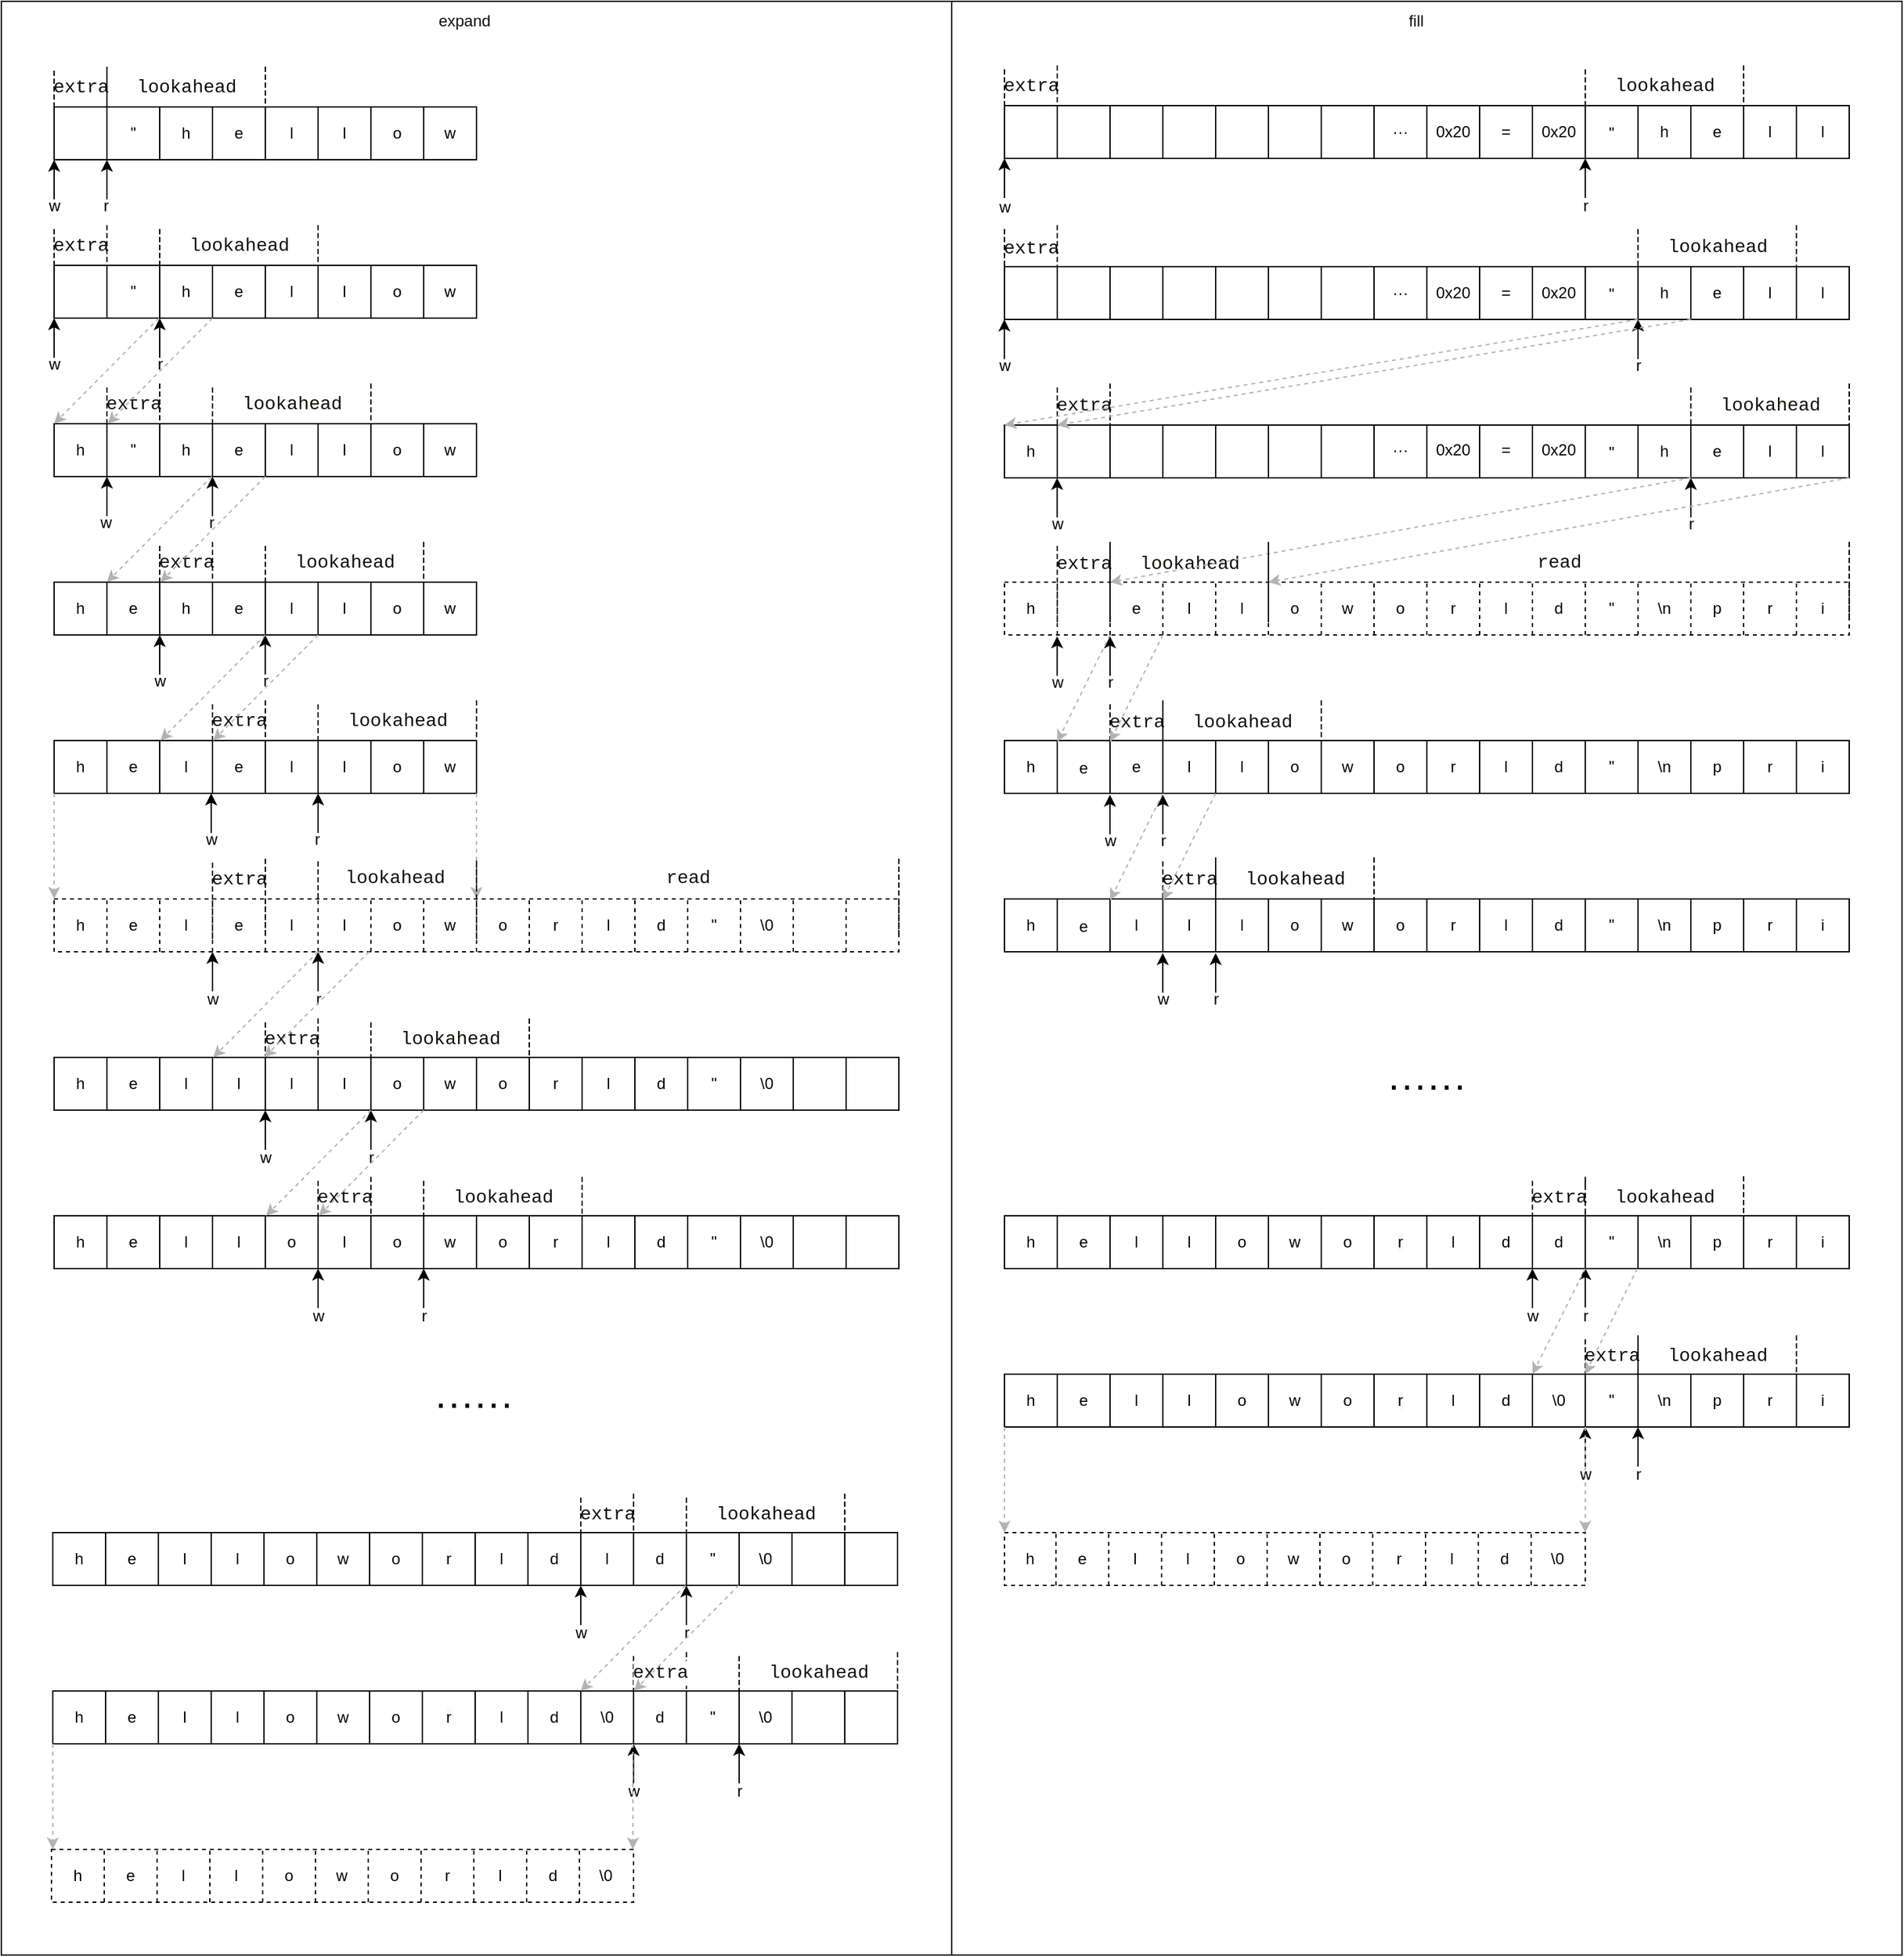 <mxfile version="20.3.0" type="device"><diagram id="x8dBBWBcN16jRmAdvXPS" name="第 1 页"><mxGraphModel dx="2012" dy="1883" grid="1" gridSize="10" guides="1" tooltips="1" connect="1" arrows="1" fold="1" page="1" pageScale="1" pageWidth="827" pageHeight="1169" math="0" shadow="0"><root><mxCell id="0"/><mxCell id="1" parent="0"/><mxCell id="HIqnVM3tyKlx3DYya2kw-1116" value="" style="rounded=0;whiteSpace=wrap;html=1;labelBackgroundColor=default;fontSize=30;fontColor=#0C120A;" parent="1" vertex="1"><mxGeometry y="-40" width="720" height="1480" as="geometry"/></mxCell><mxCell id="HIqnVM3tyKlx3DYya2kw-1115" value="" style="rounded=0;whiteSpace=wrap;html=1;labelBackgroundColor=default;fontSize=30;fontColor=#0C120A;" parent="1" vertex="1"><mxGeometry x="-720" y="-40" width="720" height="1480" as="geometry"/></mxCell><mxCell id="HIqnVM3tyKlx3DYya2kw-673" value="" style="shape=partialRectangle;whiteSpace=wrap;html=1;top=0;bottom=0;fillColor=none;labelBackgroundColor=default;fontColor=#0C120A;dashed=1;" parent="1" vertex="1"><mxGeometry x="-480" y="609" width="120" height="60" as="geometry"/></mxCell><mxCell id="HIqnVM3tyKlx3DYya2kw-1101" value="&lt;div style=&quot;font-family: Consolas, &amp;quot;Courier New&amp;quot;, monospace; font-size: 14px; line-height: 19px;&quot;&gt;&lt;font color=&quot;#0c120a&quot;&gt;extra&lt;/font&gt;&lt;/div&gt;" style="text;html=1;align=center;verticalAlign=middle;resizable=0;points=[];autosize=1;strokeColor=none;fillColor=none;labelBackgroundColor=default;" parent="1" vertex="1"><mxGeometry x="470" y="971" width="60" height="30" as="geometry"/></mxCell><mxCell id="HIqnVM3tyKlx3DYya2kw-915" value="&lt;div style=&quot;font-family: Consolas, &amp;quot;Courier New&amp;quot;, monospace; font-size: 14px; line-height: 19px;&quot;&gt;&lt;font color=&quot;#0c120a&quot;&gt;lookahead&lt;/font&gt;&lt;/div&gt;" style="text;html=1;align=center;verticalAlign=middle;resizable=0;points=[];autosize=1;strokeColor=none;fillColor=none;labelBackgroundColor=default;" parent="1" vertex="1"><mxGeometry x="135" y="371" width="90" height="30" as="geometry"/></mxCell><mxCell id="HIqnVM3tyKlx3DYya2kw-808" value="······" style="text;html=1;strokeColor=none;fillColor=none;align=center;verticalAlign=middle;whiteSpace=wrap;rounded=0;fontSize=30;" parent="1" vertex="1"><mxGeometry x="-382.5" y="1001" width="40" height="40" as="geometry"/></mxCell><mxCell id="HIqnVM3tyKlx3DYya2kw-807" value="" style="shape=partialRectangle;whiteSpace=wrap;html=1;top=0;bottom=0;fillColor=none;labelBackgroundColor=default;fontColor=#0C120A;dashed=1;" parent="1" vertex="1"><mxGeometry x="480" y="9" width="120" height="60" as="geometry"/></mxCell><mxCell id="HIqnVM3tyKlx3DYya2kw-727" value="" style="shape=partialRectangle;whiteSpace=wrap;html=1;top=0;bottom=0;fillColor=none;labelBackgroundColor=default;fontColor=#0C120A;dashed=1;" parent="1" vertex="1"><mxGeometry x="-241" y="1211" width="40" height="60" as="geometry"/></mxCell><mxCell id="HIqnVM3tyKlx3DYya2kw-665" value="&lt;span style=&quot;color: rgba(0, 0, 0, 0); font-family: monospace; font-size: 0px; text-align: start;&quot;&gt;%3CmxGraphModel%3E%3Croot%3E%3CmxCell%20id%3D%220%22%2F%3E%3CmxCell%20id%3D%221%22%20parent%3D%220%22%2F%3E%3CmxCell%20id%3D%222%22%20value%3D%22%26quot%3B%22%20style%3D%22text%3Bhtml%3D1%3BstrokeColor%3Dnone%3BfillColor%3Dnone%3Balign%3Dcenter%3BverticalAlign%3Dmiddle%3BwhiteSpace%3Dwrap%3Brounded%3D0%3B%22%20vertex%3D%221%22%20parent%3D%221%22%3E%3CmxGeometry%20x%3D%2280%22%20y%3D%2240%22%20width%3D%2240%22%20height%3D%2240%22%20as%3D%22geometry%22%2F%3E%3C%2FmxCell%3E%3C%2Froot%3E%3C%2FmxGraphModel%3E&lt;/span&gt;" style="rounded=0;whiteSpace=wrap;html=1;dashed=1;" parent="1" vertex="1"><mxGeometry x="-682" y="1360" width="441" height="40" as="geometry"/></mxCell><mxCell id="HIqnVM3tyKlx3DYya2kw-1" value="&lt;span style=&quot;color: rgba(0, 0, 0, 0); font-family: monospace; font-size: 0px; text-align: start;&quot;&gt;%3CmxGraphModel%3E%3Croot%3E%3CmxCell%20id%3D%220%22%2F%3E%3CmxCell%20id%3D%221%22%20parent%3D%220%22%2F%3E%3CmxCell%20id%3D%222%22%20value%3D%22%26quot%3B%22%20style%3D%22text%3Bhtml%3D1%3BstrokeColor%3Dnone%3BfillColor%3Dnone%3Balign%3Dcenter%3BverticalAlign%3Dmiddle%3BwhiteSpace%3Dwrap%3Brounded%3D0%3B%22%20vertex%3D%221%22%20parent%3D%221%22%3E%3CmxGeometry%20x%3D%2280%22%20y%3D%2240%22%20width%3D%2240%22%20height%3D%2240%22%20as%3D%22geometry%22%2F%3E%3C%2FmxCell%3E%3C%2Froot%3E%3C%2FmxGraphModel%3E&lt;/span&gt;" style="rounded=0;whiteSpace=wrap;html=1;" parent="1" vertex="1"><mxGeometry x="-680" y="40" width="320" height="40" as="geometry"/></mxCell><mxCell id="HIqnVM3tyKlx3DYya2kw-3" value="" style="endArrow=none;html=1;rounded=0;entryX=0.25;entryY=0;entryDx=0;entryDy=0;exitX=0.25;exitY=1;exitDx=0;exitDy=0;" parent="1" edge="1"><mxGeometry width="50" height="50" relative="1" as="geometry"><mxPoint x="-640.0" y="80.0" as="sourcePoint"/><mxPoint x="-640" y="40" as="targetPoint"/></mxGeometry></mxCell><mxCell id="HIqnVM3tyKlx3DYya2kw-4" value="" style="endArrow=none;html=1;rounded=0;entryX=0.25;entryY=0;entryDx=0;entryDy=0;exitX=0.25;exitY=1;exitDx=0;exitDy=0;" parent="1" edge="1"><mxGeometry width="50" height="50" relative="1" as="geometry"><mxPoint x="-600.0" y="80.0" as="sourcePoint"/><mxPoint x="-600" y="40" as="targetPoint"/></mxGeometry></mxCell><mxCell id="HIqnVM3tyKlx3DYya2kw-5" value="" style="endArrow=none;html=1;rounded=0;entryX=0.25;entryY=0;entryDx=0;entryDy=0;exitX=0.25;exitY=1;exitDx=0;exitDy=0;" parent="1" edge="1"><mxGeometry width="50" height="50" relative="1" as="geometry"><mxPoint x="-560.0" y="80.0" as="sourcePoint"/><mxPoint x="-560" y="40" as="targetPoint"/></mxGeometry></mxCell><mxCell id="HIqnVM3tyKlx3DYya2kw-6" value="" style="endArrow=none;html=1;rounded=0;entryX=0.25;entryY=0;entryDx=0;entryDy=0;exitX=0.25;exitY=1;exitDx=0;exitDy=0;" parent="1" edge="1"><mxGeometry width="50" height="50" relative="1" as="geometry"><mxPoint x="-520.0" y="80.0" as="sourcePoint"/><mxPoint x="-520" y="40" as="targetPoint"/></mxGeometry></mxCell><mxCell id="HIqnVM3tyKlx3DYya2kw-7" value="" style="endArrow=none;html=1;rounded=0;entryX=0.25;entryY=0;entryDx=0;entryDy=0;exitX=0.25;exitY=1;exitDx=0;exitDy=0;" parent="1" edge="1"><mxGeometry width="50" height="50" relative="1" as="geometry"><mxPoint x="-480.0" y="80.0" as="sourcePoint"/><mxPoint x="-480" y="40" as="targetPoint"/></mxGeometry></mxCell><mxCell id="HIqnVM3tyKlx3DYya2kw-8" value="" style="endArrow=none;html=1;rounded=0;entryX=0.25;entryY=0;entryDx=0;entryDy=0;exitX=0.25;exitY=1;exitDx=0;exitDy=0;" parent="1" edge="1"><mxGeometry width="50" height="50" relative="1" as="geometry"><mxPoint x="-440.0" y="80.0" as="sourcePoint"/><mxPoint x="-440" y="40" as="targetPoint"/></mxGeometry></mxCell><mxCell id="HIqnVM3tyKlx3DYya2kw-9" value="" style="endArrow=none;html=1;rounded=0;entryX=0.25;entryY=0;entryDx=0;entryDy=0;exitX=0.25;exitY=1;exitDx=0;exitDy=0;" parent="1" edge="1"><mxGeometry width="50" height="50" relative="1" as="geometry"><mxPoint x="-400.0" y="80.0" as="sourcePoint"/><mxPoint x="-400" y="40" as="targetPoint"/></mxGeometry></mxCell><mxCell id="HIqnVM3tyKlx3DYya2kw-19" value="" style="endArrow=classic;html=1;rounded=0;entryX=0;entryY=1;entryDx=0;entryDy=0;" parent="1" target="HIqnVM3tyKlx3DYya2kw-1" edge="1"><mxGeometry width="50" height="50" relative="1" as="geometry"><mxPoint x="-680" y="110" as="sourcePoint"/><mxPoint x="-360" y="-20" as="targetPoint"/></mxGeometry></mxCell><mxCell id="HIqnVM3tyKlx3DYya2kw-20" value="w" style="text;html=1;align=center;verticalAlign=middle;resizable=0;points=[];autosize=1;strokeColor=none;fillColor=none;" parent="1" vertex="1"><mxGeometry x="-695" y="100" width="30" height="30" as="geometry"/></mxCell><mxCell id="HIqnVM3tyKlx3DYya2kw-22" value="" style="endArrow=classic;html=1;rounded=0;entryX=0;entryY=1;entryDx=0;entryDy=0;" parent="1" edge="1"><mxGeometry width="50" height="50" relative="1" as="geometry"><mxPoint x="-640" y="110" as="sourcePoint"/><mxPoint x="-640.0" y="80" as="targetPoint"/></mxGeometry></mxCell><mxCell id="HIqnVM3tyKlx3DYya2kw-23" value="r" style="text;html=1;align=center;verticalAlign=middle;resizable=0;points=[];autosize=1;strokeColor=none;fillColor=none;" parent="1" vertex="1"><mxGeometry x="-656" y="100" width="30" height="30" as="geometry"/></mxCell><mxCell id="HIqnVM3tyKlx3DYya2kw-24" value="h" style="text;html=1;strokeColor=none;fillColor=none;align=center;verticalAlign=middle;whiteSpace=wrap;rounded=0;" parent="1" vertex="1"><mxGeometry x="-600" y="40" width="40" height="40" as="geometry"/></mxCell><mxCell id="HIqnVM3tyKlx3DYya2kw-25" value="e" style="text;html=1;strokeColor=none;fillColor=none;align=center;verticalAlign=middle;whiteSpace=wrap;rounded=0;" parent="1" vertex="1"><mxGeometry x="-560" y="40" width="40" height="40" as="geometry"/></mxCell><mxCell id="HIqnVM3tyKlx3DYya2kw-26" value="l" style="text;html=1;strokeColor=none;fillColor=none;align=center;verticalAlign=middle;whiteSpace=wrap;rounded=0;" parent="1" vertex="1"><mxGeometry x="-520" y="40" width="40" height="40" as="geometry"/></mxCell><mxCell id="HIqnVM3tyKlx3DYya2kw-27" value="&quot;" style="text;html=1;strokeColor=none;fillColor=none;align=center;verticalAlign=middle;whiteSpace=wrap;rounded=0;" parent="1" vertex="1"><mxGeometry x="-640" y="40" width="40" height="40" as="geometry"/></mxCell><mxCell id="HIqnVM3tyKlx3DYya2kw-28" value="l" style="text;html=1;strokeColor=none;fillColor=none;align=center;verticalAlign=middle;whiteSpace=wrap;rounded=0;" parent="1" vertex="1"><mxGeometry x="-480" y="40" width="40" height="40" as="geometry"/></mxCell><mxCell id="HIqnVM3tyKlx3DYya2kw-29" value="o" style="text;html=1;strokeColor=none;fillColor=none;align=center;verticalAlign=middle;whiteSpace=wrap;rounded=0;" parent="1" vertex="1"><mxGeometry x="-440" y="40" width="40" height="40" as="geometry"/></mxCell><mxCell id="HIqnVM3tyKlx3DYya2kw-31" value="&lt;span style=&quot;color: rgba(0, 0, 0, 0); font-family: monospace; font-size: 0px; text-align: start;&quot;&gt;%3CmxGraphModel%3E%3Croot%3E%3CmxCell%20id%3D%220%22%2F%3E%3CmxCell%20id%3D%221%22%20parent%3D%220%22%2F%3E%3CmxCell%20id%3D%222%22%20value%3D%22%26quot%3B%22%20style%3D%22text%3Bhtml%3D1%3BstrokeColor%3Dnone%3BfillColor%3Dnone%3Balign%3Dcenter%3BverticalAlign%3Dmiddle%3BwhiteSpace%3Dwrap%3Brounded%3D0%3B%22%20vertex%3D%221%22%20parent%3D%221%22%3E%3CmxGeometry%20x%3D%2280%22%20y%3D%2240%22%20width%3D%2240%22%20height%3D%2240%22%20as%3D%22geometry%22%2F%3E%3C%2FmxCell%3E%3C%2Froot%3E%3C%2FmxGraphModel%3E&lt;/span&gt;" style="rounded=0;whiteSpace=wrap;html=1;" parent="1" vertex="1"><mxGeometry x="-680" y="160" width="320" height="40" as="geometry"/></mxCell><mxCell id="HIqnVM3tyKlx3DYya2kw-32" value="" style="endArrow=none;html=1;rounded=0;entryX=0.25;entryY=0;entryDx=0;entryDy=0;exitX=0.25;exitY=1;exitDx=0;exitDy=0;" parent="1" edge="1"><mxGeometry width="50" height="50" relative="1" as="geometry"><mxPoint x="-640.0" y="200" as="sourcePoint"/><mxPoint x="-640" y="160" as="targetPoint"/></mxGeometry></mxCell><mxCell id="HIqnVM3tyKlx3DYya2kw-33" value="" style="endArrow=none;html=1;rounded=0;entryX=0.25;entryY=0;entryDx=0;entryDy=0;exitX=0.25;exitY=1;exitDx=0;exitDy=0;" parent="1" edge="1"><mxGeometry width="50" height="50" relative="1" as="geometry"><mxPoint x="-600.0" y="200" as="sourcePoint"/><mxPoint x="-600" y="160" as="targetPoint"/></mxGeometry></mxCell><mxCell id="HIqnVM3tyKlx3DYya2kw-34" value="" style="endArrow=none;html=1;rounded=0;entryX=0.25;entryY=0;entryDx=0;entryDy=0;exitX=0.25;exitY=1;exitDx=0;exitDy=0;" parent="1" edge="1"><mxGeometry width="50" height="50" relative="1" as="geometry"><mxPoint x="-560.0" y="200" as="sourcePoint"/><mxPoint x="-560" y="160" as="targetPoint"/></mxGeometry></mxCell><mxCell id="HIqnVM3tyKlx3DYya2kw-35" value="" style="endArrow=none;html=1;rounded=0;entryX=0.25;entryY=0;entryDx=0;entryDy=0;exitX=0.25;exitY=1;exitDx=0;exitDy=0;" parent="1" edge="1"><mxGeometry width="50" height="50" relative="1" as="geometry"><mxPoint x="-520.0" y="200" as="sourcePoint"/><mxPoint x="-520" y="160" as="targetPoint"/></mxGeometry></mxCell><mxCell id="HIqnVM3tyKlx3DYya2kw-36" value="" style="endArrow=none;html=1;rounded=0;entryX=0.25;entryY=0;entryDx=0;entryDy=0;exitX=0.25;exitY=1;exitDx=0;exitDy=0;" parent="1" edge="1"><mxGeometry width="50" height="50" relative="1" as="geometry"><mxPoint x="-480.0" y="200" as="sourcePoint"/><mxPoint x="-480" y="160" as="targetPoint"/></mxGeometry></mxCell><mxCell id="HIqnVM3tyKlx3DYya2kw-37" value="" style="endArrow=none;html=1;rounded=0;entryX=0.25;entryY=0;entryDx=0;entryDy=0;exitX=0.25;exitY=1;exitDx=0;exitDy=0;" parent="1" edge="1"><mxGeometry width="50" height="50" relative="1" as="geometry"><mxPoint x="-440.0" y="200" as="sourcePoint"/><mxPoint x="-440" y="160" as="targetPoint"/></mxGeometry></mxCell><mxCell id="HIqnVM3tyKlx3DYya2kw-38" value="" style="endArrow=none;html=1;rounded=0;entryX=0.25;entryY=0;entryDx=0;entryDy=0;exitX=0.25;exitY=1;exitDx=0;exitDy=0;" parent="1" edge="1"><mxGeometry width="50" height="50" relative="1" as="geometry"><mxPoint x="-400.0" y="200" as="sourcePoint"/><mxPoint x="-400" y="160" as="targetPoint"/></mxGeometry></mxCell><mxCell id="HIqnVM3tyKlx3DYya2kw-39" value="" style="endArrow=classic;html=1;rounded=0;entryX=0;entryY=1;entryDx=0;entryDy=0;" parent="1" target="HIqnVM3tyKlx3DYya2kw-31" edge="1"><mxGeometry width="50" height="50" relative="1" as="geometry"><mxPoint x="-680.0" y="230" as="sourcePoint"/><mxPoint x="-360" y="100" as="targetPoint"/></mxGeometry></mxCell><mxCell id="HIqnVM3tyKlx3DYya2kw-40" value="w" style="text;html=1;align=center;verticalAlign=middle;resizable=0;points=[];autosize=1;strokeColor=none;fillColor=none;" parent="1" vertex="1"><mxGeometry x="-695" y="220" width="30" height="30" as="geometry"/></mxCell><mxCell id="HIqnVM3tyKlx3DYya2kw-41" value="" style="endArrow=classic;html=1;rounded=0;entryX=0;entryY=1;entryDx=0;entryDy=0;" parent="1" edge="1"><mxGeometry width="50" height="50" relative="1" as="geometry"><mxPoint x="-600" y="230" as="sourcePoint"/><mxPoint x="-600.0" y="200" as="targetPoint"/></mxGeometry></mxCell><mxCell id="HIqnVM3tyKlx3DYya2kw-42" value="r" style="text;html=1;align=center;verticalAlign=middle;resizable=0;points=[];autosize=1;strokeColor=none;fillColor=none;" parent="1" vertex="1"><mxGeometry x="-615" y="220" width="30" height="30" as="geometry"/></mxCell><mxCell id="HIqnVM3tyKlx3DYya2kw-43" value="h" style="text;html=1;strokeColor=none;fillColor=none;align=center;verticalAlign=middle;whiteSpace=wrap;rounded=0;" parent="1" vertex="1"><mxGeometry x="-600" y="160" width="40" height="40" as="geometry"/></mxCell><mxCell id="HIqnVM3tyKlx3DYya2kw-44" value="e" style="text;html=1;strokeColor=none;fillColor=none;align=center;verticalAlign=middle;whiteSpace=wrap;rounded=0;" parent="1" vertex="1"><mxGeometry x="-560" y="160" width="40" height="40" as="geometry"/></mxCell><mxCell id="HIqnVM3tyKlx3DYya2kw-45" value="l" style="text;html=1;strokeColor=none;fillColor=none;align=center;verticalAlign=middle;whiteSpace=wrap;rounded=0;" parent="1" vertex="1"><mxGeometry x="-520" y="160" width="40" height="40" as="geometry"/></mxCell><mxCell id="HIqnVM3tyKlx3DYya2kw-46" value="&quot;" style="text;html=1;strokeColor=none;fillColor=none;align=center;verticalAlign=middle;whiteSpace=wrap;rounded=0;" parent="1" vertex="1"><mxGeometry x="-640" y="160" width="40" height="40" as="geometry"/></mxCell><mxCell id="HIqnVM3tyKlx3DYya2kw-47" value="l" style="text;html=1;strokeColor=none;fillColor=none;align=center;verticalAlign=middle;whiteSpace=wrap;rounded=0;" parent="1" vertex="1"><mxGeometry x="-480" y="160" width="40" height="40" as="geometry"/></mxCell><mxCell id="HIqnVM3tyKlx3DYya2kw-48" value="o" style="text;html=1;strokeColor=none;fillColor=none;align=center;verticalAlign=middle;whiteSpace=wrap;rounded=0;" parent="1" vertex="1"><mxGeometry x="-440" y="160" width="40" height="40" as="geometry"/></mxCell><mxCell id="HIqnVM3tyKlx3DYya2kw-50" value="&lt;span style=&quot;color: rgba(0, 0, 0, 0); font-family: monospace; font-size: 0px; text-align: start;&quot;&gt;%3CmxGraphModel%3E%3Croot%3E%3CmxCell%20id%3D%220%22%2F%3E%3CmxCell%20id%3D%221%22%20parent%3D%220%22%2F%3E%3CmxCell%20id%3D%222%22%20value%3D%22%26quot%3B%22%20style%3D%22text%3Bhtml%3D1%3BstrokeColor%3Dnone%3BfillColor%3Dnone%3Balign%3Dcenter%3BverticalAlign%3Dmiddle%3BwhiteSpace%3Dwrap%3Brounded%3D0%3B%22%20vertex%3D%221%22%20parent%3D%221%22%3E%3CmxGeometry%20x%3D%2280%22%20y%3D%2240%22%20width%3D%2240%22%20height%3D%2240%22%20as%3D%22geometry%22%2F%3E%3C%2FmxCell%3E%3C%2Froot%3E%3C%2FmxGraphModel%3E&lt;/span&gt;" style="rounded=0;whiteSpace=wrap;html=1;" parent="1" vertex="1"><mxGeometry x="-680" y="280" width="320" height="40" as="geometry"/></mxCell><mxCell id="HIqnVM3tyKlx3DYya2kw-51" value="" style="endArrow=none;html=1;rounded=0;entryX=0.25;entryY=0;entryDx=0;entryDy=0;exitX=0.25;exitY=1;exitDx=0;exitDy=0;" parent="1" edge="1"><mxGeometry width="50" height="50" relative="1" as="geometry"><mxPoint x="-640.0" y="320" as="sourcePoint"/><mxPoint x="-640" y="280" as="targetPoint"/></mxGeometry></mxCell><mxCell id="HIqnVM3tyKlx3DYya2kw-52" value="" style="endArrow=none;html=1;rounded=0;entryX=0.25;entryY=0;entryDx=0;entryDy=0;exitX=0.25;exitY=1;exitDx=0;exitDy=0;" parent="1" edge="1"><mxGeometry width="50" height="50" relative="1" as="geometry"><mxPoint x="-600.0" y="320" as="sourcePoint"/><mxPoint x="-600" y="280" as="targetPoint"/></mxGeometry></mxCell><mxCell id="HIqnVM3tyKlx3DYya2kw-53" value="" style="endArrow=none;html=1;rounded=0;entryX=0.25;entryY=0;entryDx=0;entryDy=0;exitX=0.25;exitY=1;exitDx=0;exitDy=0;" parent="1" edge="1"><mxGeometry width="50" height="50" relative="1" as="geometry"><mxPoint x="-560.0" y="320" as="sourcePoint"/><mxPoint x="-560" y="280" as="targetPoint"/></mxGeometry></mxCell><mxCell id="HIqnVM3tyKlx3DYya2kw-54" value="" style="endArrow=none;html=1;rounded=0;entryX=0.25;entryY=0;entryDx=0;entryDy=0;exitX=0.25;exitY=1;exitDx=0;exitDy=0;" parent="1" edge="1"><mxGeometry width="50" height="50" relative="1" as="geometry"><mxPoint x="-520.0" y="320" as="sourcePoint"/><mxPoint x="-520" y="280" as="targetPoint"/></mxGeometry></mxCell><mxCell id="HIqnVM3tyKlx3DYya2kw-55" value="" style="endArrow=none;html=1;rounded=0;entryX=0.25;entryY=0;entryDx=0;entryDy=0;exitX=0.25;exitY=1;exitDx=0;exitDy=0;" parent="1" edge="1"><mxGeometry width="50" height="50" relative="1" as="geometry"><mxPoint x="-480.0" y="320" as="sourcePoint"/><mxPoint x="-480" y="280" as="targetPoint"/></mxGeometry></mxCell><mxCell id="HIqnVM3tyKlx3DYya2kw-56" value="" style="endArrow=none;html=1;rounded=0;entryX=0.25;entryY=0;entryDx=0;entryDy=0;exitX=0.25;exitY=1;exitDx=0;exitDy=0;" parent="1" edge="1"><mxGeometry width="50" height="50" relative="1" as="geometry"><mxPoint x="-440.0" y="320" as="sourcePoint"/><mxPoint x="-440" y="280" as="targetPoint"/></mxGeometry></mxCell><mxCell id="HIqnVM3tyKlx3DYya2kw-57" value="" style="endArrow=none;html=1;rounded=0;entryX=0.25;entryY=0;entryDx=0;entryDy=0;exitX=0.25;exitY=1;exitDx=0;exitDy=0;" parent="1" edge="1"><mxGeometry width="50" height="50" relative="1" as="geometry"><mxPoint x="-400.0" y="320" as="sourcePoint"/><mxPoint x="-400" y="280" as="targetPoint"/></mxGeometry></mxCell><mxCell id="HIqnVM3tyKlx3DYya2kw-58" value="" style="endArrow=classic;html=1;rounded=0;entryX=0;entryY=1;entryDx=0;entryDy=0;" parent="1" edge="1"><mxGeometry width="50" height="50" relative="1" as="geometry"><mxPoint x="-640.0" y="350" as="sourcePoint"/><mxPoint x="-640.0" y="320.0" as="targetPoint"/></mxGeometry></mxCell><mxCell id="HIqnVM3tyKlx3DYya2kw-59" value="w" style="text;html=1;align=center;verticalAlign=middle;resizable=0;points=[];autosize=1;strokeColor=none;fillColor=none;" parent="1" vertex="1"><mxGeometry x="-656" y="340" width="30" height="30" as="geometry"/></mxCell><mxCell id="HIqnVM3tyKlx3DYya2kw-60" value="" style="endArrow=classic;html=1;rounded=0;entryX=0;entryY=1;entryDx=0;entryDy=0;" parent="1" edge="1"><mxGeometry width="50" height="50" relative="1" as="geometry"><mxPoint x="-560.05" y="350" as="sourcePoint"/><mxPoint x="-560.05" y="320" as="targetPoint"/></mxGeometry></mxCell><mxCell id="HIqnVM3tyKlx3DYya2kw-61" value="r" style="text;html=1;align=center;verticalAlign=middle;resizable=0;points=[];autosize=1;strokeColor=none;fillColor=none;" parent="1" vertex="1"><mxGeometry x="-576" y="340" width="30" height="30" as="geometry"/></mxCell><mxCell id="HIqnVM3tyKlx3DYya2kw-62" value="h" style="text;html=1;strokeColor=none;fillColor=none;align=center;verticalAlign=middle;whiteSpace=wrap;rounded=0;" parent="1" vertex="1"><mxGeometry x="-600" y="280" width="40" height="40" as="geometry"/></mxCell><mxCell id="HIqnVM3tyKlx3DYya2kw-63" value="e" style="text;html=1;strokeColor=none;fillColor=none;align=center;verticalAlign=middle;whiteSpace=wrap;rounded=0;" parent="1" vertex="1"><mxGeometry x="-560" y="280" width="40" height="40" as="geometry"/></mxCell><mxCell id="HIqnVM3tyKlx3DYya2kw-64" value="l" style="text;html=1;strokeColor=none;fillColor=none;align=center;verticalAlign=middle;whiteSpace=wrap;rounded=0;" parent="1" vertex="1"><mxGeometry x="-520" y="280" width="40" height="40" as="geometry"/></mxCell><mxCell id="HIqnVM3tyKlx3DYya2kw-65" value="&quot;" style="text;html=1;strokeColor=none;fillColor=none;align=center;verticalAlign=middle;whiteSpace=wrap;rounded=0;" parent="1" vertex="1"><mxGeometry x="-640" y="280" width="40" height="40" as="geometry"/></mxCell><mxCell id="HIqnVM3tyKlx3DYya2kw-66" value="l" style="text;html=1;strokeColor=none;fillColor=none;align=center;verticalAlign=middle;whiteSpace=wrap;rounded=0;" parent="1" vertex="1"><mxGeometry x="-480" y="280" width="40" height="40" as="geometry"/></mxCell><mxCell id="HIqnVM3tyKlx3DYya2kw-67" value="o" style="text;html=1;strokeColor=none;fillColor=none;align=center;verticalAlign=middle;whiteSpace=wrap;rounded=0;" parent="1" vertex="1"><mxGeometry x="-440" y="280" width="40" height="40" as="geometry"/></mxCell><mxCell id="HIqnVM3tyKlx3DYya2kw-69" value="h" style="text;html=1;strokeColor=none;fillColor=none;align=center;verticalAlign=middle;whiteSpace=wrap;rounded=0;" parent="1" vertex="1"><mxGeometry x="-680" y="280" width="40" height="40" as="geometry"/></mxCell><mxCell id="HIqnVM3tyKlx3DYya2kw-70" value="&lt;span style=&quot;color: rgba(0, 0, 0, 0); font-family: monospace; font-size: 0px; text-align: start;&quot;&gt;%3CmxGraphModel%3E%3Croot%3E%3CmxCell%20id%3D%220%22%2F%3E%3CmxCell%20id%3D%221%22%20parent%3D%220%22%2F%3E%3CmxCell%20id%3D%222%22%20value%3D%22%26quot%3B%22%20style%3D%22text%3Bhtml%3D1%3BstrokeColor%3Dnone%3BfillColor%3Dnone%3Balign%3Dcenter%3BverticalAlign%3Dmiddle%3BwhiteSpace%3Dwrap%3Brounded%3D0%3B%22%20vertex%3D%221%22%20parent%3D%221%22%3E%3CmxGeometry%20x%3D%2280%22%20y%3D%2240%22%20width%3D%2240%22%20height%3D%2240%22%20as%3D%22geometry%22%2F%3E%3C%2FmxCell%3E%3C%2Froot%3E%3C%2FmxGraphModel%3E&lt;/span&gt;" style="rounded=0;whiteSpace=wrap;html=1;" parent="1" vertex="1"><mxGeometry x="-680" y="400" width="320" height="40" as="geometry"/></mxCell><mxCell id="HIqnVM3tyKlx3DYya2kw-71" value="" style="endArrow=none;html=1;rounded=0;entryX=0.25;entryY=0;entryDx=0;entryDy=0;exitX=0.25;exitY=1;exitDx=0;exitDy=0;" parent="1" edge="1"><mxGeometry width="50" height="50" relative="1" as="geometry"><mxPoint x="-640.0" y="440.0" as="sourcePoint"/><mxPoint x="-640" y="400.0" as="targetPoint"/></mxGeometry></mxCell><mxCell id="HIqnVM3tyKlx3DYya2kw-72" value="" style="endArrow=none;html=1;rounded=0;entryX=0.25;entryY=0;entryDx=0;entryDy=0;exitX=0.25;exitY=1;exitDx=0;exitDy=0;" parent="1" edge="1"><mxGeometry width="50" height="50" relative="1" as="geometry"><mxPoint x="-600.0" y="440.0" as="sourcePoint"/><mxPoint x="-600" y="400.0" as="targetPoint"/></mxGeometry></mxCell><mxCell id="HIqnVM3tyKlx3DYya2kw-73" value="" style="endArrow=none;html=1;rounded=0;entryX=0.25;entryY=0;entryDx=0;entryDy=0;exitX=0.25;exitY=1;exitDx=0;exitDy=0;" parent="1" edge="1"><mxGeometry width="50" height="50" relative="1" as="geometry"><mxPoint x="-560.0" y="440.0" as="sourcePoint"/><mxPoint x="-560" y="400.0" as="targetPoint"/></mxGeometry></mxCell><mxCell id="HIqnVM3tyKlx3DYya2kw-74" value="" style="endArrow=none;html=1;rounded=0;entryX=0.25;entryY=0;entryDx=0;entryDy=0;exitX=0.25;exitY=1;exitDx=0;exitDy=0;" parent="1" edge="1"><mxGeometry width="50" height="50" relative="1" as="geometry"><mxPoint x="-520.0" y="440.0" as="sourcePoint"/><mxPoint x="-520" y="400.0" as="targetPoint"/></mxGeometry></mxCell><mxCell id="HIqnVM3tyKlx3DYya2kw-75" value="" style="endArrow=none;html=1;rounded=0;entryX=0.25;entryY=0;entryDx=0;entryDy=0;exitX=0.25;exitY=1;exitDx=0;exitDy=0;" parent="1" edge="1"><mxGeometry width="50" height="50" relative="1" as="geometry"><mxPoint x="-480.0" y="440.0" as="sourcePoint"/><mxPoint x="-480" y="400.0" as="targetPoint"/></mxGeometry></mxCell><mxCell id="HIqnVM3tyKlx3DYya2kw-76" value="" style="endArrow=none;html=1;rounded=0;entryX=0.25;entryY=0;entryDx=0;entryDy=0;exitX=0.25;exitY=1;exitDx=0;exitDy=0;" parent="1" edge="1"><mxGeometry width="50" height="50" relative="1" as="geometry"><mxPoint x="-440.0" y="440.0" as="sourcePoint"/><mxPoint x="-440" y="400.0" as="targetPoint"/></mxGeometry></mxCell><mxCell id="HIqnVM3tyKlx3DYya2kw-77" value="" style="endArrow=none;html=1;rounded=0;entryX=0.25;entryY=0;entryDx=0;entryDy=0;exitX=0.25;exitY=1;exitDx=0;exitDy=0;" parent="1" edge="1"><mxGeometry width="50" height="50" relative="1" as="geometry"><mxPoint x="-400.0" y="440.0" as="sourcePoint"/><mxPoint x="-400" y="400.0" as="targetPoint"/></mxGeometry></mxCell><mxCell id="HIqnVM3tyKlx3DYya2kw-78" value="" style="endArrow=classic;html=1;rounded=0;entryX=0;entryY=1;entryDx=0;entryDy=0;" parent="1" edge="1"><mxGeometry width="50" height="50" relative="1" as="geometry"><mxPoint x="-600.0" y="470.0" as="sourcePoint"/><mxPoint x="-600.0" y="440" as="targetPoint"/></mxGeometry></mxCell><mxCell id="HIqnVM3tyKlx3DYya2kw-79" value="w" style="text;html=1;align=center;verticalAlign=middle;resizable=0;points=[];autosize=1;strokeColor=none;fillColor=none;" parent="1" vertex="1"><mxGeometry x="-615" y="460" width="30" height="30" as="geometry"/></mxCell><mxCell id="HIqnVM3tyKlx3DYya2kw-80" value="" style="endArrow=classic;html=1;rounded=0;entryX=0;entryY=1;entryDx=0;entryDy=0;" parent="1" edge="1"><mxGeometry width="50" height="50" relative="1" as="geometry"><mxPoint x="-520.06" y="470.0" as="sourcePoint"/><mxPoint x="-520.06" y="440.0" as="targetPoint"/></mxGeometry></mxCell><mxCell id="HIqnVM3tyKlx3DYya2kw-81" value="r" style="text;html=1;align=center;verticalAlign=middle;resizable=0;points=[];autosize=1;strokeColor=none;fillColor=none;" parent="1" vertex="1"><mxGeometry x="-535" y="460" width="30" height="30" as="geometry"/></mxCell><mxCell id="HIqnVM3tyKlx3DYya2kw-82" value="h" style="text;html=1;strokeColor=none;fillColor=none;align=center;verticalAlign=middle;whiteSpace=wrap;rounded=0;" parent="1" vertex="1"><mxGeometry x="-600" y="400" width="40" height="40" as="geometry"/></mxCell><mxCell id="HIqnVM3tyKlx3DYya2kw-83" value="e" style="text;html=1;strokeColor=none;fillColor=none;align=center;verticalAlign=middle;whiteSpace=wrap;rounded=0;" parent="1" vertex="1"><mxGeometry x="-560" y="400" width="40" height="40" as="geometry"/></mxCell><mxCell id="HIqnVM3tyKlx3DYya2kw-84" value="l" style="text;html=1;strokeColor=none;fillColor=none;align=center;verticalAlign=middle;whiteSpace=wrap;rounded=0;" parent="1" vertex="1"><mxGeometry x="-520" y="400" width="40" height="40" as="geometry"/></mxCell><mxCell id="HIqnVM3tyKlx3DYya2kw-86" value="l" style="text;html=1;strokeColor=none;fillColor=none;align=center;verticalAlign=middle;whiteSpace=wrap;rounded=0;" parent="1" vertex="1"><mxGeometry x="-480" y="400" width="40" height="40" as="geometry"/></mxCell><mxCell id="HIqnVM3tyKlx3DYya2kw-87" value="o" style="text;html=1;strokeColor=none;fillColor=none;align=center;verticalAlign=middle;whiteSpace=wrap;rounded=0;" parent="1" vertex="1"><mxGeometry x="-440" y="400" width="40" height="40" as="geometry"/></mxCell><mxCell id="HIqnVM3tyKlx3DYya2kw-89" value="h" style="text;html=1;strokeColor=none;fillColor=none;align=center;verticalAlign=middle;whiteSpace=wrap;rounded=0;" parent="1" vertex="1"><mxGeometry x="-680" y="400" width="40" height="40" as="geometry"/></mxCell><mxCell id="HIqnVM3tyKlx3DYya2kw-90" value="e" style="text;html=1;strokeColor=none;fillColor=none;align=center;verticalAlign=middle;whiteSpace=wrap;rounded=0;" parent="1" vertex="1"><mxGeometry x="-640" y="400" width="40" height="40" as="geometry"/></mxCell><mxCell id="HIqnVM3tyKlx3DYya2kw-91" value="&lt;span style=&quot;color: rgba(0, 0, 0, 0); font-family: monospace; font-size: 0px; text-align: start;&quot;&gt;%3CmxGraphModel%3E%3Croot%3E%3CmxCell%20id%3D%220%22%2F%3E%3CmxCell%20id%3D%221%22%20parent%3D%220%22%2F%3E%3CmxCell%20id%3D%222%22%20value%3D%22%26quot%3B%22%20style%3D%22text%3Bhtml%3D1%3BstrokeColor%3Dnone%3BfillColor%3Dnone%3Balign%3Dcenter%3BverticalAlign%3Dmiddle%3BwhiteSpace%3Dwrap%3Brounded%3D0%3B%22%20vertex%3D%221%22%20parent%3D%221%22%3E%3CmxGeometry%20x%3D%2280%22%20y%3D%2240%22%20width%3D%2240%22%20height%3D%2240%22%20as%3D%22geometry%22%2F%3E%3C%2FmxCell%3E%3C%2Froot%3E%3C%2FmxGraphModel%3E&lt;/span&gt;" style="rounded=0;whiteSpace=wrap;html=1;" parent="1" vertex="1"><mxGeometry x="-680" y="520" width="320" height="40" as="geometry"/></mxCell><mxCell id="HIqnVM3tyKlx3DYya2kw-92" value="" style="endArrow=none;html=1;rounded=0;entryX=0.25;entryY=0;entryDx=0;entryDy=0;exitX=0.25;exitY=1;exitDx=0;exitDy=0;" parent="1" edge="1"><mxGeometry width="50" height="50" relative="1" as="geometry"><mxPoint x="-640.0" y="560" as="sourcePoint"/><mxPoint x="-640" y="520" as="targetPoint"/></mxGeometry></mxCell><mxCell id="HIqnVM3tyKlx3DYya2kw-93" value="" style="endArrow=none;html=1;rounded=0;entryX=0.25;entryY=0;entryDx=0;entryDy=0;exitX=0.25;exitY=1;exitDx=0;exitDy=0;" parent="1" edge="1"><mxGeometry width="50" height="50" relative="1" as="geometry"><mxPoint x="-600.0" y="560" as="sourcePoint"/><mxPoint x="-600" y="520" as="targetPoint"/></mxGeometry></mxCell><mxCell id="HIqnVM3tyKlx3DYya2kw-94" value="" style="endArrow=none;html=1;rounded=0;entryX=0.25;entryY=0;entryDx=0;entryDy=0;exitX=0.25;exitY=1;exitDx=0;exitDy=0;" parent="1" edge="1"><mxGeometry width="50" height="50" relative="1" as="geometry"><mxPoint x="-560.0" y="560" as="sourcePoint"/><mxPoint x="-560" y="520" as="targetPoint"/></mxGeometry></mxCell><mxCell id="HIqnVM3tyKlx3DYya2kw-95" value="" style="endArrow=none;html=1;rounded=0;entryX=0.25;entryY=0;entryDx=0;entryDy=0;exitX=0.25;exitY=1;exitDx=0;exitDy=0;" parent="1" edge="1"><mxGeometry width="50" height="50" relative="1" as="geometry"><mxPoint x="-520.0" y="560" as="sourcePoint"/><mxPoint x="-520" y="520" as="targetPoint"/></mxGeometry></mxCell><mxCell id="HIqnVM3tyKlx3DYya2kw-96" value="" style="endArrow=none;html=1;rounded=0;entryX=0.25;entryY=0;entryDx=0;entryDy=0;exitX=0.25;exitY=1;exitDx=0;exitDy=0;" parent="1" edge="1"><mxGeometry width="50" height="50" relative="1" as="geometry"><mxPoint x="-480.0" y="560" as="sourcePoint"/><mxPoint x="-480" y="520" as="targetPoint"/></mxGeometry></mxCell><mxCell id="HIqnVM3tyKlx3DYya2kw-97" value="" style="endArrow=none;html=1;rounded=0;entryX=0.25;entryY=0;entryDx=0;entryDy=0;exitX=0.25;exitY=1;exitDx=0;exitDy=0;" parent="1" edge="1"><mxGeometry width="50" height="50" relative="1" as="geometry"><mxPoint x="-440.0" y="560" as="sourcePoint"/><mxPoint x="-440" y="520" as="targetPoint"/></mxGeometry></mxCell><mxCell id="HIqnVM3tyKlx3DYya2kw-98" value="" style="endArrow=none;html=1;rounded=0;entryX=0.25;entryY=0;entryDx=0;entryDy=0;exitX=0.25;exitY=1;exitDx=0;exitDy=0;" parent="1" edge="1"><mxGeometry width="50" height="50" relative="1" as="geometry"><mxPoint x="-400.0" y="560" as="sourcePoint"/><mxPoint x="-400" y="520" as="targetPoint"/></mxGeometry></mxCell><mxCell id="HIqnVM3tyKlx3DYya2kw-99" value="" style="endArrow=classic;html=1;rounded=0;entryX=0;entryY=1;entryDx=0;entryDy=0;" parent="1" edge="1"><mxGeometry width="50" height="50" relative="1" as="geometry"><mxPoint x="-561.0" y="590" as="sourcePoint"/><mxPoint x="-561.0" y="560" as="targetPoint"/></mxGeometry></mxCell><mxCell id="HIqnVM3tyKlx3DYya2kw-100" value="w" style="text;html=1;align=center;verticalAlign=middle;resizable=0;points=[];autosize=1;strokeColor=none;fillColor=none;" parent="1" vertex="1"><mxGeometry x="-576" y="580" width="30" height="30" as="geometry"/></mxCell><mxCell id="HIqnVM3tyKlx3DYya2kw-101" value="" style="endArrow=classic;html=1;rounded=0;entryX=0;entryY=1;entryDx=0;entryDy=0;" parent="1" edge="1"><mxGeometry width="50" height="50" relative="1" as="geometry"><mxPoint x="-480" y="590" as="sourcePoint"/><mxPoint x="-480.0" y="560" as="targetPoint"/></mxGeometry></mxCell><mxCell id="HIqnVM3tyKlx3DYya2kw-102" value="r" style="text;html=1;align=center;verticalAlign=middle;resizable=0;points=[];autosize=1;strokeColor=none;fillColor=none;" parent="1" vertex="1"><mxGeometry x="-496" y="580" width="30" height="30" as="geometry"/></mxCell><mxCell id="HIqnVM3tyKlx3DYya2kw-103" value="l" style="text;html=1;strokeColor=none;fillColor=none;align=center;verticalAlign=middle;whiteSpace=wrap;rounded=0;" parent="1" vertex="1"><mxGeometry x="-600" y="520" width="40" height="40" as="geometry"/></mxCell><mxCell id="HIqnVM3tyKlx3DYya2kw-104" value="e" style="text;html=1;strokeColor=none;fillColor=none;align=center;verticalAlign=middle;whiteSpace=wrap;rounded=0;" parent="1" vertex="1"><mxGeometry x="-560" y="520" width="40" height="40" as="geometry"/></mxCell><mxCell id="HIqnVM3tyKlx3DYya2kw-105" value="l" style="text;html=1;strokeColor=none;fillColor=none;align=center;verticalAlign=middle;whiteSpace=wrap;rounded=0;" parent="1" vertex="1"><mxGeometry x="-520" y="520" width="40" height="40" as="geometry"/></mxCell><mxCell id="HIqnVM3tyKlx3DYya2kw-106" value="e" style="text;html=1;strokeColor=none;fillColor=none;align=center;verticalAlign=middle;whiteSpace=wrap;rounded=0;" parent="1" vertex="1"><mxGeometry x="-640" y="520" width="40" height="40" as="geometry"/></mxCell><mxCell id="HIqnVM3tyKlx3DYya2kw-107" value="l" style="text;html=1;strokeColor=none;fillColor=none;align=center;verticalAlign=middle;whiteSpace=wrap;rounded=0;" parent="1" vertex="1"><mxGeometry x="-480" y="520" width="40" height="40" as="geometry"/></mxCell><mxCell id="HIqnVM3tyKlx3DYya2kw-108" value="o" style="text;html=1;strokeColor=none;fillColor=none;align=center;verticalAlign=middle;whiteSpace=wrap;rounded=0;" parent="1" vertex="1"><mxGeometry x="-440" y="520" width="40" height="40" as="geometry"/></mxCell><mxCell id="HIqnVM3tyKlx3DYya2kw-110" value="&lt;span style=&quot;color: rgba(0, 0, 0, 0); font-family: monospace; font-size: 0px; text-align: start;&quot;&gt;%3CmxGraphModel%3E%3Croot%3E%3CmxCell%20id%3D%220%22%2F%3E%3CmxCell%20id%3D%221%22%20parent%3D%220%22%2F%3E%3CmxCell%20id%3D%222%22%20value%3D%22%26quot%3B%22%20style%3D%22text%3Bhtml%3D1%3BstrokeColor%3Dnone%3BfillColor%3Dnone%3Balign%3Dcenter%3BverticalAlign%3Dmiddle%3BwhiteSpace%3Dwrap%3Brounded%3D0%3B%22%20vertex%3D%221%22%20parent%3D%221%22%3E%3CmxGeometry%20x%3D%2280%22%20y%3D%2240%22%20width%3D%2240%22%20height%3D%2240%22%20as%3D%22geometry%22%2F%3E%3C%2FmxCell%3E%3C%2Froot%3E%3C%2FmxGraphModel%3E&lt;/span&gt;" style="rounded=0;whiteSpace=wrap;html=1;dashed=1;" parent="1" vertex="1"><mxGeometry x="-680" y="640" width="640" height="40" as="geometry"/></mxCell><mxCell id="HIqnVM3tyKlx3DYya2kw-111" value="" style="endArrow=none;html=1;rounded=0;entryX=0.25;entryY=0;entryDx=0;entryDy=0;exitX=0.25;exitY=1;exitDx=0;exitDy=0;dashed=1;" parent="1" edge="1"><mxGeometry width="50" height="50" relative="1" as="geometry"><mxPoint x="-640.0" y="680" as="sourcePoint"/><mxPoint x="-640" y="640" as="targetPoint"/></mxGeometry></mxCell><mxCell id="HIqnVM3tyKlx3DYya2kw-112" value="" style="endArrow=none;html=1;rounded=0;entryX=0.25;entryY=0;entryDx=0;entryDy=0;exitX=0.25;exitY=1;exitDx=0;exitDy=0;dashed=1;" parent="1" edge="1"><mxGeometry width="50" height="50" relative="1" as="geometry"><mxPoint x="-600.0" y="680" as="sourcePoint"/><mxPoint x="-600" y="640" as="targetPoint"/></mxGeometry></mxCell><mxCell id="HIqnVM3tyKlx3DYya2kw-113" value="" style="endArrow=none;html=1;rounded=0;entryX=0.25;entryY=0;entryDx=0;entryDy=0;exitX=0.25;exitY=1;exitDx=0;exitDy=0;dashed=1;" parent="1" edge="1"><mxGeometry width="50" height="50" relative="1" as="geometry"><mxPoint x="-560.0" y="680" as="sourcePoint"/><mxPoint x="-560" y="640" as="targetPoint"/></mxGeometry></mxCell><mxCell id="HIqnVM3tyKlx3DYya2kw-114" value="" style="endArrow=none;html=1;rounded=0;entryX=0.25;entryY=0;entryDx=0;entryDy=0;exitX=0.25;exitY=1;exitDx=0;exitDy=0;dashed=1;" parent="1" edge="1"><mxGeometry width="50" height="50" relative="1" as="geometry"><mxPoint x="-520.0" y="680" as="sourcePoint"/><mxPoint x="-520" y="640" as="targetPoint"/></mxGeometry></mxCell><mxCell id="HIqnVM3tyKlx3DYya2kw-115" value="" style="endArrow=none;html=1;rounded=0;entryX=0.25;entryY=0;entryDx=0;entryDy=0;exitX=0.25;exitY=1;exitDx=0;exitDy=0;dashed=1;" parent="1" edge="1"><mxGeometry width="50" height="50" relative="1" as="geometry"><mxPoint x="-480.0" y="680" as="sourcePoint"/><mxPoint x="-480" y="640" as="targetPoint"/></mxGeometry></mxCell><mxCell id="HIqnVM3tyKlx3DYya2kw-116" value="" style="endArrow=none;html=1;rounded=0;entryX=0.25;entryY=0;entryDx=0;entryDy=0;exitX=0.25;exitY=1;exitDx=0;exitDy=0;dashed=1;" parent="1" edge="1"><mxGeometry width="50" height="50" relative="1" as="geometry"><mxPoint x="-440.0" y="680" as="sourcePoint"/><mxPoint x="-440" y="640" as="targetPoint"/></mxGeometry></mxCell><mxCell id="HIqnVM3tyKlx3DYya2kw-117" value="" style="endArrow=none;html=1;rounded=0;entryX=0.25;entryY=0;entryDx=0;entryDy=0;exitX=0.25;exitY=1;exitDx=0;exitDy=0;dashed=1;" parent="1" edge="1"><mxGeometry width="50" height="50" relative="1" as="geometry"><mxPoint x="-400.0" y="680" as="sourcePoint"/><mxPoint x="-400" y="640" as="targetPoint"/></mxGeometry></mxCell><mxCell id="HIqnVM3tyKlx3DYya2kw-118" value="" style="endArrow=classic;html=1;rounded=0;entryX=0;entryY=1;entryDx=0;entryDy=0;" parent="1" edge="1"><mxGeometry width="50" height="50" relative="1" as="geometry"><mxPoint x="-560.0" y="710" as="sourcePoint"/><mxPoint x="-560.0" y="680" as="targetPoint"/></mxGeometry></mxCell><mxCell id="HIqnVM3tyKlx3DYya2kw-119" value="w" style="text;html=1;align=center;verticalAlign=middle;resizable=0;points=[];autosize=1;strokeColor=none;fillColor=none;" parent="1" vertex="1"><mxGeometry x="-575" y="701" width="30" height="30" as="geometry"/></mxCell><mxCell id="HIqnVM3tyKlx3DYya2kw-120" value="" style="endArrow=classic;html=1;rounded=0;entryX=0;entryY=1;entryDx=0;entryDy=0;" parent="1" edge="1"><mxGeometry width="50" height="50" relative="1" as="geometry"><mxPoint x="-480" y="710" as="sourcePoint"/><mxPoint x="-480.0" y="680" as="targetPoint"/></mxGeometry></mxCell><mxCell id="HIqnVM3tyKlx3DYya2kw-121" value="r" style="text;html=1;align=center;verticalAlign=middle;resizable=0;points=[];autosize=1;strokeColor=none;fillColor=none;" parent="1" vertex="1"><mxGeometry x="-495" y="701" width="30" height="30" as="geometry"/></mxCell><mxCell id="HIqnVM3tyKlx3DYya2kw-122" value="l" style="text;html=1;strokeColor=none;fillColor=none;align=center;verticalAlign=middle;whiteSpace=wrap;rounded=0;" parent="1" vertex="1"><mxGeometry x="-600" y="640" width="40" height="40" as="geometry"/></mxCell><mxCell id="HIqnVM3tyKlx3DYya2kw-123" value="e" style="text;html=1;strokeColor=none;fillColor=none;align=center;verticalAlign=middle;whiteSpace=wrap;rounded=0;" parent="1" vertex="1"><mxGeometry x="-560" y="640" width="40" height="40" as="geometry"/></mxCell><mxCell id="HIqnVM3tyKlx3DYya2kw-124" value="l" style="text;html=1;strokeColor=none;fillColor=none;align=center;verticalAlign=middle;whiteSpace=wrap;rounded=0;" parent="1" vertex="1"><mxGeometry x="-520" y="640" width="40" height="40" as="geometry"/></mxCell><mxCell id="HIqnVM3tyKlx3DYya2kw-125" value="e" style="text;html=1;strokeColor=none;fillColor=none;align=center;verticalAlign=middle;whiteSpace=wrap;rounded=0;" parent="1" vertex="1"><mxGeometry x="-640" y="640" width="40" height="40" as="geometry"/></mxCell><mxCell id="HIqnVM3tyKlx3DYya2kw-126" value="l" style="text;html=1;strokeColor=none;fillColor=none;align=center;verticalAlign=middle;whiteSpace=wrap;rounded=0;" parent="1" vertex="1"><mxGeometry x="-480" y="640" width="40" height="40" as="geometry"/></mxCell><mxCell id="HIqnVM3tyKlx3DYya2kw-127" value="o" style="text;html=1;strokeColor=none;fillColor=none;align=center;verticalAlign=middle;whiteSpace=wrap;rounded=0;" parent="1" vertex="1"><mxGeometry x="-440" y="640" width="40" height="40" as="geometry"/></mxCell><mxCell id="HIqnVM3tyKlx3DYya2kw-169" value="h" style="text;html=1;strokeColor=none;fillColor=none;align=center;verticalAlign=middle;whiteSpace=wrap;rounded=0;" parent="1" vertex="1"><mxGeometry x="-680" y="520" width="40" height="40" as="geometry"/></mxCell><mxCell id="HIqnVM3tyKlx3DYya2kw-170" value="h" style="text;html=1;strokeColor=none;fillColor=none;align=center;verticalAlign=middle;whiteSpace=wrap;rounded=0;" parent="1" vertex="1"><mxGeometry x="-680" y="640" width="40" height="40" as="geometry"/></mxCell><mxCell id="HIqnVM3tyKlx3DYya2kw-175" value="" style="endArrow=none;html=1;rounded=0;entryX=0.25;entryY=0;entryDx=0;entryDy=0;exitX=0.25;exitY=1;exitDx=0;exitDy=0;dashed=1;" parent="1" edge="1"><mxGeometry width="50" height="50" relative="1" as="geometry"><mxPoint x="-360.0" y="680" as="sourcePoint"/><mxPoint x="-360" y="640" as="targetPoint"/></mxGeometry></mxCell><mxCell id="HIqnVM3tyKlx3DYya2kw-176" value="" style="endArrow=none;html=1;rounded=0;entryX=0.25;entryY=0;entryDx=0;entryDy=0;exitX=0.25;exitY=1;exitDx=0;exitDy=0;dashed=1;" parent="1" edge="1"><mxGeometry width="50" height="50" relative="1" as="geometry"><mxPoint x="-320.0" y="680" as="sourcePoint"/><mxPoint x="-320" y="640" as="targetPoint"/></mxGeometry></mxCell><mxCell id="HIqnVM3tyKlx3DYya2kw-177" value="" style="endArrow=none;html=1;rounded=0;entryX=0.25;entryY=0;entryDx=0;entryDy=0;exitX=0.25;exitY=1;exitDx=0;exitDy=0;dashed=1;" parent="1" edge="1"><mxGeometry width="50" height="50" relative="1" as="geometry"><mxPoint x="-280.0" y="680" as="sourcePoint"/><mxPoint x="-280" y="640" as="targetPoint"/></mxGeometry></mxCell><mxCell id="HIqnVM3tyKlx3DYya2kw-178" value="" style="endArrow=none;html=1;rounded=0;entryX=0.25;entryY=0;entryDx=0;entryDy=0;exitX=0.25;exitY=1;exitDx=0;exitDy=0;dashed=1;" parent="1" edge="1"><mxGeometry width="50" height="50" relative="1" as="geometry"><mxPoint x="-240.0" y="680" as="sourcePoint"/><mxPoint x="-240" y="640" as="targetPoint"/></mxGeometry></mxCell><mxCell id="HIqnVM3tyKlx3DYya2kw-179" value="" style="endArrow=none;html=1;rounded=0;entryX=0.25;entryY=0;entryDx=0;entryDy=0;exitX=0.25;exitY=1;exitDx=0;exitDy=0;dashed=1;" parent="1" edge="1"><mxGeometry width="50" height="50" relative="1" as="geometry"><mxPoint x="-200.0" y="680" as="sourcePoint"/><mxPoint x="-200" y="640" as="targetPoint"/></mxGeometry></mxCell><mxCell id="HIqnVM3tyKlx3DYya2kw-180" value="" style="endArrow=none;html=1;rounded=0;entryX=0.25;entryY=0;entryDx=0;entryDy=0;exitX=0.25;exitY=1;exitDx=0;exitDy=0;dashed=1;" parent="1" edge="1"><mxGeometry width="50" height="50" relative="1" as="geometry"><mxPoint x="-160.0" y="680" as="sourcePoint"/><mxPoint x="-160" y="640" as="targetPoint"/></mxGeometry></mxCell><mxCell id="HIqnVM3tyKlx3DYya2kw-181" value="" style="endArrow=none;html=1;rounded=0;entryX=0.25;entryY=0;entryDx=0;entryDy=0;exitX=0.25;exitY=1;exitDx=0;exitDy=0;dashed=1;" parent="1" edge="1"><mxGeometry width="50" height="50" relative="1" as="geometry"><mxPoint x="-120.0" y="680" as="sourcePoint"/><mxPoint x="-120" y="640" as="targetPoint"/></mxGeometry></mxCell><mxCell id="HIqnVM3tyKlx3DYya2kw-185" value="w" style="text;html=1;strokeColor=none;fillColor=none;align=center;verticalAlign=middle;whiteSpace=wrap;rounded=0;" parent="1" vertex="1"><mxGeometry x="-400" y="640" width="40" height="40" as="geometry"/></mxCell><mxCell id="HIqnVM3tyKlx3DYya2kw-188" value="" style="endArrow=none;html=1;rounded=0;entryX=0.25;entryY=0;entryDx=0;entryDy=0;exitX=0.25;exitY=1;exitDx=0;exitDy=0;dashed=1;" parent="1" edge="1"><mxGeometry width="50" height="50" relative="1" as="geometry"><mxPoint x="-80.0" y="680" as="sourcePoint"/><mxPoint x="-80" y="640" as="targetPoint"/></mxGeometry></mxCell><mxCell id="HIqnVM3tyKlx3DYya2kw-192" value="" style="endArrow=classic;html=1;rounded=0;entryX=1;entryY=0;entryDx=0;entryDy=0;exitX=1;exitY=1;exitDx=0;exitDy=0;dashed=1;strokeColor=#B3B3B3;" parent="1" edge="1"><mxGeometry width="50" height="50" relative="1" as="geometry"><mxPoint x="-360" y="560" as="sourcePoint"/><mxPoint x="-360" y="640" as="targetPoint"/></mxGeometry></mxCell><mxCell id="HIqnVM3tyKlx3DYya2kw-193" value="" style="endArrow=classic;html=1;rounded=0;entryX=1;entryY=0;entryDx=0;entryDy=0;exitX=1;exitY=1;exitDx=0;exitDy=0;dashed=1;strokeColor=#B3B3B3;" parent="1" edge="1"><mxGeometry width="50" height="50" relative="1" as="geometry"><mxPoint x="-680" y="560" as="sourcePoint"/><mxPoint x="-680" y="640" as="targetPoint"/></mxGeometry></mxCell><mxCell id="HIqnVM3tyKlx3DYya2kw-194" value="&lt;span style=&quot;color: rgba(0, 0, 0, 0); font-family: monospace; font-size: 0px; text-align: start;&quot;&gt;%3CmxGraphModel%3E%3Croot%3E%3CmxCell%20id%3D%220%22%2F%3E%3CmxCell%20id%3D%221%22%20parent%3D%220%22%2F%3E%3CmxCell%20id%3D%222%22%20value%3D%22%26quot%3B%22%20style%3D%22text%3Bhtml%3D1%3BstrokeColor%3Dnone%3BfillColor%3Dnone%3Balign%3Dcenter%3BverticalAlign%3Dmiddle%3BwhiteSpace%3Dwrap%3Brounded%3D0%3B%22%20vertex%3D%221%22%20parent%3D%221%22%3E%3CmxGeometry%20x%3D%2280%22%20y%3D%2240%22%20width%3D%2240%22%20height%3D%2240%22%20as%3D%22geometry%22%2F%3E%3C%2FmxCell%3E%3C%2Froot%3E%3C%2FmxGraphModel%3E&lt;/span&gt;" style="rounded=0;whiteSpace=wrap;html=1;" parent="1" vertex="1"><mxGeometry x="-680" y="760" width="640" height="40" as="geometry"/></mxCell><mxCell id="HIqnVM3tyKlx3DYya2kw-195" value="" style="endArrow=none;html=1;rounded=0;entryX=0.25;entryY=0;entryDx=0;entryDy=0;exitX=0.25;exitY=1;exitDx=0;exitDy=0;" parent="1" edge="1"><mxGeometry width="50" height="50" relative="1" as="geometry"><mxPoint x="-640.0" y="800" as="sourcePoint"/><mxPoint x="-640" y="760" as="targetPoint"/></mxGeometry></mxCell><mxCell id="HIqnVM3tyKlx3DYya2kw-196" value="" style="endArrow=none;html=1;rounded=0;entryX=0.25;entryY=0;entryDx=0;entryDy=0;exitX=0.25;exitY=1;exitDx=0;exitDy=0;" parent="1" edge="1"><mxGeometry width="50" height="50" relative="1" as="geometry"><mxPoint x="-600.0" y="800" as="sourcePoint"/><mxPoint x="-600" y="760" as="targetPoint"/></mxGeometry></mxCell><mxCell id="HIqnVM3tyKlx3DYya2kw-197" value="" style="endArrow=none;html=1;rounded=0;entryX=0.25;entryY=0;entryDx=0;entryDy=0;exitX=0.25;exitY=1;exitDx=0;exitDy=0;" parent="1" edge="1"><mxGeometry width="50" height="50" relative="1" as="geometry"><mxPoint x="-560.0" y="800" as="sourcePoint"/><mxPoint x="-560" y="760" as="targetPoint"/></mxGeometry></mxCell><mxCell id="HIqnVM3tyKlx3DYya2kw-198" value="" style="endArrow=none;html=1;rounded=0;entryX=0.25;entryY=0;entryDx=0;entryDy=0;exitX=0.25;exitY=1;exitDx=0;exitDy=0;" parent="1" edge="1"><mxGeometry width="50" height="50" relative="1" as="geometry"><mxPoint x="-520.0" y="800" as="sourcePoint"/><mxPoint x="-520" y="760" as="targetPoint"/></mxGeometry></mxCell><mxCell id="HIqnVM3tyKlx3DYya2kw-199" value="" style="endArrow=none;html=1;rounded=0;entryX=0.25;entryY=0;entryDx=0;entryDy=0;exitX=0.25;exitY=1;exitDx=0;exitDy=0;" parent="1" edge="1"><mxGeometry width="50" height="50" relative="1" as="geometry"><mxPoint x="-480.0" y="800" as="sourcePoint"/><mxPoint x="-480" y="760" as="targetPoint"/></mxGeometry></mxCell><mxCell id="HIqnVM3tyKlx3DYya2kw-200" value="" style="endArrow=none;html=1;rounded=0;entryX=0.25;entryY=0;entryDx=0;entryDy=0;exitX=0.25;exitY=1;exitDx=0;exitDy=0;" parent="1" edge="1"><mxGeometry width="50" height="50" relative="1" as="geometry"><mxPoint x="-440.0" y="800" as="sourcePoint"/><mxPoint x="-440" y="760" as="targetPoint"/></mxGeometry></mxCell><mxCell id="HIqnVM3tyKlx3DYya2kw-201" value="" style="endArrow=none;html=1;rounded=0;entryX=0.25;entryY=0;entryDx=0;entryDy=0;exitX=0.25;exitY=1;exitDx=0;exitDy=0;" parent="1" edge="1"><mxGeometry width="50" height="50" relative="1" as="geometry"><mxPoint x="-400.0" y="800" as="sourcePoint"/><mxPoint x="-400" y="760" as="targetPoint"/></mxGeometry></mxCell><mxCell id="HIqnVM3tyKlx3DYya2kw-202" value="" style="endArrow=classic;html=1;rounded=0;entryX=0;entryY=1;entryDx=0;entryDy=0;" parent="1" edge="1"><mxGeometry width="50" height="50" relative="1" as="geometry"><mxPoint x="-520" y="830" as="sourcePoint"/><mxPoint x="-520" y="800" as="targetPoint"/></mxGeometry></mxCell><mxCell id="HIqnVM3tyKlx3DYya2kw-203" value="w" style="text;html=1;align=center;verticalAlign=middle;resizable=0;points=[];autosize=1;strokeColor=none;fillColor=none;" parent="1" vertex="1"><mxGeometry x="-535" y="821" width="30" height="30" as="geometry"/></mxCell><mxCell id="HIqnVM3tyKlx3DYya2kw-204" value="" style="endArrow=classic;html=1;rounded=0;entryX=0;entryY=1;entryDx=0;entryDy=0;" parent="1" edge="1"><mxGeometry width="50" height="50" relative="1" as="geometry"><mxPoint x="-440" y="830" as="sourcePoint"/><mxPoint x="-440.0" y="800" as="targetPoint"/></mxGeometry></mxCell><mxCell id="HIqnVM3tyKlx3DYya2kw-205" value="r" style="text;html=1;align=center;verticalAlign=middle;resizable=0;points=[];autosize=1;strokeColor=none;fillColor=none;" parent="1" vertex="1"><mxGeometry x="-455" y="821" width="30" height="30" as="geometry"/></mxCell><mxCell id="HIqnVM3tyKlx3DYya2kw-206" value="l" style="text;html=1;strokeColor=none;fillColor=none;align=center;verticalAlign=middle;whiteSpace=wrap;rounded=0;" parent="1" vertex="1"><mxGeometry x="-600" y="760" width="40" height="40" as="geometry"/></mxCell><mxCell id="HIqnVM3tyKlx3DYya2kw-207" value="l" style="text;html=1;strokeColor=none;fillColor=none;align=center;verticalAlign=middle;whiteSpace=wrap;rounded=0;" parent="1" vertex="1"><mxGeometry x="-560" y="760" width="40" height="40" as="geometry"/></mxCell><mxCell id="HIqnVM3tyKlx3DYya2kw-208" value="l" style="text;html=1;strokeColor=none;fillColor=none;align=center;verticalAlign=middle;whiteSpace=wrap;rounded=0;" parent="1" vertex="1"><mxGeometry x="-520" y="760" width="40" height="40" as="geometry"/></mxCell><mxCell id="HIqnVM3tyKlx3DYya2kw-209" value="e" style="text;html=1;strokeColor=none;fillColor=none;align=center;verticalAlign=middle;whiteSpace=wrap;rounded=0;" parent="1" vertex="1"><mxGeometry x="-640" y="760" width="40" height="40" as="geometry"/></mxCell><mxCell id="HIqnVM3tyKlx3DYya2kw-210" value="l" style="text;html=1;strokeColor=none;fillColor=none;align=center;verticalAlign=middle;whiteSpace=wrap;rounded=0;" parent="1" vertex="1"><mxGeometry x="-480" y="760" width="40" height="40" as="geometry"/></mxCell><mxCell id="HIqnVM3tyKlx3DYya2kw-211" value="o" style="text;html=1;strokeColor=none;fillColor=none;align=center;verticalAlign=middle;whiteSpace=wrap;rounded=0;" parent="1" vertex="1"><mxGeometry x="-440" y="760" width="40" height="40" as="geometry"/></mxCell><mxCell id="HIqnVM3tyKlx3DYya2kw-213" value="h" style="text;html=1;strokeColor=none;fillColor=none;align=center;verticalAlign=middle;whiteSpace=wrap;rounded=0;" parent="1" vertex="1"><mxGeometry x="-680" y="760" width="40" height="40" as="geometry"/></mxCell><mxCell id="HIqnVM3tyKlx3DYya2kw-214" value="" style="endArrow=none;html=1;rounded=0;entryX=0.25;entryY=0;entryDx=0;entryDy=0;exitX=0.25;exitY=1;exitDx=0;exitDy=0;" parent="1" edge="1"><mxGeometry width="50" height="50" relative="1" as="geometry"><mxPoint x="-360.0" y="800" as="sourcePoint"/><mxPoint x="-360" y="760" as="targetPoint"/></mxGeometry></mxCell><mxCell id="HIqnVM3tyKlx3DYya2kw-215" value="" style="endArrow=none;html=1;rounded=0;entryX=0.25;entryY=0;entryDx=0;entryDy=0;exitX=0.25;exitY=1;exitDx=0;exitDy=0;" parent="1" edge="1"><mxGeometry width="50" height="50" relative="1" as="geometry"><mxPoint x="-320.0" y="800" as="sourcePoint"/><mxPoint x="-320" y="760" as="targetPoint"/></mxGeometry></mxCell><mxCell id="HIqnVM3tyKlx3DYya2kw-216" value="" style="endArrow=none;html=1;rounded=0;entryX=0.25;entryY=0;entryDx=0;entryDy=0;exitX=0.25;exitY=1;exitDx=0;exitDy=0;" parent="1" edge="1"><mxGeometry width="50" height="50" relative="1" as="geometry"><mxPoint x="-280.0" y="800" as="sourcePoint"/><mxPoint x="-280" y="760" as="targetPoint"/></mxGeometry></mxCell><mxCell id="HIqnVM3tyKlx3DYya2kw-217" value="" style="endArrow=none;html=1;rounded=0;entryX=0.25;entryY=0;entryDx=0;entryDy=0;exitX=0.25;exitY=1;exitDx=0;exitDy=0;" parent="1" edge="1"><mxGeometry width="50" height="50" relative="1" as="geometry"><mxPoint x="-240.0" y="800" as="sourcePoint"/><mxPoint x="-240" y="760" as="targetPoint"/></mxGeometry></mxCell><mxCell id="HIqnVM3tyKlx3DYya2kw-218" value="" style="endArrow=none;html=1;rounded=0;entryX=0.25;entryY=0;entryDx=0;entryDy=0;exitX=0.25;exitY=1;exitDx=0;exitDy=0;" parent="1" edge="1"><mxGeometry width="50" height="50" relative="1" as="geometry"><mxPoint x="-200.0" y="800" as="sourcePoint"/><mxPoint x="-200" y="760" as="targetPoint"/></mxGeometry></mxCell><mxCell id="HIqnVM3tyKlx3DYya2kw-219" value="" style="endArrow=none;html=1;rounded=0;entryX=0.25;entryY=0;entryDx=0;entryDy=0;exitX=0.25;exitY=1;exitDx=0;exitDy=0;" parent="1" edge="1"><mxGeometry width="50" height="50" relative="1" as="geometry"><mxPoint x="-160.0" y="800" as="sourcePoint"/><mxPoint x="-160" y="760" as="targetPoint"/></mxGeometry></mxCell><mxCell id="HIqnVM3tyKlx3DYya2kw-220" value="" style="endArrow=none;html=1;rounded=0;entryX=0.25;entryY=0;entryDx=0;entryDy=0;exitX=0.25;exitY=1;exitDx=0;exitDy=0;" parent="1" edge="1"><mxGeometry width="50" height="50" relative="1" as="geometry"><mxPoint x="-120.0" y="800" as="sourcePoint"/><mxPoint x="-120" y="760" as="targetPoint"/></mxGeometry></mxCell><mxCell id="HIqnVM3tyKlx3DYya2kw-225" value="" style="endArrow=none;html=1;rounded=0;entryX=0.25;entryY=0;entryDx=0;entryDy=0;exitX=0.25;exitY=1;exitDx=0;exitDy=0;" parent="1" edge="1"><mxGeometry width="50" height="50" relative="1" as="geometry"><mxPoint x="-80.0" y="800" as="sourcePoint"/><mxPoint x="-80" y="760" as="targetPoint"/></mxGeometry></mxCell><mxCell id="HIqnVM3tyKlx3DYya2kw-226" value="&lt;span style=&quot;color: rgba(0, 0, 0, 0); font-family: monospace; font-size: 0px; text-align: start;&quot;&gt;%3CmxGraphModel%3E%3Croot%3E%3CmxCell%20id%3D%220%22%2F%3E%3CmxCell%20id%3D%221%22%20parent%3D%220%22%2F%3E%3CmxCell%20id%3D%222%22%20value%3D%22%26quot%3B%22%20style%3D%22text%3Bhtml%3D1%3BstrokeColor%3Dnone%3BfillColor%3Dnone%3Balign%3Dcenter%3BverticalAlign%3Dmiddle%3BwhiteSpace%3Dwrap%3Brounded%3D0%3B%22%20vertex%3D%221%22%20parent%3D%221%22%3E%3CmxGeometry%20x%3D%2280%22%20y%3D%2240%22%20width%3D%2240%22%20height%3D%2240%22%20as%3D%22geometry%22%2F%3E%3C%2FmxCell%3E%3C%2Froot%3E%3C%2FmxGraphModel%3E&lt;/span&gt;" style="rounded=0;whiteSpace=wrap;html=1;" parent="1" vertex="1"><mxGeometry x="-680" y="880" width="640" height="40" as="geometry"/></mxCell><mxCell id="HIqnVM3tyKlx3DYya2kw-227" value="" style="endArrow=none;html=1;rounded=0;entryX=0.25;entryY=0;entryDx=0;entryDy=0;exitX=0.25;exitY=1;exitDx=0;exitDy=0;" parent="1" edge="1"><mxGeometry width="50" height="50" relative="1" as="geometry"><mxPoint x="-640.0" y="920" as="sourcePoint"/><mxPoint x="-640" y="880" as="targetPoint"/></mxGeometry></mxCell><mxCell id="HIqnVM3tyKlx3DYya2kw-228" value="" style="endArrow=none;html=1;rounded=0;entryX=0.25;entryY=0;entryDx=0;entryDy=0;exitX=0.25;exitY=1;exitDx=0;exitDy=0;" parent="1" edge="1"><mxGeometry width="50" height="50" relative="1" as="geometry"><mxPoint x="-600.0" y="920" as="sourcePoint"/><mxPoint x="-600" y="880" as="targetPoint"/></mxGeometry></mxCell><mxCell id="HIqnVM3tyKlx3DYya2kw-229" value="" style="endArrow=none;html=1;rounded=0;entryX=0.25;entryY=0;entryDx=0;entryDy=0;exitX=0.25;exitY=1;exitDx=0;exitDy=0;" parent="1" edge="1"><mxGeometry width="50" height="50" relative="1" as="geometry"><mxPoint x="-560.0" y="920" as="sourcePoint"/><mxPoint x="-560" y="880" as="targetPoint"/></mxGeometry></mxCell><mxCell id="HIqnVM3tyKlx3DYya2kw-230" value="" style="endArrow=none;html=1;rounded=0;entryX=0.25;entryY=0;entryDx=0;entryDy=0;exitX=0.25;exitY=1;exitDx=0;exitDy=0;" parent="1" edge="1"><mxGeometry width="50" height="50" relative="1" as="geometry"><mxPoint x="-520.0" y="920" as="sourcePoint"/><mxPoint x="-520" y="880" as="targetPoint"/></mxGeometry></mxCell><mxCell id="HIqnVM3tyKlx3DYya2kw-231" value="" style="endArrow=none;html=1;rounded=0;entryX=0.25;entryY=0;entryDx=0;entryDy=0;exitX=0.25;exitY=1;exitDx=0;exitDy=0;" parent="1" edge="1"><mxGeometry width="50" height="50" relative="1" as="geometry"><mxPoint x="-480.0" y="920" as="sourcePoint"/><mxPoint x="-480" y="880" as="targetPoint"/></mxGeometry></mxCell><mxCell id="HIqnVM3tyKlx3DYya2kw-232" value="" style="endArrow=none;html=1;rounded=0;entryX=0.25;entryY=0;entryDx=0;entryDy=0;exitX=0.25;exitY=1;exitDx=0;exitDy=0;" parent="1" edge="1"><mxGeometry width="50" height="50" relative="1" as="geometry"><mxPoint x="-440.0" y="920" as="sourcePoint"/><mxPoint x="-440" y="880" as="targetPoint"/></mxGeometry></mxCell><mxCell id="HIqnVM3tyKlx3DYya2kw-233" value="" style="endArrow=none;html=1;rounded=0;entryX=0.25;entryY=0;entryDx=0;entryDy=0;exitX=0.25;exitY=1;exitDx=0;exitDy=0;" parent="1" edge="1"><mxGeometry width="50" height="50" relative="1" as="geometry"><mxPoint x="-400.0" y="920" as="sourcePoint"/><mxPoint x="-400" y="880" as="targetPoint"/></mxGeometry></mxCell><mxCell id="HIqnVM3tyKlx3DYya2kw-234" value="" style="endArrow=classic;html=1;rounded=0;entryX=0;entryY=1;entryDx=0;entryDy=0;" parent="1" edge="1"><mxGeometry width="50" height="50" relative="1" as="geometry"><mxPoint x="-480" y="950" as="sourcePoint"/><mxPoint x="-480" y="920" as="targetPoint"/></mxGeometry></mxCell><mxCell id="HIqnVM3tyKlx3DYya2kw-235" value="w" style="text;html=1;align=center;verticalAlign=middle;resizable=0;points=[];autosize=1;strokeColor=none;fillColor=none;" parent="1" vertex="1"><mxGeometry x="-495" y="941" width="30" height="30" as="geometry"/></mxCell><mxCell id="HIqnVM3tyKlx3DYya2kw-236" value="" style="endArrow=classic;html=1;rounded=0;entryX=0;entryY=1;entryDx=0;entryDy=0;" parent="1" edge="1"><mxGeometry width="50" height="50" relative="1" as="geometry"><mxPoint x="-400" y="950" as="sourcePoint"/><mxPoint x="-400.0" y="920" as="targetPoint"/></mxGeometry></mxCell><mxCell id="HIqnVM3tyKlx3DYya2kw-237" value="r" style="text;html=1;align=center;verticalAlign=middle;resizable=0;points=[];autosize=1;strokeColor=none;fillColor=none;" parent="1" vertex="1"><mxGeometry x="-415" y="941" width="30" height="30" as="geometry"/></mxCell><mxCell id="HIqnVM3tyKlx3DYya2kw-238" value="l" style="text;html=1;strokeColor=none;fillColor=none;align=center;verticalAlign=middle;whiteSpace=wrap;rounded=0;" parent="1" vertex="1"><mxGeometry x="-600" y="880" width="40" height="40" as="geometry"/></mxCell><mxCell id="HIqnVM3tyKlx3DYya2kw-239" value="l" style="text;html=1;strokeColor=none;fillColor=none;align=center;verticalAlign=middle;whiteSpace=wrap;rounded=0;" parent="1" vertex="1"><mxGeometry x="-560" y="880" width="40" height="40" as="geometry"/></mxCell><mxCell id="HIqnVM3tyKlx3DYya2kw-240" value="o" style="text;html=1;strokeColor=none;fillColor=none;align=center;verticalAlign=middle;whiteSpace=wrap;rounded=0;" parent="1" vertex="1"><mxGeometry x="-520" y="880" width="40" height="40" as="geometry"/></mxCell><mxCell id="HIqnVM3tyKlx3DYya2kw-241" value="e" style="text;html=1;strokeColor=none;fillColor=none;align=center;verticalAlign=middle;whiteSpace=wrap;rounded=0;" parent="1" vertex="1"><mxGeometry x="-640" y="880" width="40" height="40" as="geometry"/></mxCell><mxCell id="HIqnVM3tyKlx3DYya2kw-242" value="l" style="text;html=1;strokeColor=none;fillColor=none;align=center;verticalAlign=middle;whiteSpace=wrap;rounded=0;" parent="1" vertex="1"><mxGeometry x="-480" y="880" width="40" height="40" as="geometry"/></mxCell><mxCell id="HIqnVM3tyKlx3DYya2kw-243" value="o" style="text;html=1;strokeColor=none;fillColor=none;align=center;verticalAlign=middle;whiteSpace=wrap;rounded=0;" parent="1" vertex="1"><mxGeometry x="-440" y="880" width="40" height="40" as="geometry"/></mxCell><mxCell id="HIqnVM3tyKlx3DYya2kw-245" value="h" style="text;html=1;strokeColor=none;fillColor=none;align=center;verticalAlign=middle;whiteSpace=wrap;rounded=0;" parent="1" vertex="1"><mxGeometry x="-680" y="880" width="40" height="40" as="geometry"/></mxCell><mxCell id="HIqnVM3tyKlx3DYya2kw-246" value="" style="endArrow=none;html=1;rounded=0;entryX=0.25;entryY=0;entryDx=0;entryDy=0;exitX=0.25;exitY=1;exitDx=0;exitDy=0;" parent="1" edge="1"><mxGeometry width="50" height="50" relative="1" as="geometry"><mxPoint x="-360.0" y="920" as="sourcePoint"/><mxPoint x="-360" y="880" as="targetPoint"/></mxGeometry></mxCell><mxCell id="HIqnVM3tyKlx3DYya2kw-247" value="" style="endArrow=none;html=1;rounded=0;entryX=0.25;entryY=0;entryDx=0;entryDy=0;exitX=0.25;exitY=1;exitDx=0;exitDy=0;" parent="1" edge="1"><mxGeometry width="50" height="50" relative="1" as="geometry"><mxPoint x="-320.0" y="920" as="sourcePoint"/><mxPoint x="-320" y="880" as="targetPoint"/></mxGeometry></mxCell><mxCell id="HIqnVM3tyKlx3DYya2kw-248" value="" style="endArrow=none;html=1;rounded=0;entryX=0.25;entryY=0;entryDx=0;entryDy=0;exitX=0.25;exitY=1;exitDx=0;exitDy=0;" parent="1" edge="1"><mxGeometry width="50" height="50" relative="1" as="geometry"><mxPoint x="-280.0" y="920" as="sourcePoint"/><mxPoint x="-280" y="880" as="targetPoint"/></mxGeometry></mxCell><mxCell id="HIqnVM3tyKlx3DYya2kw-249" value="" style="endArrow=none;html=1;rounded=0;entryX=0.25;entryY=0;entryDx=0;entryDy=0;exitX=0.25;exitY=1;exitDx=0;exitDy=0;" parent="1" edge="1"><mxGeometry width="50" height="50" relative="1" as="geometry"><mxPoint x="-240.0" y="920" as="sourcePoint"/><mxPoint x="-240" y="880" as="targetPoint"/></mxGeometry></mxCell><mxCell id="HIqnVM3tyKlx3DYya2kw-250" value="" style="endArrow=none;html=1;rounded=0;entryX=0.25;entryY=0;entryDx=0;entryDy=0;exitX=0.25;exitY=1;exitDx=0;exitDy=0;" parent="1" edge="1"><mxGeometry width="50" height="50" relative="1" as="geometry"><mxPoint x="-200.0" y="920" as="sourcePoint"/><mxPoint x="-200" y="880" as="targetPoint"/></mxGeometry></mxCell><mxCell id="HIqnVM3tyKlx3DYya2kw-251" value="" style="endArrow=none;html=1;rounded=0;entryX=0.25;entryY=0;entryDx=0;entryDy=0;exitX=0.25;exitY=1;exitDx=0;exitDy=0;" parent="1" edge="1"><mxGeometry width="50" height="50" relative="1" as="geometry"><mxPoint x="-160.0" y="920" as="sourcePoint"/><mxPoint x="-160" y="880" as="targetPoint"/></mxGeometry></mxCell><mxCell id="HIqnVM3tyKlx3DYya2kw-252" value="" style="endArrow=none;html=1;rounded=0;entryX=0.25;entryY=0;entryDx=0;entryDy=0;exitX=0.25;exitY=1;exitDx=0;exitDy=0;" parent="1" edge="1"><mxGeometry width="50" height="50" relative="1" as="geometry"><mxPoint x="-120.0" y="920" as="sourcePoint"/><mxPoint x="-120" y="880" as="targetPoint"/></mxGeometry></mxCell><mxCell id="HIqnVM3tyKlx3DYya2kw-257" value="" style="endArrow=none;html=1;rounded=0;entryX=0.25;entryY=0;entryDx=0;entryDy=0;exitX=0.25;exitY=1;exitDx=0;exitDy=0;" parent="1" edge="1"><mxGeometry width="50" height="50" relative="1" as="geometry"><mxPoint x="-80.0" y="920" as="sourcePoint"/><mxPoint x="-80" y="880" as="targetPoint"/></mxGeometry></mxCell><mxCell id="HIqnVM3tyKlx3DYya2kw-295" value="" style="endArrow=classic;html=1;rounded=0;entryX=0;entryY=0;entryDx=0;entryDy=0;exitX=1;exitY=1;exitDx=0;exitDy=0;dashed=1;strokeColor=#B3B3B3;" parent="1" target="HIqnVM3tyKlx3DYya2kw-69" edge="1"><mxGeometry width="50" height="50" relative="1" as="geometry"><mxPoint x="-600.57" y="200" as="sourcePoint"/><mxPoint x="-600.57" y="280" as="targetPoint"/></mxGeometry></mxCell><mxCell id="HIqnVM3tyKlx3DYya2kw-297" value="" style="endArrow=classic;html=1;rounded=0;entryX=0;entryY=0;entryDx=0;entryDy=0;exitX=1;exitY=1;exitDx=0;exitDy=0;dashed=1;strokeColor=#B3B3B3;" parent="1" edge="1"><mxGeometry width="50" height="50" relative="1" as="geometry"><mxPoint x="-560.57" y="320" as="sourcePoint"/><mxPoint x="-640" y="400" as="targetPoint"/></mxGeometry></mxCell><mxCell id="HIqnVM3tyKlx3DYya2kw-299" value="" style="endArrow=classic;html=1;rounded=0;entryX=0;entryY=0;entryDx=0;entryDy=0;exitX=1;exitY=1;exitDx=0;exitDy=0;dashed=1;strokeColor=#B3B3B3;" parent="1" edge="1"><mxGeometry width="50" height="50" relative="1" as="geometry"><mxPoint x="-520" y="440" as="sourcePoint"/><mxPoint x="-599.43" y="520" as="targetPoint"/></mxGeometry></mxCell><mxCell id="HIqnVM3tyKlx3DYya2kw-301" value="" style="endArrow=classic;html=1;rounded=0;entryX=0;entryY=0;entryDx=0;entryDy=0;exitX=1;exitY=1;exitDx=0;exitDy=0;dashed=1;strokeColor=#B3B3B3;" parent="1" edge="1"><mxGeometry width="50" height="50" relative="1" as="geometry"><mxPoint x="-480" y="680" as="sourcePoint"/><mxPoint x="-559.43" y="760" as="targetPoint"/></mxGeometry></mxCell><mxCell id="HIqnVM3tyKlx3DYya2kw-303" value="" style="endArrow=classic;html=1;rounded=0;entryX=0;entryY=0;entryDx=0;entryDy=0;exitX=1;exitY=1;exitDx=0;exitDy=0;dashed=1;strokeColor=#B3B3B3;" parent="1" edge="1"><mxGeometry width="50" height="50" relative="1" as="geometry"><mxPoint x="-440" y="800" as="sourcePoint"/><mxPoint x="-519.43" y="880" as="targetPoint"/></mxGeometry></mxCell><mxCell id="HIqnVM3tyKlx3DYya2kw-335" value="o" style="text;html=1;strokeColor=none;fillColor=none;align=center;verticalAlign=middle;whiteSpace=wrap;rounded=0;" parent="1" vertex="1"><mxGeometry x="-360" y="640" width="40" height="40" as="geometry"/></mxCell><mxCell id="HIqnVM3tyKlx3DYya2kw-336" value="r" style="text;html=1;strokeColor=none;fillColor=none;align=center;verticalAlign=middle;whiteSpace=wrap;rounded=0;" parent="1" vertex="1"><mxGeometry x="-320" y="640" width="40" height="40" as="geometry"/></mxCell><mxCell id="HIqnVM3tyKlx3DYya2kw-337" value="l" style="text;html=1;strokeColor=none;fillColor=none;align=center;verticalAlign=middle;whiteSpace=wrap;rounded=0;" parent="1" vertex="1"><mxGeometry x="-280" y="640" width="40" height="40" as="geometry"/></mxCell><mxCell id="HIqnVM3tyKlx3DYya2kw-338" value="d" style="text;html=1;strokeColor=none;fillColor=none;align=center;verticalAlign=middle;whiteSpace=wrap;rounded=0;" parent="1" vertex="1"><mxGeometry x="-240" y="640" width="40" height="40" as="geometry"/></mxCell><mxCell id="HIqnVM3tyKlx3DYya2kw-339" value="&quot;&lt;span style=&quot;color: rgba(0, 0, 0, 0); font-family: monospace; font-size: 0px; text-align: start;&quot;&gt;%3CmxGraphModel%3E%3Croot%3E%3CmxCell%20id%3D%220%22%2F%3E%3CmxCell%20id%3D%221%22%20parent%3D%220%22%2F%3E%3CmxCell%20id%3D%222%22%20value%3D%22w%22%20style%3D%22text%3Bhtml%3D1%3BstrokeColor%3Dnone%3BfillColor%3Dnone%3Balign%3Dcenter%3BverticalAlign%3Dmiddle%3BwhiteSpace%3Dwrap%3Brounded%3D0%3B%22%20vertex%3D%221%22%20parent%3D%221%22%3E%3CmxGeometry%20x%3D%22360%22%20y%3D%22640%22%20width%3D%2240%22%20height%3D%2240%22%20as%3D%22geometry%22%2F%3E%3C%2FmxCell%3E%3C%2Froot%3E%3C%2FmxGraphModel%3E&lt;/span&gt;" style="text;html=1;strokeColor=none;fillColor=none;align=center;verticalAlign=middle;whiteSpace=wrap;rounded=0;" parent="1" vertex="1"><mxGeometry x="-200" y="640" width="40" height="40" as="geometry"/></mxCell><mxCell id="HIqnVM3tyKlx3DYya2kw-340" value="\0" style="text;html=1;strokeColor=none;fillColor=none;align=center;verticalAlign=middle;whiteSpace=wrap;rounded=0;" parent="1" vertex="1"><mxGeometry x="-160" y="640" width="40" height="40" as="geometry"/></mxCell><mxCell id="HIqnVM3tyKlx3DYya2kw-348" value="w" style="text;html=1;strokeColor=none;fillColor=none;align=center;verticalAlign=middle;whiteSpace=wrap;rounded=0;" parent="1" vertex="1"><mxGeometry x="-400" y="880" width="40" height="40" as="geometry"/></mxCell><mxCell id="HIqnVM3tyKlx3DYya2kw-349" value="o" style="text;html=1;strokeColor=none;fillColor=none;align=center;verticalAlign=middle;whiteSpace=wrap;rounded=0;" parent="1" vertex="1"><mxGeometry x="-360" y="880" width="40" height="40" as="geometry"/></mxCell><mxCell id="HIqnVM3tyKlx3DYya2kw-350" value="r" style="text;html=1;strokeColor=none;fillColor=none;align=center;verticalAlign=middle;whiteSpace=wrap;rounded=0;" parent="1" vertex="1"><mxGeometry x="-320" y="880" width="40" height="40" as="geometry"/></mxCell><mxCell id="HIqnVM3tyKlx3DYya2kw-351" value="l" style="text;html=1;strokeColor=none;fillColor=none;align=center;verticalAlign=middle;whiteSpace=wrap;rounded=0;" parent="1" vertex="1"><mxGeometry x="-280" y="880" width="40" height="40" as="geometry"/></mxCell><mxCell id="HIqnVM3tyKlx3DYya2kw-352" value="d" style="text;html=1;strokeColor=none;fillColor=none;align=center;verticalAlign=middle;whiteSpace=wrap;rounded=0;" parent="1" vertex="1"><mxGeometry x="-240" y="880" width="40" height="40" as="geometry"/></mxCell><mxCell id="HIqnVM3tyKlx3DYya2kw-353" value="&quot;&lt;span style=&quot;color: rgba(0, 0, 0, 0); font-family: monospace; font-size: 0px; text-align: start;&quot;&gt;%3CmxGraphModel%3E%3Croot%3E%3CmxCell%20id%3D%220%22%2F%3E%3CmxCell%20id%3D%221%22%20parent%3D%220%22%2F%3E%3CmxCell%20id%3D%222%22%20value%3D%22w%22%20style%3D%22text%3Bhtml%3D1%3BstrokeColor%3Dnone%3BfillColor%3Dnone%3Balign%3Dcenter%3BverticalAlign%3Dmiddle%3BwhiteSpace%3Dwrap%3Brounded%3D0%3B%22%20vertex%3D%221%22%20parent%3D%221%22%3E%3CmxGeometry%20x%3D%22360%22%20y%3D%22640%22%20width%3D%2240%22%20height%3D%2240%22%20as%3D%22geometry%22%2F%3E%3C%2FmxCell%3E%3C%2Froot%3E%3C%2FmxGraphModel%3E&lt;/span&gt;" style="text;html=1;strokeColor=none;fillColor=none;align=center;verticalAlign=middle;whiteSpace=wrap;rounded=0;" parent="1" vertex="1"><mxGeometry x="-200" y="880" width="40" height="40" as="geometry"/></mxCell><mxCell id="HIqnVM3tyKlx3DYya2kw-354" value="\0" style="text;html=1;strokeColor=none;fillColor=none;align=center;verticalAlign=middle;whiteSpace=wrap;rounded=0;" parent="1" vertex="1"><mxGeometry x="-160" y="880" width="40" height="40" as="geometry"/></mxCell><mxCell id="HIqnVM3tyKlx3DYya2kw-467" value="&lt;span style=&quot;color: rgba(0, 0, 0, 0); font-family: monospace; font-size: 0px; text-align: start;&quot;&gt;%3CmxGraphModel%3E%3Croot%3E%3CmxCell%20id%3D%220%22%2F%3E%3CmxCell%20id%3D%221%22%20parent%3D%220%22%2F%3E%3CmxCell%20id%3D%222%22%20value%3D%22%26quot%3B%22%20style%3D%22text%3Bhtml%3D1%3BstrokeColor%3Dnone%3BfillColor%3Dnone%3Balign%3Dcenter%3BverticalAlign%3Dmiddle%3BwhiteSpace%3Dwrap%3Brounded%3D0%3B%22%20vertex%3D%221%22%20parent%3D%221%22%3E%3CmxGeometry%20x%3D%2280%22%20y%3D%2240%22%20width%3D%2240%22%20height%3D%2240%22%20as%3D%22geometry%22%2F%3E%3C%2FmxCell%3E%3C%2Froot%3E%3C%2FmxGraphModel%3E&lt;/span&gt;" style="rounded=0;whiteSpace=wrap;html=1;" parent="1" vertex="1"><mxGeometry x="-681" y="1120" width="640" height="40" as="geometry"/></mxCell><mxCell id="HIqnVM3tyKlx3DYya2kw-468" value="" style="endArrow=none;html=1;rounded=0;entryX=0.25;entryY=0;entryDx=0;entryDy=0;exitX=0.25;exitY=1;exitDx=0;exitDy=0;" parent="1" edge="1"><mxGeometry width="50" height="50" relative="1" as="geometry"><mxPoint x="-641.0" y="1160.0" as="sourcePoint"/><mxPoint x="-641" y="1120.0" as="targetPoint"/></mxGeometry></mxCell><mxCell id="HIqnVM3tyKlx3DYya2kw-469" value="" style="endArrow=none;html=1;rounded=0;entryX=0.25;entryY=0;entryDx=0;entryDy=0;exitX=0.25;exitY=1;exitDx=0;exitDy=0;" parent="1" edge="1"><mxGeometry width="50" height="50" relative="1" as="geometry"><mxPoint x="-601.0" y="1160.0" as="sourcePoint"/><mxPoint x="-601" y="1120.0" as="targetPoint"/></mxGeometry></mxCell><mxCell id="HIqnVM3tyKlx3DYya2kw-470" value="" style="endArrow=none;html=1;rounded=0;entryX=0.25;entryY=0;entryDx=0;entryDy=0;exitX=0.25;exitY=1;exitDx=0;exitDy=0;" parent="1" edge="1"><mxGeometry width="50" height="50" relative="1" as="geometry"><mxPoint x="-561.0" y="1160.0" as="sourcePoint"/><mxPoint x="-561" y="1120.0" as="targetPoint"/></mxGeometry></mxCell><mxCell id="HIqnVM3tyKlx3DYya2kw-471" value="" style="endArrow=none;html=1;rounded=0;entryX=0.25;entryY=0;entryDx=0;entryDy=0;exitX=0.25;exitY=1;exitDx=0;exitDy=0;" parent="1" edge="1"><mxGeometry width="50" height="50" relative="1" as="geometry"><mxPoint x="-521.0" y="1160.0" as="sourcePoint"/><mxPoint x="-521" y="1120.0" as="targetPoint"/></mxGeometry></mxCell><mxCell id="HIqnVM3tyKlx3DYya2kw-472" value="" style="endArrow=none;html=1;rounded=0;entryX=0.25;entryY=0;entryDx=0;entryDy=0;exitX=0.25;exitY=1;exitDx=0;exitDy=0;" parent="1" edge="1"><mxGeometry width="50" height="50" relative="1" as="geometry"><mxPoint x="-481.0" y="1160.0" as="sourcePoint"/><mxPoint x="-481" y="1120.0" as="targetPoint"/></mxGeometry></mxCell><mxCell id="HIqnVM3tyKlx3DYya2kw-473" value="" style="endArrow=none;html=1;rounded=0;entryX=0.25;entryY=0;entryDx=0;entryDy=0;exitX=0.25;exitY=1;exitDx=0;exitDy=0;" parent="1" edge="1"><mxGeometry width="50" height="50" relative="1" as="geometry"><mxPoint x="-441.0" y="1160.0" as="sourcePoint"/><mxPoint x="-441" y="1120.0" as="targetPoint"/></mxGeometry></mxCell><mxCell id="HIqnVM3tyKlx3DYya2kw-474" value="" style="endArrow=none;html=1;rounded=0;entryX=0.25;entryY=0;entryDx=0;entryDy=0;exitX=0.25;exitY=1;exitDx=0;exitDy=0;" parent="1" edge="1"><mxGeometry width="50" height="50" relative="1" as="geometry"><mxPoint x="-401.0" y="1160.0" as="sourcePoint"/><mxPoint x="-401" y="1120.0" as="targetPoint"/></mxGeometry></mxCell><mxCell id="HIqnVM3tyKlx3DYya2kw-475" value="" style="endArrow=classic;html=1;rounded=0;entryX=0;entryY=1;entryDx=0;entryDy=0;" parent="1" edge="1"><mxGeometry width="50" height="50" relative="1" as="geometry"><mxPoint x="-281" y="1190.0" as="sourcePoint"/><mxPoint x="-281" y="1160.0" as="targetPoint"/></mxGeometry></mxCell><mxCell id="HIqnVM3tyKlx3DYya2kw-476" value="w" style="text;html=1;align=center;verticalAlign=middle;resizable=0;points=[];autosize=1;strokeColor=none;fillColor=none;" parent="1" vertex="1"><mxGeometry x="-296" y="1181" width="30" height="30" as="geometry"/></mxCell><mxCell id="HIqnVM3tyKlx3DYya2kw-477" value="" style="endArrow=classic;html=1;rounded=0;entryX=0;entryY=1;entryDx=0;entryDy=0;" parent="1" edge="1"><mxGeometry width="50" height="50" relative="1" as="geometry"><mxPoint x="-201" y="1190.0" as="sourcePoint"/><mxPoint x="-201.0" y="1160.0" as="targetPoint"/></mxGeometry></mxCell><mxCell id="HIqnVM3tyKlx3DYya2kw-478" value="r" style="text;html=1;align=center;verticalAlign=middle;resizable=0;points=[];autosize=1;strokeColor=none;fillColor=none;" parent="1" vertex="1"><mxGeometry x="-216" y="1181" width="30" height="30" as="geometry"/></mxCell><mxCell id="HIqnVM3tyKlx3DYya2kw-479" value="l" style="text;html=1;strokeColor=none;fillColor=none;align=center;verticalAlign=middle;whiteSpace=wrap;rounded=0;" parent="1" vertex="1"><mxGeometry x="-601" y="1120" width="40" height="40" as="geometry"/></mxCell><mxCell id="HIqnVM3tyKlx3DYya2kw-480" value="l" style="text;html=1;strokeColor=none;fillColor=none;align=center;verticalAlign=middle;whiteSpace=wrap;rounded=0;" parent="1" vertex="1"><mxGeometry x="-561" y="1120" width="40" height="40" as="geometry"/></mxCell><mxCell id="HIqnVM3tyKlx3DYya2kw-481" value="o" style="text;html=1;strokeColor=none;fillColor=none;align=center;verticalAlign=middle;whiteSpace=wrap;rounded=0;" parent="1" vertex="1"><mxGeometry x="-521" y="1120" width="40" height="40" as="geometry"/></mxCell><mxCell id="HIqnVM3tyKlx3DYya2kw-482" value="e" style="text;html=1;strokeColor=none;fillColor=none;align=center;verticalAlign=middle;whiteSpace=wrap;rounded=0;" parent="1" vertex="1"><mxGeometry x="-641" y="1120" width="40" height="40" as="geometry"/></mxCell><mxCell id="HIqnVM3tyKlx3DYya2kw-483" value="w" style="text;html=1;strokeColor=none;fillColor=none;align=center;verticalAlign=middle;whiteSpace=wrap;rounded=0;" parent="1" vertex="1"><mxGeometry x="-481" y="1120" width="40" height="40" as="geometry"/></mxCell><mxCell id="HIqnVM3tyKlx3DYya2kw-484" value="o" style="text;html=1;strokeColor=none;fillColor=none;align=center;verticalAlign=middle;whiteSpace=wrap;rounded=0;" parent="1" vertex="1"><mxGeometry x="-441" y="1120" width="40" height="40" as="geometry"/></mxCell><mxCell id="HIqnVM3tyKlx3DYya2kw-485" value="h" style="text;html=1;strokeColor=none;fillColor=none;align=center;verticalAlign=middle;whiteSpace=wrap;rounded=0;" parent="1" vertex="1"><mxGeometry x="-681" y="1120" width="40" height="40" as="geometry"/></mxCell><mxCell id="HIqnVM3tyKlx3DYya2kw-486" value="" style="endArrow=none;html=1;rounded=0;entryX=0.25;entryY=0;entryDx=0;entryDy=0;exitX=0.25;exitY=1;exitDx=0;exitDy=0;" parent="1" edge="1"><mxGeometry width="50" height="50" relative="1" as="geometry"><mxPoint x="-361.0" y="1160.0" as="sourcePoint"/><mxPoint x="-361" y="1120.0" as="targetPoint"/></mxGeometry></mxCell><mxCell id="HIqnVM3tyKlx3DYya2kw-487" value="" style="endArrow=none;html=1;rounded=0;entryX=0.25;entryY=0;entryDx=0;entryDy=0;exitX=0.25;exitY=1;exitDx=0;exitDy=0;" parent="1" edge="1"><mxGeometry width="50" height="50" relative="1" as="geometry"><mxPoint x="-321.0" y="1160.0" as="sourcePoint"/><mxPoint x="-321" y="1120.0" as="targetPoint"/></mxGeometry></mxCell><mxCell id="HIqnVM3tyKlx3DYya2kw-488" value="" style="endArrow=none;html=1;rounded=0;entryX=0.25;entryY=0;entryDx=0;entryDy=0;exitX=0.25;exitY=1;exitDx=0;exitDy=0;" parent="1" edge="1"><mxGeometry width="50" height="50" relative="1" as="geometry"><mxPoint x="-281.0" y="1160.0" as="sourcePoint"/><mxPoint x="-281" y="1120.0" as="targetPoint"/></mxGeometry></mxCell><mxCell id="HIqnVM3tyKlx3DYya2kw-489" value="" style="endArrow=none;html=1;rounded=0;entryX=0.25;entryY=0;entryDx=0;entryDy=0;exitX=0.25;exitY=1;exitDx=0;exitDy=0;" parent="1" edge="1"><mxGeometry width="50" height="50" relative="1" as="geometry"><mxPoint x="-241.0" y="1160.0" as="sourcePoint"/><mxPoint x="-241" y="1120.0" as="targetPoint"/></mxGeometry></mxCell><mxCell id="HIqnVM3tyKlx3DYya2kw-490" value="" style="endArrow=none;html=1;rounded=0;entryX=0.25;entryY=0;entryDx=0;entryDy=0;exitX=0.25;exitY=1;exitDx=0;exitDy=0;" parent="1" edge="1"><mxGeometry width="50" height="50" relative="1" as="geometry"><mxPoint x="-201.0" y="1160.0" as="sourcePoint"/><mxPoint x="-201" y="1120.0" as="targetPoint"/></mxGeometry></mxCell><mxCell id="HIqnVM3tyKlx3DYya2kw-491" value="" style="endArrow=none;html=1;rounded=0;entryX=0.25;entryY=0;entryDx=0;entryDy=0;exitX=0.25;exitY=1;exitDx=0;exitDy=0;" parent="1" edge="1"><mxGeometry width="50" height="50" relative="1" as="geometry"><mxPoint x="-161.0" y="1160.0" as="sourcePoint"/><mxPoint x="-161" y="1120.0" as="targetPoint"/></mxGeometry></mxCell><mxCell id="HIqnVM3tyKlx3DYya2kw-492" value="" style="endArrow=none;html=1;rounded=0;entryX=0.25;entryY=0;entryDx=0;entryDy=0;exitX=0.25;exitY=1;exitDx=0;exitDy=0;" parent="1" edge="1"><mxGeometry width="50" height="50" relative="1" as="geometry"><mxPoint x="-121.0" y="1160.0" as="sourcePoint"/><mxPoint x="-121" y="1120.0" as="targetPoint"/></mxGeometry></mxCell><mxCell id="HIqnVM3tyKlx3DYya2kw-493" value="" style="endArrow=none;html=1;rounded=0;entryX=0.25;entryY=0;entryDx=0;entryDy=0;exitX=0.25;exitY=1;exitDx=0;exitDy=0;" parent="1" edge="1"><mxGeometry width="50" height="50" relative="1" as="geometry"><mxPoint x="-81.0" y="1160.0" as="sourcePoint"/><mxPoint x="-81" y="1120.0" as="targetPoint"/></mxGeometry></mxCell><mxCell id="HIqnVM3tyKlx3DYya2kw-494" value="&lt;span style=&quot;color: rgb(0, 0, 0); font-family: Helvetica; font-size: 12px; font-style: normal; font-variant-ligatures: normal; font-variant-caps: normal; font-weight: 400; letter-spacing: normal; orphans: 2; text-align: center; text-indent: 0px; text-transform: none; widows: 2; word-spacing: 0px; -webkit-text-stroke-width: 0px; background-color: rgb(248, 249, 250); text-decoration-thickness: initial; text-decoration-style: initial; text-decoration-color: initial; float: none; display: inline !important;&quot;&gt;r&lt;/span&gt;" style="text;html=1;strokeColor=none;fillColor=none;align=center;verticalAlign=middle;whiteSpace=wrap;rounded=0;" parent="1" vertex="1"><mxGeometry x="-401" y="1120" width="40" height="40" as="geometry"/></mxCell><mxCell id="HIqnVM3tyKlx3DYya2kw-496" value="l" style="text;html=1;strokeColor=none;fillColor=none;align=center;verticalAlign=middle;whiteSpace=wrap;rounded=0;" parent="1" vertex="1"><mxGeometry x="-361" y="1120" width="40" height="40" as="geometry"/></mxCell><mxCell id="HIqnVM3tyKlx3DYya2kw-497" value="d" style="text;html=1;strokeColor=none;fillColor=none;align=center;verticalAlign=middle;whiteSpace=wrap;rounded=0;" parent="1" vertex="1"><mxGeometry x="-321" y="1120" width="40" height="40" as="geometry"/></mxCell><mxCell id="HIqnVM3tyKlx3DYya2kw-498" value="l" style="text;html=1;strokeColor=none;fillColor=none;align=center;verticalAlign=middle;whiteSpace=wrap;rounded=0;" parent="1" vertex="1"><mxGeometry x="-281" y="1120" width="40" height="40" as="geometry"/></mxCell><mxCell id="HIqnVM3tyKlx3DYya2kw-499" value="d" style="text;html=1;strokeColor=none;fillColor=none;align=center;verticalAlign=middle;whiteSpace=wrap;rounded=0;" parent="1" vertex="1"><mxGeometry x="-241" y="1120" width="40" height="40" as="geometry"/></mxCell><mxCell id="HIqnVM3tyKlx3DYya2kw-500" value="&quot;&lt;span style=&quot;color: rgba(0, 0, 0, 0); font-family: monospace; font-size: 0px; text-align: start;&quot;&gt;%3CmxGraphModel%3E%3Croot%3E%3CmxCell%20id%3D%220%22%2F%3E%3CmxCell%20id%3D%221%22%20parent%3D%220%22%2F%3E%3CmxCell%20id%3D%222%22%20value%3D%22w%22%20style%3D%22text%3Bhtml%3D1%3BstrokeColor%3Dnone%3BfillColor%3Dnone%3Balign%3Dcenter%3BverticalAlign%3Dmiddle%3BwhiteSpace%3Dwrap%3Brounded%3D0%3B%22%20vertex%3D%221%22%20parent%3D%221%22%3E%3CmxGeometry%20x%3D%22360%22%20y%3D%22640%22%20width%3D%2240%22%20height%3D%2240%22%20as%3D%22geometry%22%2F%3E%3C%2FmxCell%3E%3C%2Froot%3E%3C%2FmxGraphModel%3E&lt;/span&gt;" style="text;html=1;strokeColor=none;fillColor=none;align=center;verticalAlign=middle;whiteSpace=wrap;rounded=0;" parent="1" vertex="1"><mxGeometry x="-201" y="1120" width="40" height="40" as="geometry"/></mxCell><mxCell id="HIqnVM3tyKlx3DYya2kw-501" value="\0" style="text;html=1;strokeColor=none;fillColor=none;align=center;verticalAlign=middle;whiteSpace=wrap;rounded=0;" parent="1" vertex="1"><mxGeometry x="-161" y="1120" width="40" height="40" as="geometry"/></mxCell><mxCell id="HIqnVM3tyKlx3DYya2kw-502" value="&lt;span style=&quot;color: rgba(0, 0, 0, 0); font-family: monospace; font-size: 0px; text-align: start;&quot;&gt;%3CmxGraphModel%3E%3Croot%3E%3CmxCell%20id%3D%220%22%2F%3E%3CmxCell%20id%3D%221%22%20parent%3D%220%22%2F%3E%3CmxCell%20id%3D%222%22%20value%3D%22%26quot%3B%22%20style%3D%22text%3Bhtml%3D1%3BstrokeColor%3Dnone%3BfillColor%3Dnone%3Balign%3Dcenter%3BverticalAlign%3Dmiddle%3BwhiteSpace%3Dwrap%3Brounded%3D0%3B%22%20vertex%3D%221%22%20parent%3D%221%22%3E%3CmxGeometry%20x%3D%2280%22%20y%3D%2240%22%20width%3D%2240%22%20height%3D%2240%22%20as%3D%22geometry%22%2F%3E%3C%2FmxCell%3E%3C%2Froot%3E%3C%2FmxGraphModel%3E&lt;/span&gt;" style="rounded=0;whiteSpace=wrap;html=1;" parent="1" vertex="1"><mxGeometry x="-681" y="1240" width="640" height="40" as="geometry"/></mxCell><mxCell id="HIqnVM3tyKlx3DYya2kw-503" value="" style="endArrow=none;html=1;rounded=0;entryX=0.25;entryY=0;entryDx=0;entryDy=0;exitX=0.25;exitY=1;exitDx=0;exitDy=0;" parent="1" edge="1"><mxGeometry width="50" height="50" relative="1" as="geometry"><mxPoint x="-641.0" y="1280.0" as="sourcePoint"/><mxPoint x="-641" y="1240.0" as="targetPoint"/></mxGeometry></mxCell><mxCell id="HIqnVM3tyKlx3DYya2kw-504" value="" style="endArrow=none;html=1;rounded=0;entryX=0.25;entryY=0;entryDx=0;entryDy=0;exitX=0.25;exitY=1;exitDx=0;exitDy=0;" parent="1" edge="1"><mxGeometry width="50" height="50" relative="1" as="geometry"><mxPoint x="-601.0" y="1280.0" as="sourcePoint"/><mxPoint x="-601" y="1240.0" as="targetPoint"/></mxGeometry></mxCell><mxCell id="HIqnVM3tyKlx3DYya2kw-505" value="" style="endArrow=none;html=1;rounded=0;entryX=0.25;entryY=0;entryDx=0;entryDy=0;exitX=0.25;exitY=1;exitDx=0;exitDy=0;" parent="1" edge="1"><mxGeometry width="50" height="50" relative="1" as="geometry"><mxPoint x="-561.0" y="1280.0" as="sourcePoint"/><mxPoint x="-561" y="1240.0" as="targetPoint"/></mxGeometry></mxCell><mxCell id="HIqnVM3tyKlx3DYya2kw-506" value="" style="endArrow=none;html=1;rounded=0;entryX=0.25;entryY=0;entryDx=0;entryDy=0;exitX=0.25;exitY=1;exitDx=0;exitDy=0;" parent="1" edge="1"><mxGeometry width="50" height="50" relative="1" as="geometry"><mxPoint x="-521.0" y="1280.0" as="sourcePoint"/><mxPoint x="-521" y="1240.0" as="targetPoint"/></mxGeometry></mxCell><mxCell id="HIqnVM3tyKlx3DYya2kw-507" value="" style="endArrow=none;html=1;rounded=0;entryX=0.25;entryY=0;entryDx=0;entryDy=0;exitX=0.25;exitY=1;exitDx=0;exitDy=0;" parent="1" edge="1"><mxGeometry width="50" height="50" relative="1" as="geometry"><mxPoint x="-481.0" y="1280.0" as="sourcePoint"/><mxPoint x="-481" y="1240.0" as="targetPoint"/></mxGeometry></mxCell><mxCell id="HIqnVM3tyKlx3DYya2kw-508" value="" style="endArrow=none;html=1;rounded=0;entryX=0.25;entryY=0;entryDx=0;entryDy=0;exitX=0.25;exitY=1;exitDx=0;exitDy=0;" parent="1" edge="1"><mxGeometry width="50" height="50" relative="1" as="geometry"><mxPoint x="-441.0" y="1280.0" as="sourcePoint"/><mxPoint x="-441" y="1240.0" as="targetPoint"/></mxGeometry></mxCell><mxCell id="HIqnVM3tyKlx3DYya2kw-509" value="" style="endArrow=none;html=1;rounded=0;entryX=0.25;entryY=0;entryDx=0;entryDy=0;exitX=0.25;exitY=1;exitDx=0;exitDy=0;" parent="1" edge="1"><mxGeometry width="50" height="50" relative="1" as="geometry"><mxPoint x="-401.0" y="1280.0" as="sourcePoint"/><mxPoint x="-401" y="1240.0" as="targetPoint"/></mxGeometry></mxCell><mxCell id="HIqnVM3tyKlx3DYya2kw-510" value="" style="endArrow=classic;html=1;rounded=0;entryX=0;entryY=1;entryDx=0;entryDy=0;" parent="1" edge="1"><mxGeometry width="50" height="50" relative="1" as="geometry"><mxPoint x="-241" y="1310.0" as="sourcePoint"/><mxPoint x="-241" y="1280.0" as="targetPoint"/></mxGeometry></mxCell><mxCell id="HIqnVM3tyKlx3DYya2kw-511" value="w" style="text;html=1;align=center;verticalAlign=middle;resizable=0;points=[];autosize=1;strokeColor=none;fillColor=none;" parent="1" vertex="1"><mxGeometry x="-256" y="1301" width="30" height="30" as="geometry"/></mxCell><mxCell id="HIqnVM3tyKlx3DYya2kw-512" value="" style="endArrow=classic;html=1;rounded=0;entryX=0;entryY=1;entryDx=0;entryDy=0;" parent="1" edge="1"><mxGeometry width="50" height="50" relative="1" as="geometry"><mxPoint x="-161" y="1310.0" as="sourcePoint"/><mxPoint x="-161.0" y="1280.0" as="targetPoint"/></mxGeometry></mxCell><mxCell id="HIqnVM3tyKlx3DYya2kw-513" value="r" style="text;html=1;align=center;verticalAlign=middle;resizable=0;points=[];autosize=1;strokeColor=none;fillColor=none;" parent="1" vertex="1"><mxGeometry x="-176" y="1301" width="30" height="30" as="geometry"/></mxCell><mxCell id="HIqnVM3tyKlx3DYya2kw-514" value="l" style="text;html=1;strokeColor=none;fillColor=none;align=center;verticalAlign=middle;whiteSpace=wrap;rounded=0;" parent="1" vertex="1"><mxGeometry x="-601" y="1240" width="40" height="40" as="geometry"/></mxCell><mxCell id="HIqnVM3tyKlx3DYya2kw-515" value="l" style="text;html=1;strokeColor=none;fillColor=none;align=center;verticalAlign=middle;whiteSpace=wrap;rounded=0;" parent="1" vertex="1"><mxGeometry x="-561" y="1240" width="40" height="40" as="geometry"/></mxCell><mxCell id="HIqnVM3tyKlx3DYya2kw-516" value="o" style="text;html=1;strokeColor=none;fillColor=none;align=center;verticalAlign=middle;whiteSpace=wrap;rounded=0;" parent="1" vertex="1"><mxGeometry x="-521" y="1240" width="40" height="40" as="geometry"/></mxCell><mxCell id="HIqnVM3tyKlx3DYya2kw-517" value="e" style="text;html=1;strokeColor=none;fillColor=none;align=center;verticalAlign=middle;whiteSpace=wrap;rounded=0;" parent="1" vertex="1"><mxGeometry x="-641" y="1240" width="40" height="40" as="geometry"/></mxCell><mxCell id="HIqnVM3tyKlx3DYya2kw-518" value="w" style="text;html=1;strokeColor=none;fillColor=none;align=center;verticalAlign=middle;whiteSpace=wrap;rounded=0;" parent="1" vertex="1"><mxGeometry x="-481" y="1240" width="40" height="40" as="geometry"/></mxCell><mxCell id="HIqnVM3tyKlx3DYya2kw-519" value="o" style="text;html=1;strokeColor=none;fillColor=none;align=center;verticalAlign=middle;whiteSpace=wrap;rounded=0;" parent="1" vertex="1"><mxGeometry x="-441" y="1240" width="40" height="40" as="geometry"/></mxCell><mxCell id="HIqnVM3tyKlx3DYya2kw-520" value="h" style="text;html=1;strokeColor=none;fillColor=none;align=center;verticalAlign=middle;whiteSpace=wrap;rounded=0;" parent="1" vertex="1"><mxGeometry x="-681" y="1240" width="40" height="40" as="geometry"/></mxCell><mxCell id="HIqnVM3tyKlx3DYya2kw-521" value="" style="endArrow=none;html=1;rounded=0;entryX=0.25;entryY=0;entryDx=0;entryDy=0;exitX=0.25;exitY=1;exitDx=0;exitDy=0;" parent="1" edge="1"><mxGeometry width="50" height="50" relative="1" as="geometry"><mxPoint x="-361.0" y="1280.0" as="sourcePoint"/><mxPoint x="-361" y="1240.0" as="targetPoint"/></mxGeometry></mxCell><mxCell id="HIqnVM3tyKlx3DYya2kw-522" value="" style="endArrow=none;html=1;rounded=0;entryX=0.25;entryY=0;entryDx=0;entryDy=0;exitX=0.25;exitY=1;exitDx=0;exitDy=0;" parent="1" edge="1"><mxGeometry width="50" height="50" relative="1" as="geometry"><mxPoint x="-321.0" y="1280.0" as="sourcePoint"/><mxPoint x="-321" y="1240.0" as="targetPoint"/></mxGeometry></mxCell><mxCell id="HIqnVM3tyKlx3DYya2kw-523" value="" style="endArrow=none;html=1;rounded=0;entryX=0.25;entryY=0;entryDx=0;entryDy=0;exitX=0.25;exitY=1;exitDx=0;exitDy=0;" parent="1" edge="1"><mxGeometry width="50" height="50" relative="1" as="geometry"><mxPoint x="-281.0" y="1280.0" as="sourcePoint"/><mxPoint x="-281" y="1240.0" as="targetPoint"/></mxGeometry></mxCell><mxCell id="HIqnVM3tyKlx3DYya2kw-524" value="" style="endArrow=none;html=1;rounded=0;entryX=0.25;entryY=0;entryDx=0;entryDy=0;exitX=0.25;exitY=1;exitDx=0;exitDy=0;" parent="1" edge="1"><mxGeometry width="50" height="50" relative="1" as="geometry"><mxPoint x="-241.0" y="1280.0" as="sourcePoint"/><mxPoint x="-241" y="1240.0" as="targetPoint"/></mxGeometry></mxCell><mxCell id="HIqnVM3tyKlx3DYya2kw-525" value="" style="endArrow=none;html=1;rounded=0;entryX=0.25;entryY=0;entryDx=0;entryDy=0;exitX=0.25;exitY=1;exitDx=0;exitDy=0;" parent="1" edge="1"><mxGeometry width="50" height="50" relative="1" as="geometry"><mxPoint x="-201.0" y="1280.0" as="sourcePoint"/><mxPoint x="-201" y="1240.0" as="targetPoint"/></mxGeometry></mxCell><mxCell id="HIqnVM3tyKlx3DYya2kw-526" value="" style="endArrow=none;html=1;rounded=0;entryX=0.25;entryY=0;entryDx=0;entryDy=0;exitX=0.25;exitY=1;exitDx=0;exitDy=0;" parent="1" edge="1"><mxGeometry width="50" height="50" relative="1" as="geometry"><mxPoint x="-161.0" y="1280.0" as="sourcePoint"/><mxPoint x="-161" y="1240.0" as="targetPoint"/></mxGeometry></mxCell><mxCell id="HIqnVM3tyKlx3DYya2kw-527" value="" style="endArrow=none;html=1;rounded=0;entryX=0.25;entryY=0;entryDx=0;entryDy=0;exitX=0.25;exitY=1;exitDx=0;exitDy=0;" parent="1" edge="1"><mxGeometry width="50" height="50" relative="1" as="geometry"><mxPoint x="-121.0" y="1280.0" as="sourcePoint"/><mxPoint x="-121" y="1240.0" as="targetPoint"/></mxGeometry></mxCell><mxCell id="HIqnVM3tyKlx3DYya2kw-528" value="" style="endArrow=none;html=1;rounded=0;entryX=0.25;entryY=0;entryDx=0;entryDy=0;exitX=0.25;exitY=1;exitDx=0;exitDy=0;" parent="1" edge="1"><mxGeometry width="50" height="50" relative="1" as="geometry"><mxPoint x="-81.0" y="1280.0" as="sourcePoint"/><mxPoint x="-81" y="1240.0" as="targetPoint"/></mxGeometry></mxCell><mxCell id="HIqnVM3tyKlx3DYya2kw-529" value="&lt;span style=&quot;color: rgb(0, 0, 0); font-family: Helvetica; font-size: 12px; font-style: normal; font-variant-ligatures: normal; font-variant-caps: normal; font-weight: 400; letter-spacing: normal; orphans: 2; text-align: center; text-indent: 0px; text-transform: none; widows: 2; word-spacing: 0px; -webkit-text-stroke-width: 0px; background-color: rgb(248, 249, 250); text-decoration-thickness: initial; text-decoration-style: initial; text-decoration-color: initial; float: none; display: inline !important;&quot;&gt;r&lt;/span&gt;" style="text;html=1;strokeColor=none;fillColor=none;align=center;verticalAlign=middle;whiteSpace=wrap;rounded=0;" parent="1" vertex="1"><mxGeometry x="-401" y="1240" width="40" height="40" as="geometry"/></mxCell><mxCell id="HIqnVM3tyKlx3DYya2kw-531" value="l" style="text;html=1;strokeColor=none;fillColor=none;align=center;verticalAlign=middle;whiteSpace=wrap;rounded=0;" parent="1" vertex="1"><mxGeometry x="-361" y="1240" width="40" height="40" as="geometry"/></mxCell><mxCell id="HIqnVM3tyKlx3DYya2kw-532" value="d" style="text;html=1;strokeColor=none;fillColor=none;align=center;verticalAlign=middle;whiteSpace=wrap;rounded=0;" parent="1" vertex="1"><mxGeometry x="-321" y="1240" width="40" height="40" as="geometry"/></mxCell><mxCell id="HIqnVM3tyKlx3DYya2kw-533" value="\0" style="text;html=1;strokeColor=none;fillColor=none;align=center;verticalAlign=middle;whiteSpace=wrap;rounded=0;" parent="1" vertex="1"><mxGeometry x="-281" y="1240" width="40" height="40" as="geometry"/></mxCell><mxCell id="HIqnVM3tyKlx3DYya2kw-545" value="" style="endArrow=classic;html=1;rounded=0;entryX=0;entryY=0;entryDx=0;entryDy=0;exitX=1;exitY=1;exitDx=0;exitDy=0;dashed=1;strokeColor=#B3B3B3;" parent="1" edge="1"><mxGeometry width="50" height="50" relative="1" as="geometry"><mxPoint x="-201.57" y="1160" as="sourcePoint"/><mxPoint x="-281.0" y="1240" as="targetPoint"/></mxGeometry></mxCell><mxCell id="HIqnVM3tyKlx3DYya2kw-615" value="w" style="text;html=1;strokeColor=none;fillColor=none;align=center;verticalAlign=middle;whiteSpace=wrap;rounded=0;" parent="1" vertex="1"><mxGeometry x="-400" y="520" width="40" height="40" as="geometry"/></mxCell><mxCell id="HIqnVM3tyKlx3DYya2kw-616" value="w" style="text;html=1;strokeColor=none;fillColor=none;align=center;verticalAlign=middle;whiteSpace=wrap;rounded=0;" parent="1" vertex="1"><mxGeometry x="-400" y="400" width="40" height="40" as="geometry"/></mxCell><mxCell id="HIqnVM3tyKlx3DYya2kw-617" value="w" style="text;html=1;strokeColor=none;fillColor=none;align=center;verticalAlign=middle;whiteSpace=wrap;rounded=0;" parent="1" vertex="1"><mxGeometry x="-400" y="280" width="40" height="40" as="geometry"/></mxCell><mxCell id="HIqnVM3tyKlx3DYya2kw-618" value="w" style="text;html=1;strokeColor=none;fillColor=none;align=center;verticalAlign=middle;whiteSpace=wrap;rounded=0;" parent="1" vertex="1"><mxGeometry x="-400" y="160" width="40" height="40" as="geometry"/></mxCell><mxCell id="HIqnVM3tyKlx3DYya2kw-619" value="w" style="text;html=1;strokeColor=none;fillColor=none;align=center;verticalAlign=middle;whiteSpace=wrap;rounded=0;" parent="1" vertex="1"><mxGeometry x="-400" y="40" width="40" height="40" as="geometry"/></mxCell><mxCell id="HIqnVM3tyKlx3DYya2kw-620" value="w" style="text;html=1;strokeColor=none;fillColor=none;align=center;verticalAlign=middle;whiteSpace=wrap;rounded=0;" parent="1" vertex="1"><mxGeometry x="-400" y="760" width="40" height="40" as="geometry"/></mxCell><mxCell id="HIqnVM3tyKlx3DYya2kw-621" value="o" style="text;html=1;strokeColor=none;fillColor=none;align=center;verticalAlign=middle;whiteSpace=wrap;rounded=0;" parent="1" vertex="1"><mxGeometry x="-360" y="760" width="40" height="40" as="geometry"/></mxCell><mxCell id="HIqnVM3tyKlx3DYya2kw-622" value="r" style="text;html=1;strokeColor=none;fillColor=none;align=center;verticalAlign=middle;whiteSpace=wrap;rounded=0;" parent="1" vertex="1"><mxGeometry x="-320" y="760" width="40" height="40" as="geometry"/></mxCell><mxCell id="HIqnVM3tyKlx3DYya2kw-623" value="l" style="text;html=1;strokeColor=none;fillColor=none;align=center;verticalAlign=middle;whiteSpace=wrap;rounded=0;" parent="1" vertex="1"><mxGeometry x="-280" y="760" width="40" height="40" as="geometry"/></mxCell><mxCell id="HIqnVM3tyKlx3DYya2kw-624" value="d" style="text;html=1;strokeColor=none;fillColor=none;align=center;verticalAlign=middle;whiteSpace=wrap;rounded=0;" parent="1" vertex="1"><mxGeometry x="-240" y="760" width="40" height="40" as="geometry"/></mxCell><mxCell id="HIqnVM3tyKlx3DYya2kw-625" value="&quot;&lt;span style=&quot;color: rgba(0, 0, 0, 0); font-family: monospace; font-size: 0px; text-align: start;&quot;&gt;%3CmxGraphModel%3E%3Croot%3E%3CmxCell%20id%3D%220%22%2F%3E%3CmxCell%20id%3D%221%22%20parent%3D%220%22%2F%3E%3CmxCell%20id%3D%222%22%20value%3D%22w%22%20style%3D%22text%3Bhtml%3D1%3BstrokeColor%3Dnone%3BfillColor%3Dnone%3Balign%3Dcenter%3BverticalAlign%3Dmiddle%3BwhiteSpace%3Dwrap%3Brounded%3D0%3B%22%20vertex%3D%221%22%20parent%3D%221%22%3E%3CmxGeometry%20x%3D%22360%22%20y%3D%22640%22%20width%3D%2240%22%20height%3D%2240%22%20as%3D%22geometry%22%2F%3E%3C%2FmxCell%3E%3C%2Froot%3E%3C%2FmxGraphModel%3E&lt;/span&gt;" style="text;html=1;strokeColor=none;fillColor=none;align=center;verticalAlign=middle;whiteSpace=wrap;rounded=0;" parent="1" vertex="1"><mxGeometry x="-200" y="760" width="40" height="40" as="geometry"/></mxCell><mxCell id="HIqnVM3tyKlx3DYya2kw-626" value="\0" style="text;html=1;strokeColor=none;fillColor=none;align=center;verticalAlign=middle;whiteSpace=wrap;rounded=0;" parent="1" vertex="1"><mxGeometry x="-160" y="760" width="40" height="40" as="geometry"/></mxCell><mxCell id="HIqnVM3tyKlx3DYya2kw-635" value="&quot;&lt;span style=&quot;color: rgba(0, 0, 0, 0); font-family: monospace; font-size: 0px; text-align: start;&quot;&gt;%3CmxGraphModel%3E%3Croot%3E%3CmxCell%20id%3D%220%22%2F%3E%3CmxCell%20id%3D%221%22%20parent%3D%220%22%2F%3E%3CmxCell%20id%3D%222%22%20value%3D%22w%22%20style%3D%22text%3Bhtml%3D1%3BstrokeColor%3Dnone%3BfillColor%3Dnone%3Balign%3Dcenter%3BverticalAlign%3Dmiddle%3BwhiteSpace%3Dwrap%3Brounded%3D0%3B%22%20vertex%3D%221%22%20parent%3D%221%22%3E%3CmxGeometry%20x%3D%22360%22%20y%3D%22640%22%20width%3D%2240%22%20height%3D%2240%22%20as%3D%22geometry%22%2F%3E%3C%2FmxCell%3E%3C%2Froot%3E%3C%2FmxGraphModel%3E&lt;/span&gt;" style="text;html=1;strokeColor=none;fillColor=none;align=center;verticalAlign=middle;whiteSpace=wrap;rounded=0;" parent="1" vertex="1"><mxGeometry x="-201" y="1240" width="40" height="40" as="geometry"/></mxCell><mxCell id="HIqnVM3tyKlx3DYya2kw-636" value="d" style="text;html=1;strokeColor=none;fillColor=none;align=center;verticalAlign=middle;whiteSpace=wrap;rounded=0;" parent="1" vertex="1"><mxGeometry x="-241" y="1240" width="40" height="40" as="geometry"/></mxCell><mxCell id="HIqnVM3tyKlx3DYya2kw-639" value="\0" style="text;html=1;strokeColor=none;fillColor=none;align=center;verticalAlign=middle;whiteSpace=wrap;rounded=0;" parent="1" vertex="1"><mxGeometry x="-161" y="1240" width="40" height="40" as="geometry"/></mxCell><mxCell id="HIqnVM3tyKlx3DYya2kw-641" value="" style="endArrow=none;html=1;rounded=0;entryX=0.25;entryY=0;entryDx=0;entryDy=0;exitX=0.25;exitY=1;exitDx=0;exitDy=0;dashed=1;" parent="1" edge="1"><mxGeometry width="50" height="50" relative="1" as="geometry"><mxPoint x="-642.0" y="1400" as="sourcePoint"/><mxPoint x="-642" y="1360" as="targetPoint"/></mxGeometry></mxCell><mxCell id="HIqnVM3tyKlx3DYya2kw-642" value="" style="endArrow=none;html=1;rounded=0;entryX=0.25;entryY=0;entryDx=0;entryDy=0;exitX=0.25;exitY=1;exitDx=0;exitDy=0;dashed=1;" parent="1" edge="1"><mxGeometry width="50" height="50" relative="1" as="geometry"><mxPoint x="-602.0" y="1400" as="sourcePoint"/><mxPoint x="-602" y="1360" as="targetPoint"/></mxGeometry></mxCell><mxCell id="HIqnVM3tyKlx3DYya2kw-643" value="" style="endArrow=none;html=1;rounded=0;entryX=0.25;entryY=0;entryDx=0;entryDy=0;exitX=0.25;exitY=1;exitDx=0;exitDy=0;dashed=1;" parent="1" edge="1"><mxGeometry width="50" height="50" relative="1" as="geometry"><mxPoint x="-562.0" y="1400" as="sourcePoint"/><mxPoint x="-562" y="1360" as="targetPoint"/></mxGeometry></mxCell><mxCell id="HIqnVM3tyKlx3DYya2kw-644" value="" style="endArrow=none;html=1;rounded=0;entryX=0.25;entryY=0;entryDx=0;entryDy=0;exitX=0.25;exitY=1;exitDx=0;exitDy=0;dashed=1;" parent="1" edge="1"><mxGeometry width="50" height="50" relative="1" as="geometry"><mxPoint x="-522.0" y="1400" as="sourcePoint"/><mxPoint x="-522" y="1360" as="targetPoint"/></mxGeometry></mxCell><mxCell id="HIqnVM3tyKlx3DYya2kw-645" value="" style="endArrow=none;html=1;rounded=0;entryX=0.25;entryY=0;entryDx=0;entryDy=0;exitX=0.25;exitY=1;exitDx=0;exitDy=0;dashed=1;" parent="1" edge="1"><mxGeometry width="50" height="50" relative="1" as="geometry"><mxPoint x="-482.0" y="1400" as="sourcePoint"/><mxPoint x="-482" y="1360" as="targetPoint"/></mxGeometry></mxCell><mxCell id="HIqnVM3tyKlx3DYya2kw-646" value="" style="endArrow=none;html=1;rounded=0;entryX=0.25;entryY=0;entryDx=0;entryDy=0;exitX=0.25;exitY=1;exitDx=0;exitDy=0;dashed=1;" parent="1" edge="1"><mxGeometry width="50" height="50" relative="1" as="geometry"><mxPoint x="-442.0" y="1400" as="sourcePoint"/><mxPoint x="-442" y="1360" as="targetPoint"/></mxGeometry></mxCell><mxCell id="HIqnVM3tyKlx3DYya2kw-647" value="" style="endArrow=none;html=1;rounded=0;entryX=0.25;entryY=0;entryDx=0;entryDy=0;exitX=0.25;exitY=1;exitDx=0;exitDy=0;dashed=1;" parent="1" edge="1"><mxGeometry width="50" height="50" relative="1" as="geometry"><mxPoint x="-402.0" y="1400" as="sourcePoint"/><mxPoint x="-402" y="1360" as="targetPoint"/></mxGeometry></mxCell><mxCell id="HIqnVM3tyKlx3DYya2kw-648" value="l" style="text;html=1;strokeColor=none;fillColor=none;align=center;verticalAlign=middle;whiteSpace=wrap;rounded=0;" parent="1" vertex="1"><mxGeometry x="-602" y="1360" width="40" height="40" as="geometry"/></mxCell><mxCell id="HIqnVM3tyKlx3DYya2kw-649" value="l" style="text;html=1;strokeColor=none;fillColor=none;align=center;verticalAlign=middle;whiteSpace=wrap;rounded=0;" parent="1" vertex="1"><mxGeometry x="-562" y="1360" width="40" height="40" as="geometry"/></mxCell><mxCell id="HIqnVM3tyKlx3DYya2kw-650" value="o" style="text;html=1;strokeColor=none;fillColor=none;align=center;verticalAlign=middle;whiteSpace=wrap;rounded=0;" parent="1" vertex="1"><mxGeometry x="-522" y="1360" width="40" height="40" as="geometry"/></mxCell><mxCell id="HIqnVM3tyKlx3DYya2kw-651" value="e" style="text;html=1;strokeColor=none;fillColor=none;align=center;verticalAlign=middle;whiteSpace=wrap;rounded=0;" parent="1" vertex="1"><mxGeometry x="-642" y="1360" width="40" height="40" as="geometry"/></mxCell><mxCell id="HIqnVM3tyKlx3DYya2kw-652" value="w" style="text;html=1;strokeColor=none;fillColor=none;align=center;verticalAlign=middle;whiteSpace=wrap;rounded=0;" parent="1" vertex="1"><mxGeometry x="-482" y="1360" width="40" height="40" as="geometry"/></mxCell><mxCell id="HIqnVM3tyKlx3DYya2kw-653" value="o" style="text;html=1;strokeColor=none;fillColor=none;align=center;verticalAlign=middle;whiteSpace=wrap;rounded=0;" parent="1" vertex="1"><mxGeometry x="-442" y="1360" width="40" height="40" as="geometry"/></mxCell><mxCell id="HIqnVM3tyKlx3DYya2kw-654" value="h" style="text;html=1;strokeColor=none;fillColor=none;align=center;verticalAlign=middle;whiteSpace=wrap;rounded=0;" parent="1" vertex="1"><mxGeometry x="-682" y="1360" width="40" height="40" as="geometry"/></mxCell><mxCell id="HIqnVM3tyKlx3DYya2kw-655" value="" style="endArrow=none;html=1;rounded=0;entryX=0.25;entryY=0;entryDx=0;entryDy=0;exitX=0.25;exitY=1;exitDx=0;exitDy=0;dashed=1;" parent="1" edge="1"><mxGeometry width="50" height="50" relative="1" as="geometry"><mxPoint x="-362.0" y="1400" as="sourcePoint"/><mxPoint x="-362" y="1360" as="targetPoint"/></mxGeometry></mxCell><mxCell id="HIqnVM3tyKlx3DYya2kw-656" value="" style="endArrow=none;html=1;rounded=0;entryX=0.25;entryY=0;entryDx=0;entryDy=0;exitX=0.25;exitY=1;exitDx=0;exitDy=0;dashed=1;" parent="1" edge="1"><mxGeometry width="50" height="50" relative="1" as="geometry"><mxPoint x="-322.0" y="1400" as="sourcePoint"/><mxPoint x="-322" y="1360" as="targetPoint"/></mxGeometry></mxCell><mxCell id="HIqnVM3tyKlx3DYya2kw-657" value="" style="endArrow=none;html=1;rounded=0;entryX=0.25;entryY=0;entryDx=0;entryDy=0;exitX=0.25;exitY=1;exitDx=0;exitDy=0;dashed=1;" parent="1" edge="1"><mxGeometry width="50" height="50" relative="1" as="geometry"><mxPoint x="-282.0" y="1400" as="sourcePoint"/><mxPoint x="-282" y="1360" as="targetPoint"/></mxGeometry></mxCell><mxCell id="HIqnVM3tyKlx3DYya2kw-660" value="r" style="text;html=1;strokeColor=none;fillColor=none;align=center;verticalAlign=middle;whiteSpace=wrap;rounded=0;" parent="1" vertex="1"><mxGeometry x="-402" y="1360" width="40" height="40" as="geometry"/></mxCell><mxCell id="HIqnVM3tyKlx3DYya2kw-661" value="l" style="text;html=1;strokeColor=none;fillColor=none;align=center;verticalAlign=middle;whiteSpace=wrap;rounded=0;" parent="1" vertex="1"><mxGeometry x="-362" y="1360" width="40" height="40" as="geometry"/></mxCell><mxCell id="HIqnVM3tyKlx3DYya2kw-662" value="d" style="text;html=1;strokeColor=none;fillColor=none;align=center;verticalAlign=middle;whiteSpace=wrap;rounded=0;" parent="1" vertex="1"><mxGeometry x="-322" y="1360" width="40" height="40" as="geometry"/></mxCell><mxCell id="HIqnVM3tyKlx3DYya2kw-663" value="\0" style="text;html=1;strokeColor=none;fillColor=none;align=center;verticalAlign=middle;whiteSpace=wrap;rounded=0;" parent="1" vertex="1"><mxGeometry x="-282" y="1360" width="40" height="40" as="geometry"/></mxCell><mxCell id="HIqnVM3tyKlx3DYya2kw-666" value="" style="endArrow=classic;html=1;rounded=0;entryX=1;entryY=0;entryDx=0;entryDy=0;exitX=1;exitY=1;exitDx=0;exitDy=0;dashed=1;strokeColor=#B3B3B3;" parent="1" edge="1"><mxGeometry width="50" height="50" relative="1" as="geometry"><mxPoint x="-681" y="1280" as="sourcePoint"/><mxPoint x="-681" y="1360" as="targetPoint"/></mxGeometry></mxCell><mxCell id="HIqnVM3tyKlx3DYya2kw-667" value="" style="endArrow=classic;html=1;rounded=0;entryX=1;entryY=0;entryDx=0;entryDy=0;exitX=1;exitY=1;exitDx=0;exitDy=0;dashed=1;strokeColor=#B3B3B3;" parent="1" edge="1"><mxGeometry width="50" height="50" relative="1" as="geometry"><mxPoint x="-241.5" y="1280" as="sourcePoint"/><mxPoint x="-241.5" y="1360" as="targetPoint"/></mxGeometry></mxCell><mxCell id="HIqnVM3tyKlx3DYya2kw-668" value="&lt;div style=&quot;font-family: Consolas, &amp;quot;Courier New&amp;quot;, monospace; font-size: 14px; line-height: 19px;&quot;&gt;&lt;font color=&quot;#0c120a&quot;&gt;extra&lt;/font&gt;&lt;/div&gt;" style="text;html=1;align=center;verticalAlign=middle;resizable=0;points=[];autosize=1;strokeColor=none;fillColor=none;labelBackgroundColor=default;" parent="1" vertex="1"><mxGeometry x="-690" y="10" width="60" height="30" as="geometry"/></mxCell><mxCell id="HIqnVM3tyKlx3DYya2kw-669" value="&lt;div style=&quot;font-family: Consolas, &amp;quot;Courier New&amp;quot;, monospace; font-size: 14px; line-height: 19px;&quot;&gt;&lt;font color=&quot;#0c120a&quot;&gt;lookahead&lt;/font&gt;&lt;/div&gt;" style="text;html=1;align=center;verticalAlign=middle;resizable=0;points=[];autosize=1;strokeColor=none;fillColor=none;labelBackgroundColor=default;" parent="1" vertex="1"><mxGeometry x="-465" y="490" width="90" height="30" as="geometry"/></mxCell><mxCell id="HIqnVM3tyKlx3DYya2kw-670" value="" style="shape=partialRectangle;whiteSpace=wrap;html=1;top=0;bottom=0;fillColor=none;labelBackgroundColor=default;fontColor=#0C120A;dashed=1;" parent="1" vertex="1"><mxGeometry x="-480" y="490" width="120" height="60" as="geometry"/></mxCell><mxCell id="HIqnVM3tyKlx3DYya2kw-671" value="" style="shape=partialRectangle;whiteSpace=wrap;html=1;top=0;bottom=0;fillColor=none;labelBackgroundColor=default;fontColor=#0C120A;dashed=1;" parent="1" vertex="1"><mxGeometry x="-680" y="10" width="40" height="60" as="geometry"/></mxCell><mxCell id="HIqnVM3tyKlx3DYya2kw-672" value="&lt;div style=&quot;font-family: Consolas, &amp;quot;Courier New&amp;quot;, monospace; font-size: 14px; line-height: 19px;&quot;&gt;&lt;font color=&quot;#0c120a&quot;&gt;lookahead&lt;/font&gt;&lt;/div&gt;" style="text;html=1;align=center;verticalAlign=middle;resizable=0;points=[];autosize=1;strokeColor=none;fillColor=none;labelBackgroundColor=default;" parent="1" vertex="1"><mxGeometry x="-467" y="609" width="90" height="30" as="geometry"/></mxCell><mxCell id="HIqnVM3tyKlx3DYya2kw-674" value="&lt;div style=&quot;font-family: Consolas, &amp;quot;Courier New&amp;quot;, monospace; font-size: 14px; line-height: 19px;&quot;&gt;&lt;font color=&quot;#0c120a&quot;&gt;lookahead&lt;/font&gt;&lt;/div&gt;" style="text;html=1;align=center;verticalAlign=middle;resizable=0;points=[];autosize=1;strokeColor=none;fillColor=none;labelBackgroundColor=default;" parent="1" vertex="1"><mxGeometry x="-505" y="370" width="90" height="30" as="geometry"/></mxCell><mxCell id="HIqnVM3tyKlx3DYya2kw-675" value="" style="shape=partialRectangle;whiteSpace=wrap;html=1;top=0;bottom=0;fillColor=none;labelBackgroundColor=default;fontColor=#0C120A;dashed=1;" parent="1" vertex="1"><mxGeometry x="-520" y="370" width="120" height="60" as="geometry"/></mxCell><mxCell id="HIqnVM3tyKlx3DYya2kw-676" value="&lt;div style=&quot;font-family: Consolas, &amp;quot;Courier New&amp;quot;, monospace; font-size: 14px; line-height: 19px;&quot;&gt;&lt;font color=&quot;#0c120a&quot;&gt;lookahead&lt;/font&gt;&lt;/div&gt;" style="text;html=1;align=center;verticalAlign=middle;resizable=0;points=[];autosize=1;strokeColor=none;fillColor=none;labelBackgroundColor=default;" parent="1" vertex="1"><mxGeometry x="-545" y="250" width="90" height="30" as="geometry"/></mxCell><mxCell id="HIqnVM3tyKlx3DYya2kw-677" value="" style="shape=partialRectangle;whiteSpace=wrap;html=1;top=0;bottom=0;fillColor=none;labelBackgroundColor=default;fontColor=#0C120A;dashed=1;" parent="1" vertex="1"><mxGeometry x="-560" y="250" width="120" height="60" as="geometry"/></mxCell><mxCell id="HIqnVM3tyKlx3DYya2kw-678" value="&lt;div style=&quot;font-family: Consolas, &amp;quot;Courier New&amp;quot;, monospace; font-size: 14px; line-height: 19px;&quot;&gt;&lt;font color=&quot;#0c120a&quot;&gt;lookahead&lt;/font&gt;&lt;/div&gt;" style="text;html=1;align=center;verticalAlign=middle;resizable=0;points=[];autosize=1;strokeColor=none;fillColor=none;labelBackgroundColor=default;" parent="1" vertex="1"><mxGeometry x="-585" y="130" width="90" height="30" as="geometry"/></mxCell><mxCell id="HIqnVM3tyKlx3DYya2kw-679" value="" style="shape=partialRectangle;whiteSpace=wrap;html=1;top=0;bottom=0;fillColor=none;labelBackgroundColor=default;fontColor=#0C120A;dashed=1;" parent="1" vertex="1"><mxGeometry x="-600" y="130" width="120" height="60" as="geometry"/></mxCell><mxCell id="HIqnVM3tyKlx3DYya2kw-680" value="&lt;div style=&quot;font-family: Consolas, &amp;quot;Courier New&amp;quot;, monospace; font-size: 14px; line-height: 19px;&quot;&gt;&lt;font color=&quot;#0c120a&quot;&gt;lookahead&lt;/font&gt;&lt;/div&gt;" style="text;html=1;align=center;verticalAlign=middle;resizable=0;points=[];autosize=1;strokeColor=none;fillColor=none;labelBackgroundColor=default;" parent="1" vertex="1"><mxGeometry x="-625" y="10" width="90" height="30" as="geometry"/></mxCell><mxCell id="HIqnVM3tyKlx3DYya2kw-681" value="" style="shape=partialRectangle;whiteSpace=wrap;html=1;top=0;bottom=0;fillColor=none;labelBackgroundColor=default;fontColor=#0C120A;dashed=1;" parent="1" vertex="1"><mxGeometry x="-640" y="10" width="120" height="60" as="geometry"/></mxCell><mxCell id="HIqnVM3tyKlx3DYya2kw-682" value="&lt;div style=&quot;font-family: Consolas, &amp;quot;Courier New&amp;quot;, monospace; font-size: 14px; line-height: 19px;&quot;&gt;&lt;font color=&quot;#0c120a&quot;&gt;lookahead&lt;/font&gt;&lt;/div&gt;" style="text;html=1;align=center;verticalAlign=middle;resizable=0;points=[];autosize=1;strokeColor=none;fillColor=none;labelBackgroundColor=default;" parent="1" vertex="1"><mxGeometry x="-425" y="731" width="90" height="30" as="geometry"/></mxCell><mxCell id="HIqnVM3tyKlx3DYya2kw-683" value="" style="shape=partialRectangle;whiteSpace=wrap;html=1;top=0;bottom=0;fillColor=none;labelBackgroundColor=default;fontColor=#0C120A;dashed=1;" parent="1" vertex="1"><mxGeometry x="-440" y="731" width="120" height="60" as="geometry"/></mxCell><mxCell id="HIqnVM3tyKlx3DYya2kw-684" value="&lt;div style=&quot;font-family: Consolas, &amp;quot;Courier New&amp;quot;, monospace; font-size: 14px; line-height: 19px;&quot;&gt;&lt;font color=&quot;#0c120a&quot;&gt;lookahead&lt;/font&gt;&lt;/div&gt;" style="text;html=1;align=center;verticalAlign=middle;resizable=0;points=[];autosize=1;strokeColor=none;fillColor=none;labelBackgroundColor=default;" parent="1" vertex="1"><mxGeometry x="-385" y="851" width="90" height="30" as="geometry"/></mxCell><mxCell id="HIqnVM3tyKlx3DYya2kw-685" value="" style="shape=partialRectangle;whiteSpace=wrap;html=1;top=0;bottom=0;fillColor=none;labelBackgroundColor=default;fontColor=#0C120A;dashed=1;" parent="1" vertex="1"><mxGeometry x="-400" y="851" width="120" height="60" as="geometry"/></mxCell><mxCell id="HIqnVM3tyKlx3DYya2kw-698" value="&lt;div style=&quot;font-family: Consolas, &amp;quot;Courier New&amp;quot;, monospace; font-size: 14px; line-height: 19px;&quot;&gt;&lt;font color=&quot;#0c120a&quot;&gt;lookahead&lt;/font&gt;&lt;/div&gt;" style="text;html=1;align=center;verticalAlign=middle;resizable=0;points=[];autosize=1;strokeColor=none;fillColor=none;labelBackgroundColor=default;" parent="1" vertex="1"><mxGeometry x="-186" y="1091" width="90" height="30" as="geometry"/></mxCell><mxCell id="HIqnVM3tyKlx3DYya2kw-699" value="" style="shape=partialRectangle;whiteSpace=wrap;html=1;top=0;bottom=0;fillColor=none;labelBackgroundColor=default;fontColor=#0C120A;dashed=1;" parent="1" vertex="1"><mxGeometry x="-201" y="1091" width="120" height="60" as="geometry"/></mxCell><mxCell id="HIqnVM3tyKlx3DYya2kw-700" value="&lt;div style=&quot;font-family: Consolas, &amp;quot;Courier New&amp;quot;, monospace; font-size: 14px; line-height: 19px;&quot;&gt;&lt;font color=&quot;#0c120a&quot;&gt;lookahead&lt;/font&gt;&lt;/div&gt;" style="text;html=1;align=center;verticalAlign=middle;resizable=0;points=[];autosize=1;strokeColor=none;fillColor=none;labelBackgroundColor=default;" parent="1" vertex="1"><mxGeometry x="-146" y="1211" width="90" height="30" as="geometry"/></mxCell><mxCell id="HIqnVM3tyKlx3DYya2kw-701" value="" style="shape=partialRectangle;whiteSpace=wrap;html=1;top=0;bottom=0;fillColor=none;labelBackgroundColor=default;fontColor=#0C120A;dashed=1;" parent="1" vertex="1"><mxGeometry x="-161" y="1211" width="120" height="60" as="geometry"/></mxCell><mxCell id="HIqnVM3tyKlx3DYya2kw-702" value="&lt;div style=&quot;font-family: Consolas, &amp;quot;Courier New&amp;quot;, monospace; font-size: 14px; line-height: 19px;&quot;&gt;&lt;font color=&quot;#0c120a&quot;&gt;extra&lt;/font&gt;&lt;/div&gt;" style="text;html=1;align=center;verticalAlign=middle;resizable=0;points=[];autosize=1;strokeColor=none;fillColor=none;labelBackgroundColor=default;" parent="1" vertex="1"><mxGeometry x="-690" y="130" width="60" height="30" as="geometry"/></mxCell><mxCell id="HIqnVM3tyKlx3DYya2kw-703" value="" style="shape=partialRectangle;whiteSpace=wrap;html=1;top=0;bottom=0;fillColor=none;labelBackgroundColor=default;fontColor=#0C120A;dashed=1;" parent="1" vertex="1"><mxGeometry x="-680" y="130" width="40" height="60" as="geometry"/></mxCell><mxCell id="HIqnVM3tyKlx3DYya2kw-704" value="&lt;div style=&quot;font-family: Consolas, &amp;quot;Courier New&amp;quot;, monospace; font-size: 14px; line-height: 19px;&quot;&gt;&lt;font color=&quot;#0c120a&quot;&gt;extra&lt;/font&gt;&lt;/div&gt;" style="text;html=1;align=center;verticalAlign=middle;resizable=0;points=[];autosize=1;strokeColor=none;fillColor=none;labelBackgroundColor=default;" parent="1" vertex="1"><mxGeometry x="-650" y="250" width="60" height="30" as="geometry"/></mxCell><mxCell id="HIqnVM3tyKlx3DYya2kw-705" value="" style="shape=partialRectangle;whiteSpace=wrap;html=1;top=0;bottom=0;fillColor=none;labelBackgroundColor=default;fontColor=#0C120A;dashed=1;" parent="1" vertex="1"><mxGeometry x="-640" y="250" width="40" height="60" as="geometry"/></mxCell><mxCell id="HIqnVM3tyKlx3DYya2kw-706" value="&lt;div style=&quot;font-family: Consolas, &amp;quot;Courier New&amp;quot;, monospace; font-size: 14px; line-height: 19px;&quot;&gt;&lt;font color=&quot;#0c120a&quot;&gt;extra&lt;/font&gt;&lt;/div&gt;" style="text;html=1;align=center;verticalAlign=middle;resizable=0;points=[];autosize=1;strokeColor=none;fillColor=none;labelBackgroundColor=default;" parent="1" vertex="1"><mxGeometry x="-610" y="370" width="60" height="30" as="geometry"/></mxCell><mxCell id="HIqnVM3tyKlx3DYya2kw-707" value="" style="shape=partialRectangle;whiteSpace=wrap;html=1;top=0;bottom=0;fillColor=none;labelBackgroundColor=default;fontColor=#0C120A;dashed=1;" parent="1" vertex="1"><mxGeometry x="-600" y="370" width="40" height="60" as="geometry"/></mxCell><mxCell id="HIqnVM3tyKlx3DYya2kw-708" value="&lt;div style=&quot;font-family: Consolas, &amp;quot;Courier New&amp;quot;, monospace; font-size: 14px; line-height: 19px;&quot;&gt;&lt;font color=&quot;#0c120a&quot;&gt;extra&lt;/font&gt;&lt;/div&gt;" style="text;html=1;align=center;verticalAlign=middle;resizable=0;points=[];autosize=1;strokeColor=none;fillColor=none;labelBackgroundColor=default;" parent="1" vertex="1"><mxGeometry x="-570" y="490" width="60" height="30" as="geometry"/></mxCell><mxCell id="HIqnVM3tyKlx3DYya2kw-709" value="" style="shape=partialRectangle;whiteSpace=wrap;html=1;top=0;bottom=0;fillColor=none;labelBackgroundColor=default;fontColor=#0C120A;dashed=1;" parent="1" vertex="1"><mxGeometry x="-560" y="490" width="40" height="60" as="geometry"/></mxCell><mxCell id="HIqnVM3tyKlx3DYya2kw-710" value="&lt;div style=&quot;font-family: Consolas, &amp;quot;Courier New&amp;quot;, monospace; font-size: 14px; line-height: 19px;&quot;&gt;&lt;font color=&quot;#0c120a&quot;&gt;extra&lt;/font&gt;&lt;/div&gt;" style="text;html=1;align=center;verticalAlign=middle;resizable=0;points=[];autosize=1;strokeColor=none;fillColor=none;labelBackgroundColor=default;" parent="1" vertex="1"><mxGeometry x="-570" y="610" width="60" height="30" as="geometry"/></mxCell><mxCell id="HIqnVM3tyKlx3DYya2kw-711" value="" style="shape=partialRectangle;whiteSpace=wrap;html=1;top=0;bottom=0;fillColor=none;labelBackgroundColor=default;fontColor=#0C120A;dashed=1;" parent="1" vertex="1"><mxGeometry x="-560" y="610" width="40" height="60" as="geometry"/></mxCell><mxCell id="HIqnVM3tyKlx3DYya2kw-712" value="&lt;div style=&quot;font-family: Consolas, &amp;quot;Courier New&amp;quot;, monospace; font-size: 14px; line-height: 19px;&quot;&gt;&lt;font color=&quot;#0c120a&quot;&gt;extra&lt;/font&gt;&lt;/div&gt;" style="text;html=1;align=center;verticalAlign=middle;resizable=0;points=[];autosize=1;strokeColor=none;fillColor=none;labelBackgroundColor=default;" parent="1" vertex="1"><mxGeometry x="-530" y="731" width="60" height="30" as="geometry"/></mxCell><mxCell id="HIqnVM3tyKlx3DYya2kw-713" value="" style="shape=partialRectangle;whiteSpace=wrap;html=1;top=0;bottom=0;fillColor=none;labelBackgroundColor=default;fontColor=#0C120A;dashed=1;" parent="1" vertex="1"><mxGeometry x="-520" y="731" width="40" height="60" as="geometry"/></mxCell><mxCell id="HIqnVM3tyKlx3DYya2kw-714" value="&lt;div style=&quot;font-family: Consolas, &amp;quot;Courier New&amp;quot;, monospace; font-size: 14px; line-height: 19px;&quot;&gt;&lt;font color=&quot;#0c120a&quot;&gt;extra&lt;/font&gt;&lt;/div&gt;" style="text;html=1;align=center;verticalAlign=middle;resizable=0;points=[];autosize=1;strokeColor=none;fillColor=none;labelBackgroundColor=default;" parent="1" vertex="1"><mxGeometry x="-490" y="851" width="60" height="30" as="geometry"/></mxCell><mxCell id="HIqnVM3tyKlx3DYya2kw-715" value="" style="shape=partialRectangle;whiteSpace=wrap;html=1;top=0;bottom=0;fillColor=none;labelBackgroundColor=default;fontColor=#0C120A;dashed=1;" parent="1" vertex="1"><mxGeometry x="-480" y="851" width="40" height="60" as="geometry"/></mxCell><mxCell id="HIqnVM3tyKlx3DYya2kw-724" value="&lt;div style=&quot;font-family: Consolas, &amp;quot;Courier New&amp;quot;, monospace; font-size: 14px; line-height: 19px;&quot;&gt;&lt;font color=&quot;#0c120a&quot;&gt;extra&lt;/font&gt;&lt;/div&gt;" style="text;html=1;align=center;verticalAlign=middle;resizable=0;points=[];autosize=1;strokeColor=none;fillColor=none;labelBackgroundColor=default;" parent="1" vertex="1"><mxGeometry x="-291" y="1091" width="60" height="30" as="geometry"/></mxCell><mxCell id="HIqnVM3tyKlx3DYya2kw-725" value="" style="shape=partialRectangle;whiteSpace=wrap;html=1;top=0;bottom=0;fillColor=none;labelBackgroundColor=default;fontColor=#0C120A;dashed=1;" parent="1" vertex="1"><mxGeometry x="-281" y="1091" width="40" height="60" as="geometry"/></mxCell><mxCell id="HIqnVM3tyKlx3DYya2kw-726" value="&lt;div style=&quot;font-family: Consolas, &amp;quot;Courier New&amp;quot;, monospace; font-size: 14px; line-height: 19px;&quot;&gt;&lt;font color=&quot;#0c120a&quot;&gt;extra&lt;/font&gt;&lt;/div&gt;" style="text;html=1;align=center;verticalAlign=middle;resizable=0;points=[];autosize=1;strokeColor=none;fillColor=none;labelBackgroundColor=default;" parent="1" vertex="1"><mxGeometry x="-251" y="1211" width="60" height="30" as="geometry"/></mxCell><mxCell id="HIqnVM3tyKlx3DYya2kw-546" value="" style="endArrow=classic;html=1;rounded=0;entryX=0;entryY=0;entryDx=0;entryDy=0;exitX=1;exitY=1;exitDx=0;exitDy=0;dashed=1;strokeColor=#B3B3B3;" parent="1" edge="1"><mxGeometry width="50" height="50" relative="1" as="geometry"><mxPoint x="-161.29" y="1160" as="sourcePoint"/><mxPoint x="-240.72" y="1240" as="targetPoint"/></mxGeometry></mxCell><mxCell id="HIqnVM3tyKlx3DYya2kw-304" value="" style="endArrow=classic;html=1;rounded=0;entryX=0;entryY=0;entryDx=0;entryDy=0;exitX=1;exitY=1;exitDx=0;exitDy=0;dashed=1;strokeColor=#B3B3B3;" parent="1" edge="1"><mxGeometry width="50" height="50" relative="1" as="geometry"><mxPoint x="-400" y="800" as="sourcePoint"/><mxPoint x="-479.43" y="880" as="targetPoint"/></mxGeometry></mxCell><mxCell id="HIqnVM3tyKlx3DYya2kw-302" value="" style="endArrow=classic;html=1;rounded=0;entryX=0;entryY=0;entryDx=0;entryDy=0;exitX=1;exitY=1;exitDx=0;exitDy=0;dashed=1;strokeColor=#B3B3B3;" parent="1" edge="1"><mxGeometry width="50" height="50" relative="1" as="geometry"><mxPoint x="-441.28" y="680" as="sourcePoint"/><mxPoint x="-520.71" y="760" as="targetPoint"/></mxGeometry></mxCell><mxCell id="HIqnVM3tyKlx3DYya2kw-300" value="" style="endArrow=classic;html=1;rounded=0;entryX=0;entryY=0;entryDx=0;entryDy=0;exitX=1;exitY=1;exitDx=0;exitDy=0;dashed=1;strokeColor=#B3B3B3;" parent="1" edge="1"><mxGeometry width="50" height="50" relative="1" as="geometry"><mxPoint x="-480" y="440" as="sourcePoint"/><mxPoint x="-559.43" y="520" as="targetPoint"/></mxGeometry></mxCell><mxCell id="HIqnVM3tyKlx3DYya2kw-298" value="" style="endArrow=classic;html=1;rounded=0;entryX=0;entryY=0;entryDx=0;entryDy=0;exitX=1;exitY=1;exitDx=0;exitDy=0;dashed=1;strokeColor=#B3B3B3;" parent="1" edge="1"><mxGeometry width="50" height="50" relative="1" as="geometry"><mxPoint x="-520" y="320" as="sourcePoint"/><mxPoint x="-599.43" y="400" as="targetPoint"/></mxGeometry></mxCell><mxCell id="HIqnVM3tyKlx3DYya2kw-296" value="" style="endArrow=classic;html=1;rounded=0;entryX=0;entryY=0;entryDx=0;entryDy=0;exitX=1;exitY=1;exitDx=0;exitDy=0;dashed=1;strokeColor=#B3B3B3;" parent="1" edge="1"><mxGeometry width="50" height="50" relative="1" as="geometry"><mxPoint x="-560" y="200" as="sourcePoint"/><mxPoint x="-639.43" y="280" as="targetPoint"/></mxGeometry></mxCell><mxCell id="HIqnVM3tyKlx3DYya2kw-729" value="expand" style="text;html=1;strokeColor=none;fillColor=none;align=center;verticalAlign=middle;whiteSpace=wrap;rounded=0;labelBackgroundColor=default;fontColor=#0C120A;" parent="1" vertex="1"><mxGeometry x="-399" y="-40" width="60" height="30" as="geometry"/></mxCell><mxCell id="HIqnVM3tyKlx3DYya2kw-731" value="fill" style="text;html=1;strokeColor=none;fillColor=none;align=center;verticalAlign=middle;whiteSpace=wrap;rounded=0;labelBackgroundColor=default;fontColor=#0C120A;" parent="1" vertex="1"><mxGeometry x="321.5" y="-40" width="60" height="30" as="geometry"/></mxCell><mxCell id="HIqnVM3tyKlx3DYya2kw-732" value="&lt;span style=&quot;color: rgba(0, 0, 0, 0); font-family: monospace; font-size: 0px; text-align: start;&quot;&gt;%3CmxGraphModel%3E%3Croot%3E%3CmxCell%20id%3D%220%22%2F%3E%3CmxCell%20id%3D%221%22%20parent%3D%220%22%2F%3E%3CmxCell%20id%3D%222%22%20value%3D%220x20%22%20style%3D%22text%3Bhtml%3D1%3BstrokeColor%3Dnone%3BfillColor%3Dnone%3Balign%3Dcenter%3BverticalAlign%3Dmiddle%3BwhiteSpace%3Dwrap%3Brounded%3D0%3B%22%20vertex%3D%221%22%20parent%3D%221%22%3E%3CmxGeometry%20x%3D%22440%22%20y%3D%2239%22%20width%3D%2240%22%20height%3D%2240%22%20as%3D%22geometry%22%2F%3E%3C%2FmxCell%3E%3C%2Froot%3E%3C%2FmxGraphModel%3E&lt;/span&gt;" style="rounded=0;whiteSpace=wrap;html=1;" parent="1" vertex="1"><mxGeometry x="40" y="39" width="640" height="40" as="geometry"/></mxCell><mxCell id="HIqnVM3tyKlx3DYya2kw-733" value="" style="endArrow=none;html=1;rounded=0;entryX=0.25;entryY=0;entryDx=0;entryDy=0;exitX=0.25;exitY=1;exitDx=0;exitDy=0;" parent="1" edge="1"><mxGeometry width="50" height="50" relative="1" as="geometry"><mxPoint x="80.0" y="79" as="sourcePoint"/><mxPoint x="80" y="39" as="targetPoint"/></mxGeometry></mxCell><mxCell id="HIqnVM3tyKlx3DYya2kw-734" value="" style="endArrow=none;html=1;rounded=0;entryX=0.25;entryY=0;entryDx=0;entryDy=0;exitX=0.25;exitY=1;exitDx=0;exitDy=0;" parent="1" edge="1"><mxGeometry width="50" height="50" relative="1" as="geometry"><mxPoint x="120.0" y="79" as="sourcePoint"/><mxPoint x="120" y="39" as="targetPoint"/></mxGeometry></mxCell><mxCell id="HIqnVM3tyKlx3DYya2kw-735" value="" style="endArrow=none;html=1;rounded=0;entryX=0.25;entryY=0;entryDx=0;entryDy=0;exitX=0.25;exitY=1;exitDx=0;exitDy=0;" parent="1" edge="1"><mxGeometry width="50" height="50" relative="1" as="geometry"><mxPoint x="160.0" y="79" as="sourcePoint"/><mxPoint x="160" y="39" as="targetPoint"/></mxGeometry></mxCell><mxCell id="HIqnVM3tyKlx3DYya2kw-736" value="" style="endArrow=none;html=1;rounded=0;entryX=0.25;entryY=0;entryDx=0;entryDy=0;exitX=0.25;exitY=1;exitDx=0;exitDy=0;" parent="1" edge="1"><mxGeometry width="50" height="50" relative="1" as="geometry"><mxPoint x="200.0" y="79" as="sourcePoint"/><mxPoint x="200" y="39" as="targetPoint"/></mxGeometry></mxCell><mxCell id="HIqnVM3tyKlx3DYya2kw-737" value="" style="endArrow=none;html=1;rounded=0;entryX=0.25;entryY=0;entryDx=0;entryDy=0;exitX=0.25;exitY=1;exitDx=0;exitDy=0;" parent="1" edge="1"><mxGeometry width="50" height="50" relative="1" as="geometry"><mxPoint x="240.0" y="79" as="sourcePoint"/><mxPoint x="240" y="39" as="targetPoint"/></mxGeometry></mxCell><mxCell id="HIqnVM3tyKlx3DYya2kw-738" value="" style="endArrow=none;html=1;rounded=0;entryX=0.25;entryY=0;entryDx=0;entryDy=0;exitX=0.25;exitY=1;exitDx=0;exitDy=0;" parent="1" edge="1"><mxGeometry width="50" height="50" relative="1" as="geometry"><mxPoint x="280.0" y="79" as="sourcePoint"/><mxPoint x="280" y="39" as="targetPoint"/></mxGeometry></mxCell><mxCell id="HIqnVM3tyKlx3DYya2kw-739" value="" style="endArrow=none;html=1;rounded=0;entryX=0.25;entryY=0;entryDx=0;entryDy=0;exitX=0.25;exitY=1;exitDx=0;exitDy=0;" parent="1" edge="1"><mxGeometry width="50" height="50" relative="1" as="geometry"><mxPoint x="320.0" y="79" as="sourcePoint"/><mxPoint x="320" y="39" as="targetPoint"/></mxGeometry></mxCell><mxCell id="HIqnVM3tyKlx3DYya2kw-740" value="" style="endArrow=classic;html=1;rounded=0;entryX=0;entryY=1;entryDx=0;entryDy=0;" parent="1" edge="1"><mxGeometry width="50" height="50" relative="1" as="geometry"><mxPoint x="40" y="109" as="sourcePoint"/><mxPoint x="40" y="79" as="targetPoint"/></mxGeometry></mxCell><mxCell id="HIqnVM3tyKlx3DYya2kw-741" value="w" style="text;html=1;align=center;verticalAlign=middle;resizable=0;points=[];autosize=1;strokeColor=none;fillColor=none;" parent="1" vertex="1"><mxGeometry x="25" y="101" width="30" height="30" as="geometry"/></mxCell><mxCell id="HIqnVM3tyKlx3DYya2kw-742" value="" style="endArrow=classic;html=1;rounded=0;entryX=0;entryY=1;entryDx=0;entryDy=0;" parent="1" edge="1"><mxGeometry width="50" height="50" relative="1" as="geometry"><mxPoint x="480" y="109" as="sourcePoint"/><mxPoint x="480.0" y="79" as="targetPoint"/></mxGeometry></mxCell><mxCell id="HIqnVM3tyKlx3DYya2kw-743" value="r" style="text;html=1;align=center;verticalAlign=middle;resizable=0;points=[];autosize=1;strokeColor=none;fillColor=none;" parent="1" vertex="1"><mxGeometry x="465" y="100" width="30" height="30" as="geometry"/></mxCell><mxCell id="HIqnVM3tyKlx3DYya2kw-751" value="" style="endArrow=none;html=1;rounded=0;entryX=0.25;entryY=0;entryDx=0;entryDy=0;exitX=0.25;exitY=1;exitDx=0;exitDy=0;" parent="1" edge="1"><mxGeometry width="50" height="50" relative="1" as="geometry"><mxPoint x="360.0" y="79" as="sourcePoint"/><mxPoint x="360" y="39" as="targetPoint"/></mxGeometry></mxCell><mxCell id="HIqnVM3tyKlx3DYya2kw-752" value="" style="endArrow=none;html=1;rounded=0;entryX=0.25;entryY=0;entryDx=0;entryDy=0;exitX=0.25;exitY=1;exitDx=0;exitDy=0;" parent="1" edge="1"><mxGeometry width="50" height="50" relative="1" as="geometry"><mxPoint x="400.0" y="79" as="sourcePoint"/><mxPoint x="400" y="39" as="targetPoint"/></mxGeometry></mxCell><mxCell id="HIqnVM3tyKlx3DYya2kw-753" value="" style="endArrow=none;html=1;rounded=0;entryX=0.25;entryY=0;entryDx=0;entryDy=0;exitX=0.25;exitY=1;exitDx=0;exitDy=0;" parent="1" edge="1"><mxGeometry width="50" height="50" relative="1" as="geometry"><mxPoint x="440.0" y="79" as="sourcePoint"/><mxPoint x="440" y="39" as="targetPoint"/></mxGeometry></mxCell><mxCell id="HIqnVM3tyKlx3DYya2kw-754" value="" style="endArrow=none;html=1;rounded=0;entryX=0.25;entryY=0;entryDx=0;entryDy=0;exitX=0.25;exitY=1;exitDx=0;exitDy=0;" parent="1" edge="1"><mxGeometry width="50" height="50" relative="1" as="geometry"><mxPoint x="480.0" y="79" as="sourcePoint"/><mxPoint x="480" y="39" as="targetPoint"/></mxGeometry></mxCell><mxCell id="HIqnVM3tyKlx3DYya2kw-755" value="" style="endArrow=none;html=1;rounded=0;entryX=0.25;entryY=0;entryDx=0;entryDy=0;exitX=0.25;exitY=1;exitDx=0;exitDy=0;" parent="1" edge="1"><mxGeometry width="50" height="50" relative="1" as="geometry"><mxPoint x="520.0" y="79" as="sourcePoint"/><mxPoint x="520" y="39" as="targetPoint"/></mxGeometry></mxCell><mxCell id="HIqnVM3tyKlx3DYya2kw-756" value="" style="endArrow=none;html=1;rounded=0;entryX=0.25;entryY=0;entryDx=0;entryDy=0;exitX=0.25;exitY=1;exitDx=0;exitDy=0;" parent="1" edge="1"><mxGeometry width="50" height="50" relative="1" as="geometry"><mxPoint x="560.0" y="79" as="sourcePoint"/><mxPoint x="560" y="39" as="targetPoint"/></mxGeometry></mxCell><mxCell id="HIqnVM3tyKlx3DYya2kw-757" value="" style="endArrow=none;html=1;rounded=0;entryX=0.25;entryY=0;entryDx=0;entryDy=0;exitX=0.25;exitY=1;exitDx=0;exitDy=0;" parent="1" edge="1"><mxGeometry width="50" height="50" relative="1" as="geometry"><mxPoint x="600.0" y="79" as="sourcePoint"/><mxPoint x="600" y="39" as="targetPoint"/></mxGeometry></mxCell><mxCell id="HIqnVM3tyKlx3DYya2kw-758" value="" style="endArrow=none;html=1;rounded=0;entryX=0.25;entryY=0;entryDx=0;entryDy=0;exitX=0.25;exitY=1;exitDx=0;exitDy=0;" parent="1" edge="1"><mxGeometry width="50" height="50" relative="1" as="geometry"><mxPoint x="640.0" y="79" as="sourcePoint"/><mxPoint x="640" y="39" as="targetPoint"/></mxGeometry></mxCell><mxCell id="HIqnVM3tyKlx3DYya2kw-766" value="&lt;div style=&quot;font-family: Consolas, &amp;quot;Courier New&amp;quot;, monospace; font-size: 14px; line-height: 19px;&quot;&gt;&lt;font color=&quot;#0c120a&quot;&gt;lookahead&lt;/font&gt;&lt;/div&gt;" style="text;html=1;align=center;verticalAlign=middle;resizable=0;points=[];autosize=1;strokeColor=none;fillColor=none;labelBackgroundColor=default;" parent="1" vertex="1"><mxGeometry x="495" y="9" width="90" height="30" as="geometry"/></mxCell><mxCell id="HIqnVM3tyKlx3DYya2kw-768" value="&lt;div style=&quot;font-family: Consolas, &amp;quot;Courier New&amp;quot;, monospace; font-size: 14px; line-height: 19px;&quot;&gt;&lt;font color=&quot;#0c120a&quot;&gt;extra&lt;/font&gt;&lt;/div&gt;" style="text;html=1;align=center;verticalAlign=middle;resizable=0;points=[];autosize=1;strokeColor=none;fillColor=none;labelBackgroundColor=default;" parent="1" vertex="1"><mxGeometry x="30" y="9" width="60" height="30" as="geometry"/></mxCell><mxCell id="HIqnVM3tyKlx3DYya2kw-770" value="&quot;" style="text;html=1;strokeColor=none;fillColor=none;align=center;verticalAlign=middle;whiteSpace=wrap;rounded=0;" parent="1" vertex="1"><mxGeometry x="480" y="40" width="40" height="40" as="geometry"/></mxCell><mxCell id="HIqnVM3tyKlx3DYya2kw-771" value="h&lt;span style=&quot;color: rgba(0, 0, 0, 0); font-family: monospace; font-size: 0px; text-align: start;&quot;&gt;%3CmxGraphModel%3E%3Croot%3E%3CmxCell%20id%3D%220%22%2F%3E%3CmxCell%20id%3D%221%22%20parent%3D%220%22%2F%3E%3CmxCell%20id%3D%222%22%20value%3D%22%26quot%3B%22%20style%3D%22text%3Bhtml%3D1%3BstrokeColor%3Dnone%3BfillColor%3Dnone%3Balign%3Dcenter%3BverticalAlign%3Dmiddle%3BwhiteSpace%3Dwrap%3Brounded%3D0%3B%22%20vertex%3D%221%22%20parent%3D%221%22%3E%3CmxGeometry%20x%3D%22480%22%20y%3D%2240%22%20width%3D%2240%22%20height%3D%2240%22%20as%3D%22geometry%22%2F%3E%3C%2FmxCell%3E%3C%2Froot%3E%3C%2FmxGraphModel%3E&lt;/span&gt;" style="text;html=1;strokeColor=none;fillColor=none;align=center;verticalAlign=middle;whiteSpace=wrap;rounded=0;" parent="1" vertex="1"><mxGeometry x="520" y="39" width="40" height="40" as="geometry"/></mxCell><mxCell id="HIqnVM3tyKlx3DYya2kw-772" value="e" style="text;html=1;strokeColor=none;fillColor=none;align=center;verticalAlign=middle;whiteSpace=wrap;rounded=0;" parent="1" vertex="1"><mxGeometry x="560" y="39" width="40" height="40" as="geometry"/></mxCell><mxCell id="HIqnVM3tyKlx3DYya2kw-773" value="l" style="text;html=1;strokeColor=none;fillColor=none;align=center;verticalAlign=middle;whiteSpace=wrap;rounded=0;" parent="1" vertex="1"><mxGeometry x="600" y="39" width="40" height="40" as="geometry"/></mxCell><mxCell id="HIqnVM3tyKlx3DYya2kw-774" value="l" style="text;html=1;strokeColor=none;fillColor=none;align=center;verticalAlign=middle;whiteSpace=wrap;rounded=0;" parent="1" vertex="1"><mxGeometry x="640" y="39" width="40" height="40" as="geometry"/></mxCell><mxCell id="HIqnVM3tyKlx3DYya2kw-806" value="" style="shape=partialRectangle;whiteSpace=wrap;html=1;top=0;bottom=0;fillColor=none;labelBackgroundColor=default;fontColor=#0C120A;dashed=1;" parent="1" vertex="1"><mxGeometry x="40" y="9" width="40" height="60" as="geometry"/></mxCell><mxCell id="HIqnVM3tyKlx3DYya2kw-809" value="" style="shape=partialRectangle;whiteSpace=wrap;html=1;top=0;bottom=0;fillColor=none;labelBackgroundColor=default;fontColor=#0C120A;dashed=1;" parent="1" vertex="1"><mxGeometry x="520" y="130" width="120" height="60" as="geometry"/></mxCell><mxCell id="HIqnVM3tyKlx3DYya2kw-810" value="&lt;span style=&quot;color: rgba(0, 0, 0, 0); font-family: monospace; font-size: 0px; text-align: start;&quot;&gt;%3CmxGraphModel%3E%3Croot%3E%3CmxCell%20id%3D%220%22%2F%3E%3CmxCell%20id%3D%221%22%20parent%3D%220%22%2F%3E%3CmxCell%20id%3D%222%22%20value%3D%22%26quot%3B%22%20style%3D%22text%3Bhtml%3D1%3BstrokeColor%3Dnone%3BfillColor%3Dnone%3Balign%3Dcenter%3BverticalAlign%3Dmiddle%3BwhiteSpace%3Dwrap%3Brounded%3D0%3B%22%20vertex%3D%221%22%20parent%3D%221%22%3E%3CmxGeometry%20x%3D%2280%22%20y%3D%2240%22%20width%3D%2240%22%20height%3D%2240%22%20as%3D%22geometry%22%2F%3E%3C%2FmxCell%3E%3C%2Froot%3E%3C%2FmxGraphModel%3E&lt;/span&gt;" style="rounded=0;whiteSpace=wrap;html=1;" parent="1" vertex="1"><mxGeometry x="40" y="161" width="640" height="40" as="geometry"/></mxCell><mxCell id="HIqnVM3tyKlx3DYya2kw-811" value="" style="endArrow=none;html=1;rounded=0;entryX=0.25;entryY=0;entryDx=0;entryDy=0;exitX=0.25;exitY=1;exitDx=0;exitDy=0;" parent="1" edge="1"><mxGeometry width="50" height="50" relative="1" as="geometry"><mxPoint x="80.0" y="201" as="sourcePoint"/><mxPoint x="80" y="161" as="targetPoint"/></mxGeometry></mxCell><mxCell id="HIqnVM3tyKlx3DYya2kw-812" value="" style="endArrow=none;html=1;rounded=0;entryX=0.25;entryY=0;entryDx=0;entryDy=0;exitX=0.25;exitY=1;exitDx=0;exitDy=0;" parent="1" edge="1"><mxGeometry width="50" height="50" relative="1" as="geometry"><mxPoint x="120.0" y="201" as="sourcePoint"/><mxPoint x="120" y="161" as="targetPoint"/></mxGeometry></mxCell><mxCell id="HIqnVM3tyKlx3DYya2kw-813" value="" style="endArrow=none;html=1;rounded=0;entryX=0.25;entryY=0;entryDx=0;entryDy=0;exitX=0.25;exitY=1;exitDx=0;exitDy=0;" parent="1" edge="1"><mxGeometry width="50" height="50" relative="1" as="geometry"><mxPoint x="160.0" y="201" as="sourcePoint"/><mxPoint x="160" y="161" as="targetPoint"/></mxGeometry></mxCell><mxCell id="HIqnVM3tyKlx3DYya2kw-814" value="" style="endArrow=none;html=1;rounded=0;entryX=0.25;entryY=0;entryDx=0;entryDy=0;exitX=0.25;exitY=1;exitDx=0;exitDy=0;" parent="1" edge="1"><mxGeometry width="50" height="50" relative="1" as="geometry"><mxPoint x="200.0" y="201" as="sourcePoint"/><mxPoint x="200" y="161" as="targetPoint"/></mxGeometry></mxCell><mxCell id="HIqnVM3tyKlx3DYya2kw-815" value="" style="endArrow=none;html=1;rounded=0;entryX=0.25;entryY=0;entryDx=0;entryDy=0;exitX=0.25;exitY=1;exitDx=0;exitDy=0;" parent="1" edge="1"><mxGeometry width="50" height="50" relative="1" as="geometry"><mxPoint x="240.0" y="201" as="sourcePoint"/><mxPoint x="240" y="161" as="targetPoint"/></mxGeometry></mxCell><mxCell id="HIqnVM3tyKlx3DYya2kw-816" value="" style="endArrow=none;html=1;rounded=0;entryX=0.25;entryY=0;entryDx=0;entryDy=0;exitX=0.25;exitY=1;exitDx=0;exitDy=0;" parent="1" edge="1"><mxGeometry width="50" height="50" relative="1" as="geometry"><mxPoint x="280.0" y="201" as="sourcePoint"/><mxPoint x="280" y="161" as="targetPoint"/></mxGeometry></mxCell><mxCell id="HIqnVM3tyKlx3DYya2kw-817" value="" style="endArrow=none;html=1;rounded=0;entryX=0.25;entryY=0;entryDx=0;entryDy=0;exitX=0.25;exitY=1;exitDx=0;exitDy=0;" parent="1" edge="1"><mxGeometry width="50" height="50" relative="1" as="geometry"><mxPoint x="320.0" y="201" as="sourcePoint"/><mxPoint x="320" y="161" as="targetPoint"/></mxGeometry></mxCell><mxCell id="HIqnVM3tyKlx3DYya2kw-818" value="" style="endArrow=classic;html=1;rounded=0;entryX=0;entryY=1;entryDx=0;entryDy=0;" parent="1" edge="1"><mxGeometry width="50" height="50" relative="1" as="geometry"><mxPoint x="39.91" y="231" as="sourcePoint"/><mxPoint x="39.91" y="201" as="targetPoint"/></mxGeometry></mxCell><mxCell id="HIqnVM3tyKlx3DYya2kw-819" value="w" style="text;html=1;align=center;verticalAlign=middle;resizable=0;points=[];autosize=1;strokeColor=none;fillColor=none;" parent="1" vertex="1"><mxGeometry x="25" y="221" width="30" height="30" as="geometry"/></mxCell><mxCell id="HIqnVM3tyKlx3DYya2kw-820" value="" style="endArrow=classic;html=1;rounded=0;entryX=0;entryY=1;entryDx=0;entryDy=0;" parent="1" edge="1"><mxGeometry width="50" height="50" relative="1" as="geometry"><mxPoint x="520" y="231" as="sourcePoint"/><mxPoint x="520.0" y="201" as="targetPoint"/></mxGeometry></mxCell><mxCell id="HIqnVM3tyKlx3DYya2kw-821" value="r" style="text;html=1;align=center;verticalAlign=middle;resizable=0;points=[];autosize=1;strokeColor=none;fillColor=none;" parent="1" vertex="1"><mxGeometry x="505" y="221" width="30" height="30" as="geometry"/></mxCell><mxCell id="HIqnVM3tyKlx3DYya2kw-822" value="" style="endArrow=none;html=1;rounded=0;entryX=0.25;entryY=0;entryDx=0;entryDy=0;exitX=0.25;exitY=1;exitDx=0;exitDy=0;" parent="1" edge="1"><mxGeometry width="50" height="50" relative="1" as="geometry"><mxPoint x="360.0" y="201" as="sourcePoint"/><mxPoint x="360" y="161" as="targetPoint"/></mxGeometry></mxCell><mxCell id="HIqnVM3tyKlx3DYya2kw-823" value="" style="endArrow=none;html=1;rounded=0;entryX=0.25;entryY=0;entryDx=0;entryDy=0;exitX=0.25;exitY=1;exitDx=0;exitDy=0;" parent="1" edge="1"><mxGeometry width="50" height="50" relative="1" as="geometry"><mxPoint x="400.0" y="201" as="sourcePoint"/><mxPoint x="400" y="161" as="targetPoint"/></mxGeometry></mxCell><mxCell id="HIqnVM3tyKlx3DYya2kw-824" value="" style="endArrow=none;html=1;rounded=0;entryX=0.25;entryY=0;entryDx=0;entryDy=0;exitX=0.25;exitY=1;exitDx=0;exitDy=0;" parent="1" edge="1"><mxGeometry width="50" height="50" relative="1" as="geometry"><mxPoint x="440.0" y="201" as="sourcePoint"/><mxPoint x="440" y="161" as="targetPoint"/></mxGeometry></mxCell><mxCell id="HIqnVM3tyKlx3DYya2kw-825" value="" style="endArrow=none;html=1;rounded=0;entryX=0.25;entryY=0;entryDx=0;entryDy=0;exitX=0.25;exitY=1;exitDx=0;exitDy=0;" parent="1" edge="1"><mxGeometry width="50" height="50" relative="1" as="geometry"><mxPoint x="480.0" y="201" as="sourcePoint"/><mxPoint x="480" y="161" as="targetPoint"/></mxGeometry></mxCell><mxCell id="HIqnVM3tyKlx3DYya2kw-826" value="" style="endArrow=none;html=1;rounded=0;entryX=0.25;entryY=0;entryDx=0;entryDy=0;exitX=0.25;exitY=1;exitDx=0;exitDy=0;" parent="1" edge="1"><mxGeometry width="50" height="50" relative="1" as="geometry"><mxPoint x="520.0" y="201" as="sourcePoint"/><mxPoint x="520" y="161" as="targetPoint"/></mxGeometry></mxCell><mxCell id="HIqnVM3tyKlx3DYya2kw-827" value="" style="endArrow=none;html=1;rounded=0;entryX=0.25;entryY=0;entryDx=0;entryDy=0;exitX=0.25;exitY=1;exitDx=0;exitDy=0;" parent="1" edge="1"><mxGeometry width="50" height="50" relative="1" as="geometry"><mxPoint x="560.0" y="201" as="sourcePoint"/><mxPoint x="560" y="161" as="targetPoint"/></mxGeometry></mxCell><mxCell id="HIqnVM3tyKlx3DYya2kw-828" value="" style="endArrow=none;html=1;rounded=0;entryX=0.25;entryY=0;entryDx=0;entryDy=0;exitX=0.25;exitY=1;exitDx=0;exitDy=0;" parent="1" edge="1"><mxGeometry width="50" height="50" relative="1" as="geometry"><mxPoint x="600.0" y="201" as="sourcePoint"/><mxPoint x="600" y="161" as="targetPoint"/></mxGeometry></mxCell><mxCell id="HIqnVM3tyKlx3DYya2kw-829" value="" style="endArrow=none;html=1;rounded=0;entryX=0.25;entryY=0;entryDx=0;entryDy=0;exitX=0.25;exitY=1;exitDx=0;exitDy=0;" parent="1" edge="1"><mxGeometry width="50" height="50" relative="1" as="geometry"><mxPoint x="640.0" y="201" as="sourcePoint"/><mxPoint x="640" y="161" as="targetPoint"/></mxGeometry></mxCell><mxCell id="HIqnVM3tyKlx3DYya2kw-830" value="&lt;div style=&quot;font-family: Consolas, &amp;quot;Courier New&amp;quot;, monospace; font-size: 14px; line-height: 19px;&quot;&gt;&lt;font color=&quot;#0c120a&quot;&gt;lookahead&lt;/font&gt;&lt;/div&gt;" style="text;html=1;align=center;verticalAlign=middle;resizable=0;points=[];autosize=1;strokeColor=none;fillColor=none;labelBackgroundColor=default;" parent="1" vertex="1"><mxGeometry x="535" y="131" width="90" height="30" as="geometry"/></mxCell><mxCell id="HIqnVM3tyKlx3DYya2kw-831" value="&lt;div style=&quot;font-family: Consolas, &amp;quot;Courier New&amp;quot;, monospace; font-size: 14px; line-height: 19px;&quot;&gt;&lt;font color=&quot;#0c120a&quot;&gt;extra&lt;/font&gt;&lt;/div&gt;" style="text;html=1;align=center;verticalAlign=middle;resizable=0;points=[];autosize=1;strokeColor=none;fillColor=none;labelBackgroundColor=default;" parent="1" vertex="1"><mxGeometry x="30" y="132" width="60" height="30" as="geometry"/></mxCell><mxCell id="HIqnVM3tyKlx3DYya2kw-832" value="&quot;" style="text;html=1;strokeColor=none;fillColor=none;align=center;verticalAlign=middle;whiteSpace=wrap;rounded=0;" parent="1" vertex="1"><mxGeometry x="480" y="162" width="40" height="40" as="geometry"/></mxCell><mxCell id="HIqnVM3tyKlx3DYya2kw-833" value="h&lt;span style=&quot;color: rgba(0, 0, 0, 0); font-family: monospace; font-size: 0px; text-align: start;&quot;&gt;%3CmxGraphModel%3E%3Croot%3E%3CmxCell%20id%3D%220%22%2F%3E%3CmxCell%20id%3D%221%22%20parent%3D%220%22%2F%3E%3CmxCell%20id%3D%222%22%20value%3D%22%26quot%3B%22%20style%3D%22text%3Bhtml%3D1%3BstrokeColor%3Dnone%3BfillColor%3Dnone%3Balign%3Dcenter%3BverticalAlign%3Dmiddle%3BwhiteSpace%3Dwrap%3Brounded%3D0%3B%22%20vertex%3D%221%22%20parent%3D%221%22%3E%3CmxGeometry%20x%3D%22480%22%20y%3D%2240%22%20width%3D%2240%22%20height%3D%2240%22%20as%3D%22geometry%22%2F%3E%3C%2FmxCell%3E%3C%2Froot%3E%3C%2FmxGraphModel%3E&lt;/span&gt;" style="text;html=1;strokeColor=none;fillColor=none;align=center;verticalAlign=middle;whiteSpace=wrap;rounded=0;" parent="1" vertex="1"><mxGeometry x="520" y="161" width="40" height="40" as="geometry"/></mxCell><mxCell id="HIqnVM3tyKlx3DYya2kw-834" value="e" style="text;html=1;strokeColor=none;fillColor=none;align=center;verticalAlign=middle;whiteSpace=wrap;rounded=0;" parent="1" vertex="1"><mxGeometry x="560" y="161" width="40" height="40" as="geometry"/></mxCell><mxCell id="HIqnVM3tyKlx3DYya2kw-835" value="l" style="text;html=1;strokeColor=none;fillColor=none;align=center;verticalAlign=middle;whiteSpace=wrap;rounded=0;" parent="1" vertex="1"><mxGeometry x="600" y="161" width="40" height="40" as="geometry"/></mxCell><mxCell id="HIqnVM3tyKlx3DYya2kw-836" value="l" style="text;html=1;strokeColor=none;fillColor=none;align=center;verticalAlign=middle;whiteSpace=wrap;rounded=0;" parent="1" vertex="1"><mxGeometry x="640" y="161" width="40" height="40" as="geometry"/></mxCell><mxCell id="HIqnVM3tyKlx3DYya2kw-839" value="" style="shape=partialRectangle;whiteSpace=wrap;html=1;top=0;bottom=0;fillColor=none;labelBackgroundColor=default;fontColor=#0C120A;dashed=1;" parent="1" vertex="1"><mxGeometry x="40" y="130" width="40" height="60" as="geometry"/></mxCell><mxCell id="HIqnVM3tyKlx3DYya2kw-840" value="" style="shape=partialRectangle;whiteSpace=wrap;html=1;top=0;bottom=0;fillColor=none;labelBackgroundColor=default;fontColor=#0C120A;dashed=1;" parent="1" vertex="1"><mxGeometry x="560" y="250" width="120" height="60" as="geometry"/></mxCell><mxCell id="HIqnVM3tyKlx3DYya2kw-841" value="&lt;span style=&quot;color: rgba(0, 0, 0, 0); font-family: monospace; font-size: 0px; text-align: start;&quot;&gt;%3CmxGraphModel%3E%3Croot%3E%3CmxCell%20id%3D%220%22%2F%3E%3CmxCell%20id%3D%221%22%20parent%3D%220%22%2F%3E%3CmxCell%20id%3D%222%22%20value%3D%22%26quot%3B%22%20style%3D%22text%3Bhtml%3D1%3BstrokeColor%3Dnone%3BfillColor%3Dnone%3Balign%3Dcenter%3BverticalAlign%3Dmiddle%3BwhiteSpace%3Dwrap%3Brounded%3D0%3B%22%20vertex%3D%221%22%20parent%3D%221%22%3E%3CmxGeometry%20x%3D%2280%22%20y%3D%2240%22%20width%3D%2240%22%20height%3D%2240%22%20as%3D%22geometry%22%2F%3E%3C%2FmxCell%3E%3C%2Froot%3E%3C%2FmxGraphModel%3E&lt;/span&gt;" style="rounded=0;whiteSpace=wrap;html=1;" parent="1" vertex="1"><mxGeometry x="40" y="281" width="640" height="40" as="geometry"/></mxCell><mxCell id="HIqnVM3tyKlx3DYya2kw-842" value="" style="endArrow=none;html=1;rounded=0;entryX=0.25;entryY=0;entryDx=0;entryDy=0;exitX=0.25;exitY=1;exitDx=0;exitDy=0;" parent="1" edge="1"><mxGeometry width="50" height="50" relative="1" as="geometry"><mxPoint x="80.0" y="321" as="sourcePoint"/><mxPoint x="80" y="281" as="targetPoint"/></mxGeometry></mxCell><mxCell id="HIqnVM3tyKlx3DYya2kw-843" value="" style="endArrow=none;html=1;rounded=0;entryX=0.25;entryY=0;entryDx=0;entryDy=0;exitX=0.25;exitY=1;exitDx=0;exitDy=0;" parent="1" edge="1"><mxGeometry width="50" height="50" relative="1" as="geometry"><mxPoint x="120.0" y="321" as="sourcePoint"/><mxPoint x="120" y="281" as="targetPoint"/></mxGeometry></mxCell><mxCell id="HIqnVM3tyKlx3DYya2kw-844" value="" style="endArrow=none;html=1;rounded=0;entryX=0.25;entryY=0;entryDx=0;entryDy=0;exitX=0.25;exitY=1;exitDx=0;exitDy=0;" parent="1" edge="1"><mxGeometry width="50" height="50" relative="1" as="geometry"><mxPoint x="160.0" y="321" as="sourcePoint"/><mxPoint x="160" y="281" as="targetPoint"/></mxGeometry></mxCell><mxCell id="HIqnVM3tyKlx3DYya2kw-845" value="" style="endArrow=none;html=1;rounded=0;entryX=0.25;entryY=0;entryDx=0;entryDy=0;exitX=0.25;exitY=1;exitDx=0;exitDy=0;" parent="1" edge="1"><mxGeometry width="50" height="50" relative="1" as="geometry"><mxPoint x="200.0" y="321" as="sourcePoint"/><mxPoint x="200" y="281" as="targetPoint"/></mxGeometry></mxCell><mxCell id="HIqnVM3tyKlx3DYya2kw-846" value="" style="endArrow=none;html=1;rounded=0;entryX=0.25;entryY=0;entryDx=0;entryDy=0;exitX=0.25;exitY=1;exitDx=0;exitDy=0;" parent="1" edge="1"><mxGeometry width="50" height="50" relative="1" as="geometry"><mxPoint x="240.0" y="321" as="sourcePoint"/><mxPoint x="240" y="281" as="targetPoint"/></mxGeometry></mxCell><mxCell id="HIqnVM3tyKlx3DYya2kw-847" value="" style="endArrow=none;html=1;rounded=0;entryX=0.25;entryY=0;entryDx=0;entryDy=0;exitX=0.25;exitY=1;exitDx=0;exitDy=0;" parent="1" edge="1"><mxGeometry width="50" height="50" relative="1" as="geometry"><mxPoint x="280.0" y="321" as="sourcePoint"/><mxPoint x="280" y="281" as="targetPoint"/></mxGeometry></mxCell><mxCell id="HIqnVM3tyKlx3DYya2kw-848" value="" style="endArrow=none;html=1;rounded=0;entryX=0.25;entryY=0;entryDx=0;entryDy=0;exitX=0.25;exitY=1;exitDx=0;exitDy=0;" parent="1" edge="1"><mxGeometry width="50" height="50" relative="1" as="geometry"><mxPoint x="320.0" y="321" as="sourcePoint"/><mxPoint x="320" y="281" as="targetPoint"/></mxGeometry></mxCell><mxCell id="HIqnVM3tyKlx3DYya2kw-849" value="" style="endArrow=classic;html=1;rounded=0;entryX=0;entryY=1;entryDx=0;entryDy=0;" parent="1" edge="1"><mxGeometry width="50" height="50" relative="1" as="geometry"><mxPoint x="79.91" y="351" as="sourcePoint"/><mxPoint x="79.91" y="321" as="targetPoint"/></mxGeometry></mxCell><mxCell id="HIqnVM3tyKlx3DYya2kw-850" value="w" style="text;html=1;align=center;verticalAlign=middle;resizable=0;points=[];autosize=1;strokeColor=none;fillColor=none;" parent="1" vertex="1"><mxGeometry x="65" y="341" width="30" height="30" as="geometry"/></mxCell><mxCell id="HIqnVM3tyKlx3DYya2kw-851" value="" style="endArrow=classic;html=1;rounded=0;entryX=0;entryY=1;entryDx=0;entryDy=0;" parent="1" edge="1"><mxGeometry width="50" height="50" relative="1" as="geometry"><mxPoint x="560" y="351" as="sourcePoint"/><mxPoint x="560.0" y="321" as="targetPoint"/></mxGeometry></mxCell><mxCell id="HIqnVM3tyKlx3DYya2kw-852" value="r" style="text;html=1;align=center;verticalAlign=middle;resizable=0;points=[];autosize=1;strokeColor=none;fillColor=none;" parent="1" vertex="1"><mxGeometry x="545" y="341" width="30" height="30" as="geometry"/></mxCell><mxCell id="HIqnVM3tyKlx3DYya2kw-853" value="" style="endArrow=none;html=1;rounded=0;entryX=0.25;entryY=0;entryDx=0;entryDy=0;exitX=0.25;exitY=1;exitDx=0;exitDy=0;" parent="1" edge="1"><mxGeometry width="50" height="50" relative="1" as="geometry"><mxPoint x="360.0" y="321" as="sourcePoint"/><mxPoint x="360" y="281" as="targetPoint"/></mxGeometry></mxCell><mxCell id="HIqnVM3tyKlx3DYya2kw-854" value="" style="endArrow=none;html=1;rounded=0;entryX=0.25;entryY=0;entryDx=0;entryDy=0;exitX=0.25;exitY=1;exitDx=0;exitDy=0;" parent="1" edge="1"><mxGeometry width="50" height="50" relative="1" as="geometry"><mxPoint x="400.0" y="321" as="sourcePoint"/><mxPoint x="400" y="281" as="targetPoint"/></mxGeometry></mxCell><mxCell id="HIqnVM3tyKlx3DYya2kw-855" value="" style="endArrow=none;html=1;rounded=0;entryX=0.25;entryY=0;entryDx=0;entryDy=0;exitX=0.25;exitY=1;exitDx=0;exitDy=0;" parent="1" edge="1"><mxGeometry width="50" height="50" relative="1" as="geometry"><mxPoint x="440.0" y="321" as="sourcePoint"/><mxPoint x="440" y="281" as="targetPoint"/></mxGeometry></mxCell><mxCell id="HIqnVM3tyKlx3DYya2kw-856" value="" style="endArrow=none;html=1;rounded=0;entryX=0.25;entryY=0;entryDx=0;entryDy=0;exitX=0.25;exitY=1;exitDx=0;exitDy=0;" parent="1" edge="1"><mxGeometry width="50" height="50" relative="1" as="geometry"><mxPoint x="480.0" y="321" as="sourcePoint"/><mxPoint x="480" y="281" as="targetPoint"/></mxGeometry></mxCell><mxCell id="HIqnVM3tyKlx3DYya2kw-857" value="" style="endArrow=none;html=1;rounded=0;entryX=0.25;entryY=0;entryDx=0;entryDy=0;exitX=0.25;exitY=1;exitDx=0;exitDy=0;" parent="1" edge="1"><mxGeometry width="50" height="50" relative="1" as="geometry"><mxPoint x="520.0" y="321" as="sourcePoint"/><mxPoint x="520" y="281" as="targetPoint"/></mxGeometry></mxCell><mxCell id="HIqnVM3tyKlx3DYya2kw-858" value="" style="endArrow=none;html=1;rounded=0;entryX=0.25;entryY=0;entryDx=0;entryDy=0;exitX=0.25;exitY=1;exitDx=0;exitDy=0;" parent="1" edge="1"><mxGeometry width="50" height="50" relative="1" as="geometry"><mxPoint x="560.0" y="321" as="sourcePoint"/><mxPoint x="560" y="281" as="targetPoint"/></mxGeometry></mxCell><mxCell id="HIqnVM3tyKlx3DYya2kw-859" value="" style="endArrow=none;html=1;rounded=0;entryX=0.25;entryY=0;entryDx=0;entryDy=0;exitX=0.25;exitY=1;exitDx=0;exitDy=0;" parent="1" edge="1"><mxGeometry width="50" height="50" relative="1" as="geometry"><mxPoint x="600.0" y="321" as="sourcePoint"/><mxPoint x="600" y="281" as="targetPoint"/></mxGeometry></mxCell><mxCell id="HIqnVM3tyKlx3DYya2kw-860" value="" style="endArrow=none;html=1;rounded=0;entryX=0.25;entryY=0;entryDx=0;entryDy=0;exitX=0.25;exitY=1;exitDx=0;exitDy=0;" parent="1" edge="1"><mxGeometry width="50" height="50" relative="1" as="geometry"><mxPoint x="640.0" y="321" as="sourcePoint"/><mxPoint x="640" y="281" as="targetPoint"/></mxGeometry></mxCell><mxCell id="HIqnVM3tyKlx3DYya2kw-861" value="&lt;div style=&quot;font-family: Consolas, &amp;quot;Courier New&amp;quot;, monospace; font-size: 14px; line-height: 19px;&quot;&gt;&lt;font color=&quot;#0c120a&quot;&gt;lookahead&lt;/font&gt;&lt;/div&gt;" style="text;html=1;align=center;verticalAlign=middle;resizable=0;points=[];autosize=1;strokeColor=none;fillColor=none;labelBackgroundColor=default;" parent="1" vertex="1"><mxGeometry x="575" y="251" width="90" height="30" as="geometry"/></mxCell><mxCell id="HIqnVM3tyKlx3DYya2kw-862" value="&lt;div style=&quot;font-family: Consolas, &amp;quot;Courier New&amp;quot;, monospace; font-size: 14px; line-height: 19px;&quot;&gt;&lt;font color=&quot;#0c120a&quot;&gt;extra&lt;/font&gt;&lt;/div&gt;" style="text;html=1;align=center;verticalAlign=middle;resizable=0;points=[];autosize=1;strokeColor=none;fillColor=none;labelBackgroundColor=default;" parent="1" vertex="1"><mxGeometry x="70" y="251" width="60" height="30" as="geometry"/></mxCell><mxCell id="HIqnVM3tyKlx3DYya2kw-863" value="&quot;" style="text;html=1;strokeColor=none;fillColor=none;align=center;verticalAlign=middle;whiteSpace=wrap;rounded=0;" parent="1" vertex="1"><mxGeometry x="480" y="282" width="40" height="40" as="geometry"/></mxCell><mxCell id="HIqnVM3tyKlx3DYya2kw-864" value="h&lt;span style=&quot;color: rgba(0, 0, 0, 0); font-family: monospace; font-size: 0px; text-align: start;&quot;&gt;%3CmxGraphModel%3E%3Croot%3E%3CmxCell%20id%3D%220%22%2F%3E%3CmxCell%20id%3D%221%22%20parent%3D%220%22%2F%3E%3CmxCell%20id%3D%222%22%20value%3D%22%26quot%3B%22%20style%3D%22text%3Bhtml%3D1%3BstrokeColor%3Dnone%3BfillColor%3Dnone%3Balign%3Dcenter%3BverticalAlign%3Dmiddle%3BwhiteSpace%3Dwrap%3Brounded%3D0%3B%22%20vertex%3D%221%22%20parent%3D%221%22%3E%3CmxGeometry%20x%3D%22480%22%20y%3D%2240%22%20width%3D%2240%22%20height%3D%2240%22%20as%3D%22geometry%22%2F%3E%3C%2FmxCell%3E%3C%2Froot%3E%3C%2FmxGraphModel%3E&lt;/span&gt;" style="text;html=1;strokeColor=none;fillColor=none;align=center;verticalAlign=middle;whiteSpace=wrap;rounded=0;" parent="1" vertex="1"><mxGeometry x="520" y="281" width="40" height="40" as="geometry"/></mxCell><mxCell id="HIqnVM3tyKlx3DYya2kw-865" value="e" style="text;html=1;strokeColor=none;fillColor=none;align=center;verticalAlign=middle;whiteSpace=wrap;rounded=0;" parent="1" vertex="1"><mxGeometry x="560" y="281" width="40" height="40" as="geometry"/></mxCell><mxCell id="HIqnVM3tyKlx3DYya2kw-866" value="l" style="text;html=1;strokeColor=none;fillColor=none;align=center;verticalAlign=middle;whiteSpace=wrap;rounded=0;" parent="1" vertex="1"><mxGeometry x="600" y="281" width="40" height="40" as="geometry"/></mxCell><mxCell id="HIqnVM3tyKlx3DYya2kw-867" value="l" style="text;html=1;strokeColor=none;fillColor=none;align=center;verticalAlign=middle;whiteSpace=wrap;rounded=0;" parent="1" vertex="1"><mxGeometry x="640" y="281" width="40" height="40" as="geometry"/></mxCell><mxCell id="HIqnVM3tyKlx3DYya2kw-870" value="" style="shape=partialRectangle;whiteSpace=wrap;html=1;top=0;bottom=0;fillColor=none;labelBackgroundColor=default;fontColor=#0C120A;dashed=1;" parent="1" vertex="1"><mxGeometry x="80" y="250" width="40" height="60" as="geometry"/></mxCell><mxCell id="HIqnVM3tyKlx3DYya2kw-871" value="" style="endArrow=classic;html=1;rounded=0;exitX=0;exitY=1;exitDx=0;exitDy=0;dashed=1;strokeColor=#B3B3B3;entryX=0;entryY=0;entryDx=0;entryDy=0;" parent="1" source="HIqnVM3tyKlx3DYya2kw-833" target="HIqnVM3tyKlx3DYya2kw-841" edge="1"><mxGeometry width="50" height="50" relative="1" as="geometry"><mxPoint x="199.43" y="220" as="sourcePoint"/><mxPoint x="40" y="280" as="targetPoint"/></mxGeometry></mxCell><mxCell id="HIqnVM3tyKlx3DYya2kw-872" value="" style="endArrow=classic;html=1;rounded=0;exitX=0;exitY=1;exitDx=0;exitDy=0;dashed=1;strokeColor=#B3B3B3;" parent="1" source="HIqnVM3tyKlx3DYya2kw-834" edge="1"><mxGeometry width="50" height="50" relative="1" as="geometry"><mxPoint x="560" y="202" as="sourcePoint"/><mxPoint x="80" y="281" as="targetPoint"/></mxGeometry></mxCell><mxCell id="HIqnVM3tyKlx3DYya2kw-873" value="h&lt;span style=&quot;color: rgba(0, 0, 0, 0); font-family: monospace; font-size: 0px; text-align: start;&quot;&gt;%3CmxGraphModel%3E%3Croot%3E%3CmxCell%20id%3D%220%22%2F%3E%3CmxCell%20id%3D%221%22%20parent%3D%220%22%2F%3E%3CmxCell%20id%3D%222%22%20value%3D%22%26quot%3B%22%20style%3D%22text%3Bhtml%3D1%3BstrokeColor%3Dnone%3BfillColor%3Dnone%3Balign%3Dcenter%3BverticalAlign%3Dmiddle%3BwhiteSpace%3Dwrap%3Brounded%3D0%3B%22%20vertex%3D%221%22%20parent%3D%221%22%3E%3CmxGeometry%20x%3D%22480%22%20y%3D%2240%22%20width%3D%2240%22%20height%3D%2240%22%20as%3D%22geometry%22%2F%3E%3C%2FmxCell%3E%3C%2Froot%3E%3C%2FmxGraphModel%3E&lt;/span&gt;" style="text;html=1;strokeColor=none;fillColor=none;align=center;verticalAlign=middle;whiteSpace=wrap;rounded=0;" parent="1" vertex="1"><mxGeometry x="40" y="281" width="40" height="40" as="geometry"/></mxCell><mxCell id="HIqnVM3tyKlx3DYya2kw-874" value="&lt;span style=&quot;color: rgba(0, 0, 0, 0); font-family: monospace; font-size: 0px; text-align: start;&quot;&gt;%3CmxGraphModel%3E%3Croot%3E%3CmxCell%20id%3D%220%22%2F%3E%3CmxCell%20id%3D%221%22%20parent%3D%220%22%2F%3E%3CmxCell%20id%3D%222%22%20value%3D%22%26quot%3B%22%20style%3D%22text%3Bhtml%3D1%3BstrokeColor%3Dnone%3BfillColor%3Dnone%3Balign%3Dcenter%3BverticalAlign%3Dmiddle%3BwhiteSpace%3Dwrap%3Brounded%3D0%3B%22%20vertex%3D%221%22%20parent%3D%221%22%3E%3CmxGeometry%20x%3D%2280%22%20y%3D%2240%22%20width%3D%2240%22%20height%3D%2240%22%20as%3D%22geometry%22%2F%3E%3C%2FmxCell%3E%3C%2Froot%3E%3C%2FmxGraphModel%3E&lt;/span&gt;" style="rounded=0;whiteSpace=wrap;html=1;dashed=1;" parent="1" vertex="1"><mxGeometry x="40" y="400" width="640" height="40" as="geometry"/></mxCell><mxCell id="HIqnVM3tyKlx3DYya2kw-875" value="" style="endArrow=none;html=1;rounded=0;entryX=0.25;entryY=0;entryDx=0;entryDy=0;exitX=0.25;exitY=1;exitDx=0;exitDy=0;dashed=1;" parent="1" edge="1"><mxGeometry width="50" height="50" relative="1" as="geometry"><mxPoint x="80.0" y="440" as="sourcePoint"/><mxPoint x="80" y="400" as="targetPoint"/></mxGeometry></mxCell><mxCell id="HIqnVM3tyKlx3DYya2kw-876" value="" style="endArrow=none;html=1;rounded=0;entryX=0.25;entryY=0;entryDx=0;entryDy=0;exitX=0.25;exitY=1;exitDx=0;exitDy=0;dashed=1;" parent="1" edge="1"><mxGeometry width="50" height="50" relative="1" as="geometry"><mxPoint x="120.0" y="440" as="sourcePoint"/><mxPoint x="120" y="400" as="targetPoint"/></mxGeometry></mxCell><mxCell id="HIqnVM3tyKlx3DYya2kw-877" value="" style="endArrow=none;html=1;rounded=0;entryX=0.25;entryY=0;entryDx=0;entryDy=0;exitX=0.25;exitY=1;exitDx=0;exitDy=0;dashed=1;" parent="1" edge="1"><mxGeometry width="50" height="50" relative="1" as="geometry"><mxPoint x="160.0" y="440" as="sourcePoint"/><mxPoint x="160" y="400" as="targetPoint"/></mxGeometry></mxCell><mxCell id="HIqnVM3tyKlx3DYya2kw-878" value="" style="endArrow=none;html=1;rounded=0;entryX=0.25;entryY=0;entryDx=0;entryDy=0;exitX=0.25;exitY=1;exitDx=0;exitDy=0;dashed=1;" parent="1" edge="1"><mxGeometry width="50" height="50" relative="1" as="geometry"><mxPoint x="200.0" y="440" as="sourcePoint"/><mxPoint x="200" y="400" as="targetPoint"/></mxGeometry></mxCell><mxCell id="HIqnVM3tyKlx3DYya2kw-879" value="" style="endArrow=none;html=1;rounded=0;entryX=0.25;entryY=0;entryDx=0;entryDy=0;exitX=0.25;exitY=1;exitDx=0;exitDy=0;dashed=1;" parent="1" edge="1"><mxGeometry width="50" height="50" relative="1" as="geometry"><mxPoint x="240.0" y="440" as="sourcePoint"/><mxPoint x="240" y="400" as="targetPoint"/></mxGeometry></mxCell><mxCell id="HIqnVM3tyKlx3DYya2kw-880" value="" style="endArrow=none;html=1;rounded=0;entryX=0.25;entryY=0;entryDx=0;entryDy=0;exitX=0.25;exitY=1;exitDx=0;exitDy=0;dashed=1;" parent="1" edge="1"><mxGeometry width="50" height="50" relative="1" as="geometry"><mxPoint x="280.0" y="440" as="sourcePoint"/><mxPoint x="280" y="400" as="targetPoint"/></mxGeometry></mxCell><mxCell id="HIqnVM3tyKlx3DYya2kw-881" value="" style="endArrow=none;html=1;rounded=0;entryX=0.25;entryY=0;entryDx=0;entryDy=0;exitX=0.25;exitY=1;exitDx=0;exitDy=0;dashed=1;" parent="1" edge="1"><mxGeometry width="50" height="50" relative="1" as="geometry"><mxPoint x="320.0" y="440" as="sourcePoint"/><mxPoint x="320" y="400" as="targetPoint"/></mxGeometry></mxCell><mxCell id="HIqnVM3tyKlx3DYya2kw-882" value="e" style="text;html=1;strokeColor=none;fillColor=none;align=center;verticalAlign=middle;whiteSpace=wrap;rounded=0;" parent="1" vertex="1"><mxGeometry x="120" y="400" width="40" height="40" as="geometry"/></mxCell><mxCell id="HIqnVM3tyKlx3DYya2kw-883" value="l" style="text;html=1;strokeColor=none;fillColor=none;align=center;verticalAlign=middle;whiteSpace=wrap;rounded=0;" parent="1" vertex="1"><mxGeometry x="160" y="400" width="40" height="40" as="geometry"/></mxCell><mxCell id="HIqnVM3tyKlx3DYya2kw-884" value="l" style="text;html=1;strokeColor=none;fillColor=none;align=center;verticalAlign=middle;whiteSpace=wrap;rounded=0;" parent="1" vertex="1"><mxGeometry x="200" y="400" width="40" height="40" as="geometry"/></mxCell><mxCell id="HIqnVM3tyKlx3DYya2kw-886" value="o" style="text;html=1;strokeColor=none;fillColor=none;align=center;verticalAlign=middle;whiteSpace=wrap;rounded=0;" parent="1" vertex="1"><mxGeometry x="240" y="400" width="40" height="40" as="geometry"/></mxCell><mxCell id="HIqnVM3tyKlx3DYya2kw-887" value="w" style="text;html=1;strokeColor=none;fillColor=none;align=center;verticalAlign=middle;whiteSpace=wrap;rounded=0;" parent="1" vertex="1"><mxGeometry x="280" y="400" width="40" height="40" as="geometry"/></mxCell><mxCell id="HIqnVM3tyKlx3DYya2kw-888" value="h" style="text;html=1;strokeColor=none;fillColor=none;align=center;verticalAlign=middle;whiteSpace=wrap;rounded=0;" parent="1" vertex="1"><mxGeometry x="40" y="400" width="40" height="40" as="geometry"/></mxCell><mxCell id="HIqnVM3tyKlx3DYya2kw-889" value="" style="endArrow=none;html=1;rounded=0;entryX=0.25;entryY=0;entryDx=0;entryDy=0;exitX=0.25;exitY=1;exitDx=0;exitDy=0;dashed=1;" parent="1" edge="1"><mxGeometry width="50" height="50" relative="1" as="geometry"><mxPoint x="360.0" y="440" as="sourcePoint"/><mxPoint x="360" y="400" as="targetPoint"/></mxGeometry></mxCell><mxCell id="HIqnVM3tyKlx3DYya2kw-890" value="" style="endArrow=none;html=1;rounded=0;entryX=0.25;entryY=0;entryDx=0;entryDy=0;exitX=0.25;exitY=1;exitDx=0;exitDy=0;dashed=1;" parent="1" edge="1"><mxGeometry width="50" height="50" relative="1" as="geometry"><mxPoint x="400.0" y="440" as="sourcePoint"/><mxPoint x="400" y="400" as="targetPoint"/></mxGeometry></mxCell><mxCell id="HIqnVM3tyKlx3DYya2kw-891" value="" style="endArrow=none;html=1;rounded=0;entryX=0.25;entryY=0;entryDx=0;entryDy=0;exitX=0.25;exitY=1;exitDx=0;exitDy=0;dashed=1;" parent="1" edge="1"><mxGeometry width="50" height="50" relative="1" as="geometry"><mxPoint x="440.0" y="440" as="sourcePoint"/><mxPoint x="440" y="400" as="targetPoint"/></mxGeometry></mxCell><mxCell id="HIqnVM3tyKlx3DYya2kw-892" value="" style="endArrow=none;html=1;rounded=0;entryX=0.25;entryY=0;entryDx=0;entryDy=0;exitX=0.25;exitY=1;exitDx=0;exitDy=0;dashed=1;" parent="1" edge="1"><mxGeometry width="50" height="50" relative="1" as="geometry"><mxPoint x="480.0" y="440" as="sourcePoint"/><mxPoint x="480" y="400" as="targetPoint"/></mxGeometry></mxCell><mxCell id="HIqnVM3tyKlx3DYya2kw-893" value="" style="endArrow=none;html=1;rounded=0;entryX=0.25;entryY=0;entryDx=0;entryDy=0;exitX=0.25;exitY=1;exitDx=0;exitDy=0;dashed=1;" parent="1" edge="1"><mxGeometry width="50" height="50" relative="1" as="geometry"><mxPoint x="520.0" y="440" as="sourcePoint"/><mxPoint x="520" y="400" as="targetPoint"/></mxGeometry></mxCell><mxCell id="HIqnVM3tyKlx3DYya2kw-894" value="" style="endArrow=none;html=1;rounded=0;entryX=0.25;entryY=0;entryDx=0;entryDy=0;exitX=0.25;exitY=1;exitDx=0;exitDy=0;dashed=1;" parent="1" edge="1"><mxGeometry width="50" height="50" relative="1" as="geometry"><mxPoint x="560.0" y="440" as="sourcePoint"/><mxPoint x="560" y="400" as="targetPoint"/></mxGeometry></mxCell><mxCell id="HIqnVM3tyKlx3DYya2kw-895" value="" style="endArrow=none;html=1;rounded=0;entryX=0.25;entryY=0;entryDx=0;entryDy=0;exitX=0.25;exitY=1;exitDx=0;exitDy=0;dashed=1;" parent="1" edge="1"><mxGeometry width="50" height="50" relative="1" as="geometry"><mxPoint x="600.0" y="440" as="sourcePoint"/><mxPoint x="600" y="400" as="targetPoint"/></mxGeometry></mxCell><mxCell id="HIqnVM3tyKlx3DYya2kw-896" value="o" style="text;html=1;strokeColor=none;fillColor=none;align=center;verticalAlign=middle;whiteSpace=wrap;rounded=0;" parent="1" vertex="1"><mxGeometry x="320" y="400" width="40" height="40" as="geometry"/></mxCell><mxCell id="HIqnVM3tyKlx3DYya2kw-897" value="" style="endArrow=none;html=1;rounded=0;entryX=0.25;entryY=0;entryDx=0;entryDy=0;exitX=0.25;exitY=1;exitDx=0;exitDy=0;dashed=1;" parent="1" edge="1"><mxGeometry width="50" height="50" relative="1" as="geometry"><mxPoint x="640.0" y="440" as="sourcePoint"/><mxPoint x="640.0" y="400" as="targetPoint"/></mxGeometry></mxCell><mxCell id="HIqnVM3tyKlx3DYya2kw-898" value="r" style="text;html=1;strokeColor=none;fillColor=none;align=center;verticalAlign=middle;whiteSpace=wrap;rounded=0;" parent="1" vertex="1"><mxGeometry x="360" y="400" width="40" height="40" as="geometry"/></mxCell><mxCell id="HIqnVM3tyKlx3DYya2kw-899" value="l" style="text;html=1;strokeColor=none;fillColor=none;align=center;verticalAlign=middle;whiteSpace=wrap;rounded=0;" parent="1" vertex="1"><mxGeometry x="400" y="400" width="40" height="40" as="geometry"/></mxCell><mxCell id="HIqnVM3tyKlx3DYya2kw-900" value="d" style="text;html=1;strokeColor=none;fillColor=none;align=center;verticalAlign=middle;whiteSpace=wrap;rounded=0;" parent="1" vertex="1"><mxGeometry x="440" y="400" width="40" height="40" as="geometry"/></mxCell><mxCell id="HIqnVM3tyKlx3DYya2kw-901" value="&quot;" style="text;html=1;strokeColor=none;fillColor=none;align=center;verticalAlign=middle;whiteSpace=wrap;rounded=0;" parent="1" vertex="1"><mxGeometry x="480" y="400" width="40" height="40" as="geometry"/></mxCell><mxCell id="HIqnVM3tyKlx3DYya2kw-902" value="\n" style="text;html=1;strokeColor=none;fillColor=none;align=center;verticalAlign=middle;whiteSpace=wrap;rounded=0;" parent="1" vertex="1"><mxGeometry x="520" y="400" width="40" height="40" as="geometry"/></mxCell><mxCell id="HIqnVM3tyKlx3DYya2kw-903" value="p" style="text;html=1;strokeColor=none;fillColor=none;align=center;verticalAlign=middle;whiteSpace=wrap;rounded=0;" parent="1" vertex="1"><mxGeometry x="560" y="400" width="40" height="40" as="geometry"/></mxCell><mxCell id="HIqnVM3tyKlx3DYya2kw-904" value="" style="endArrow=classic;html=1;rounded=0;exitX=0;exitY=1;exitDx=0;exitDy=0;dashed=1;strokeColor=#B3B3B3;entryX=1;entryY=0.5;entryDx=0;entryDy=0;" parent="1" target="HIqnVM3tyKlx3DYya2kw-908" edge="1" source="HIqnVM3tyKlx3DYya2kw-865"><mxGeometry width="50" height="50" relative="1" as="geometry"><mxPoint x="560" y="320" as="sourcePoint"/><mxPoint x="310" y="370" as="targetPoint"/></mxGeometry></mxCell><mxCell id="HIqnVM3tyKlx3DYya2kw-905" value="" style="endArrow=classic;html=1;rounded=0;entryX=0;entryY=1;entryDx=0;entryDy=0;" parent="1" edge="1"><mxGeometry width="50" height="50" relative="1" as="geometry"><mxPoint x="79.91" y="471" as="sourcePoint"/><mxPoint x="79.91" y="441" as="targetPoint"/></mxGeometry></mxCell><mxCell id="HIqnVM3tyKlx3DYya2kw-906" value="w" style="text;html=1;align=center;verticalAlign=middle;resizable=0;points=[];autosize=1;strokeColor=none;fillColor=none;" parent="1" vertex="1"><mxGeometry x="65" y="461" width="30" height="30" as="geometry"/></mxCell><mxCell id="HIqnVM3tyKlx3DYya2kw-907" value="&lt;div style=&quot;font-family: Consolas, &amp;quot;Courier New&amp;quot;, monospace; font-size: 14px; line-height: 19px;&quot;&gt;&lt;font color=&quot;#0c120a&quot;&gt;extra&lt;/font&gt;&lt;/div&gt;" style="text;html=1;align=center;verticalAlign=middle;resizable=0;points=[];autosize=1;strokeColor=none;fillColor=none;labelBackgroundColor=default;" parent="1" vertex="1"><mxGeometry x="70" y="371" width="60" height="30" as="geometry"/></mxCell><mxCell id="HIqnVM3tyKlx3DYya2kw-908" value="" style="shape=partialRectangle;whiteSpace=wrap;html=1;top=0;bottom=0;fillColor=none;labelBackgroundColor=default;fontColor=#0C120A;dashed=1;" parent="1" vertex="1"><mxGeometry x="80" y="370" width="40" height="60" as="geometry"/></mxCell><mxCell id="HIqnVM3tyKlx3DYya2kw-909" value="" style="endArrow=classic;html=1;rounded=0;exitX=1;exitY=1;exitDx=0;exitDy=0;dashed=1;strokeColor=#B3B3B3;entryX=0;entryY=0;entryDx=0;entryDy=0;" parent="1" source="HIqnVM3tyKlx3DYya2kw-867" target="HIqnVM3tyKlx3DYya2kw-886" edge="1"><mxGeometry width="50" height="50" relative="1" as="geometry"><mxPoint x="570" y="330" as="sourcePoint"/><mxPoint x="130" y="410" as="targetPoint"/></mxGeometry></mxCell><mxCell id="HIqnVM3tyKlx3DYya2kw-910" value="r" style="text;html=1;strokeColor=none;fillColor=none;align=center;verticalAlign=middle;whiteSpace=wrap;rounded=0;" parent="1" vertex="1"><mxGeometry x="600" y="400" width="40" height="40" as="geometry"/></mxCell><mxCell id="HIqnVM3tyKlx3DYya2kw-911" value="i" style="text;html=1;strokeColor=none;fillColor=none;align=center;verticalAlign=middle;whiteSpace=wrap;rounded=0;" parent="1" vertex="1"><mxGeometry x="640" y="400" width="40" height="40" as="geometry"/></mxCell><mxCell id="HIqnVM3tyKlx3DYya2kw-912" value="" style="endArrow=classic;html=1;rounded=0;entryX=0;entryY=1;entryDx=0;entryDy=0;" parent="1" edge="1"><mxGeometry width="50" height="50" relative="1" as="geometry"><mxPoint x="120" y="471" as="sourcePoint"/><mxPoint x="120.0" y="441" as="targetPoint"/></mxGeometry></mxCell><mxCell id="HIqnVM3tyKlx3DYya2kw-913" value="r" style="text;html=1;align=center;verticalAlign=middle;resizable=0;points=[];autosize=1;strokeColor=none;fillColor=none;" parent="1" vertex="1"><mxGeometry x="105" y="461" width="30" height="30" as="geometry"/></mxCell><mxCell id="HIqnVM3tyKlx3DYya2kw-914" value="" style="shape=partialRectangle;whiteSpace=wrap;html=1;top=0;bottom=0;fillColor=none;labelBackgroundColor=default;fontColor=#0C120A;dashed=1;" parent="1" vertex="1"><mxGeometry x="120" y="370" width="120" height="60" as="geometry"/></mxCell><mxCell id="HIqnVM3tyKlx3DYya2kw-916" value="&lt;div style=&quot;font-family: Consolas, &amp;quot;Courier New&amp;quot;, monospace; font-size: 14px; line-height: 19px;&quot;&gt;&lt;font color=&quot;#0c120a&quot;&gt;lookahead&lt;/font&gt;&lt;/div&gt;" style="text;html=1;align=center;verticalAlign=middle;resizable=0;points=[];autosize=1;strokeColor=none;fillColor=none;labelBackgroundColor=default;" parent="1" vertex="1"><mxGeometry x="175" y="491" width="90" height="30" as="geometry"/></mxCell><mxCell id="HIqnVM3tyKlx3DYya2kw-917" value="&lt;span style=&quot;color: rgba(0, 0, 0, 0); font-family: monospace; font-size: 0px; text-align: start;&quot;&gt;%3CmxGraphModel%3E%3Croot%3E%3CmxCell%20id%3D%220%22%2F%3E%3CmxCell%20id%3D%221%22%20parent%3D%220%22%2F%3E%3CmxCell%20id%3D%222%22%20value%3D%22%26quot%3B%22%20style%3D%22text%3Bhtml%3D1%3BstrokeColor%3Dnone%3BfillColor%3Dnone%3Balign%3Dcenter%3BverticalAlign%3Dmiddle%3BwhiteSpace%3Dwrap%3Brounded%3D0%3B%22%20vertex%3D%221%22%20parent%3D%221%22%3E%3CmxGeometry%20x%3D%2280%22%20y%3D%2240%22%20width%3D%2240%22%20height%3D%2240%22%20as%3D%22geometry%22%2F%3E%3C%2FmxCell%3E%3C%2Froot%3E%3C%2FmxGraphModel%3E&lt;/span&gt;" style="rounded=0;whiteSpace=wrap;html=1;" parent="1" vertex="1"><mxGeometry x="40" y="520" width="640" height="40" as="geometry"/></mxCell><mxCell id="HIqnVM3tyKlx3DYya2kw-918" value="" style="endArrow=none;html=1;rounded=0;entryX=0.25;entryY=0;entryDx=0;entryDy=0;exitX=0.25;exitY=1;exitDx=0;exitDy=0;" parent="1" edge="1"><mxGeometry width="50" height="50" relative="1" as="geometry"><mxPoint x="80.0" y="560" as="sourcePoint"/><mxPoint x="80" y="520" as="targetPoint"/></mxGeometry></mxCell><mxCell id="HIqnVM3tyKlx3DYya2kw-919" value="" style="endArrow=none;html=1;rounded=0;entryX=0.25;entryY=0;entryDx=0;entryDy=0;exitX=0.25;exitY=1;exitDx=0;exitDy=0;" parent="1" edge="1"><mxGeometry width="50" height="50" relative="1" as="geometry"><mxPoint x="120.0" y="560" as="sourcePoint"/><mxPoint x="120" y="520" as="targetPoint"/></mxGeometry></mxCell><mxCell id="HIqnVM3tyKlx3DYya2kw-920" value="" style="endArrow=none;html=1;rounded=0;entryX=0.25;entryY=0;entryDx=0;entryDy=0;exitX=0.25;exitY=1;exitDx=0;exitDy=0;" parent="1" edge="1"><mxGeometry width="50" height="50" relative="1" as="geometry"><mxPoint x="160.0" y="560" as="sourcePoint"/><mxPoint x="160" y="520" as="targetPoint"/></mxGeometry></mxCell><mxCell id="HIqnVM3tyKlx3DYya2kw-921" value="" style="endArrow=none;html=1;rounded=0;entryX=0.25;entryY=0;entryDx=0;entryDy=0;exitX=0.25;exitY=1;exitDx=0;exitDy=0;" parent="1" edge="1"><mxGeometry width="50" height="50" relative="1" as="geometry"><mxPoint x="200.0" y="560" as="sourcePoint"/><mxPoint x="200" y="520" as="targetPoint"/></mxGeometry></mxCell><mxCell id="HIqnVM3tyKlx3DYya2kw-922" value="" style="endArrow=none;html=1;rounded=0;entryX=0.25;entryY=0;entryDx=0;entryDy=0;exitX=0.25;exitY=1;exitDx=0;exitDy=0;" parent="1" edge="1"><mxGeometry width="50" height="50" relative="1" as="geometry"><mxPoint x="240.0" y="560" as="sourcePoint"/><mxPoint x="240" y="520" as="targetPoint"/></mxGeometry></mxCell><mxCell id="HIqnVM3tyKlx3DYya2kw-923" value="" style="endArrow=none;html=1;rounded=0;entryX=0.25;entryY=0;entryDx=0;entryDy=0;exitX=0.25;exitY=1;exitDx=0;exitDy=0;" parent="1" edge="1"><mxGeometry width="50" height="50" relative="1" as="geometry"><mxPoint x="280.0" y="560" as="sourcePoint"/><mxPoint x="280" y="520" as="targetPoint"/></mxGeometry></mxCell><mxCell id="HIqnVM3tyKlx3DYya2kw-924" value="" style="endArrow=none;html=1;rounded=0;entryX=0.25;entryY=0;entryDx=0;entryDy=0;exitX=0.25;exitY=1;exitDx=0;exitDy=0;" parent="1" edge="1"><mxGeometry width="50" height="50" relative="1" as="geometry"><mxPoint x="320.0" y="560" as="sourcePoint"/><mxPoint x="320" y="520" as="targetPoint"/></mxGeometry></mxCell><mxCell id="HIqnVM3tyKlx3DYya2kw-925" value="e" style="text;html=1;strokeColor=none;fillColor=none;align=center;verticalAlign=middle;whiteSpace=wrap;rounded=0;" parent="1" vertex="1"><mxGeometry x="120" y="520" width="40" height="40" as="geometry"/></mxCell><mxCell id="HIqnVM3tyKlx3DYya2kw-926" value="l" style="text;html=1;strokeColor=none;fillColor=none;align=center;verticalAlign=middle;whiteSpace=wrap;rounded=0;" parent="1" vertex="1"><mxGeometry x="160" y="520" width="40" height="40" as="geometry"/></mxCell><mxCell id="HIqnVM3tyKlx3DYya2kw-927" value="l" style="text;html=1;strokeColor=none;fillColor=none;align=center;verticalAlign=middle;whiteSpace=wrap;rounded=0;" parent="1" vertex="1"><mxGeometry x="200" y="520" width="40" height="40" as="geometry"/></mxCell><mxCell id="HIqnVM3tyKlx3DYya2kw-928" value="o" style="text;html=1;strokeColor=none;fillColor=none;align=center;verticalAlign=middle;whiteSpace=wrap;rounded=0;" parent="1" vertex="1"><mxGeometry x="240" y="520" width="40" height="40" as="geometry"/></mxCell><mxCell id="HIqnVM3tyKlx3DYya2kw-929" value="w" style="text;html=1;strokeColor=none;fillColor=none;align=center;verticalAlign=middle;whiteSpace=wrap;rounded=0;" parent="1" vertex="1"><mxGeometry x="280" y="520" width="40" height="40" as="geometry"/></mxCell><mxCell id="HIqnVM3tyKlx3DYya2kw-930" value="h" style="text;html=1;strokeColor=none;fillColor=none;align=center;verticalAlign=middle;whiteSpace=wrap;rounded=0;" parent="1" vertex="1"><mxGeometry x="40" y="520" width="40" height="40" as="geometry"/></mxCell><mxCell id="HIqnVM3tyKlx3DYya2kw-931" value="" style="endArrow=none;html=1;rounded=0;entryX=0.25;entryY=0;entryDx=0;entryDy=0;exitX=0.25;exitY=1;exitDx=0;exitDy=0;" parent="1" edge="1"><mxGeometry width="50" height="50" relative="1" as="geometry"><mxPoint x="360.0" y="560" as="sourcePoint"/><mxPoint x="360" y="520" as="targetPoint"/></mxGeometry></mxCell><mxCell id="HIqnVM3tyKlx3DYya2kw-932" value="" style="endArrow=none;html=1;rounded=0;entryX=0.25;entryY=0;entryDx=0;entryDy=0;exitX=0.25;exitY=1;exitDx=0;exitDy=0;" parent="1" edge="1"><mxGeometry width="50" height="50" relative="1" as="geometry"><mxPoint x="400.0" y="560" as="sourcePoint"/><mxPoint x="400" y="520" as="targetPoint"/></mxGeometry></mxCell><mxCell id="HIqnVM3tyKlx3DYya2kw-933" value="" style="endArrow=none;html=1;rounded=0;entryX=0.25;entryY=0;entryDx=0;entryDy=0;exitX=0.25;exitY=1;exitDx=0;exitDy=0;" parent="1" edge="1"><mxGeometry width="50" height="50" relative="1" as="geometry"><mxPoint x="440.0" y="560" as="sourcePoint"/><mxPoint x="440" y="520" as="targetPoint"/></mxGeometry></mxCell><mxCell id="HIqnVM3tyKlx3DYya2kw-934" value="" style="endArrow=none;html=1;rounded=0;entryX=0.25;entryY=0;entryDx=0;entryDy=0;exitX=0.25;exitY=1;exitDx=0;exitDy=0;" parent="1" edge="1"><mxGeometry width="50" height="50" relative="1" as="geometry"><mxPoint x="480.0" y="560" as="sourcePoint"/><mxPoint x="480" y="520" as="targetPoint"/></mxGeometry></mxCell><mxCell id="HIqnVM3tyKlx3DYya2kw-935" value="" style="endArrow=none;html=1;rounded=0;entryX=0.25;entryY=0;entryDx=0;entryDy=0;exitX=0.25;exitY=1;exitDx=0;exitDy=0;" parent="1" edge="1"><mxGeometry width="50" height="50" relative="1" as="geometry"><mxPoint x="520.0" y="560" as="sourcePoint"/><mxPoint x="520" y="520" as="targetPoint"/></mxGeometry></mxCell><mxCell id="HIqnVM3tyKlx3DYya2kw-936" value="" style="endArrow=none;html=1;rounded=0;entryX=0.25;entryY=0;entryDx=0;entryDy=0;exitX=0.25;exitY=1;exitDx=0;exitDy=0;" parent="1" edge="1"><mxGeometry width="50" height="50" relative="1" as="geometry"><mxPoint x="560.0" y="560" as="sourcePoint"/><mxPoint x="560" y="520" as="targetPoint"/></mxGeometry></mxCell><mxCell id="HIqnVM3tyKlx3DYya2kw-937" value="" style="endArrow=none;html=1;rounded=0;entryX=0.25;entryY=0;entryDx=0;entryDy=0;exitX=0.25;exitY=1;exitDx=0;exitDy=0;" parent="1" edge="1"><mxGeometry width="50" height="50" relative="1" as="geometry"><mxPoint x="600.0" y="560" as="sourcePoint"/><mxPoint x="600" y="520" as="targetPoint"/></mxGeometry></mxCell><mxCell id="HIqnVM3tyKlx3DYya2kw-938" value="o" style="text;html=1;strokeColor=none;fillColor=none;align=center;verticalAlign=middle;whiteSpace=wrap;rounded=0;" parent="1" vertex="1"><mxGeometry x="320" y="520" width="40" height="40" as="geometry"/></mxCell><mxCell id="HIqnVM3tyKlx3DYya2kw-939" value="" style="endArrow=none;html=1;rounded=0;entryX=0.25;entryY=0;entryDx=0;entryDy=0;exitX=0.25;exitY=1;exitDx=0;exitDy=0;" parent="1" edge="1"><mxGeometry width="50" height="50" relative="1" as="geometry"><mxPoint x="640.0" y="560" as="sourcePoint"/><mxPoint x="640.0" y="520" as="targetPoint"/></mxGeometry></mxCell><mxCell id="HIqnVM3tyKlx3DYya2kw-940" value="r" style="text;html=1;strokeColor=none;fillColor=none;align=center;verticalAlign=middle;whiteSpace=wrap;rounded=0;" parent="1" vertex="1"><mxGeometry x="360" y="520" width="40" height="40" as="geometry"/></mxCell><mxCell id="HIqnVM3tyKlx3DYya2kw-941" value="l" style="text;html=1;strokeColor=none;fillColor=none;align=center;verticalAlign=middle;whiteSpace=wrap;rounded=0;" parent="1" vertex="1"><mxGeometry x="400" y="520" width="40" height="40" as="geometry"/></mxCell><mxCell id="HIqnVM3tyKlx3DYya2kw-942" value="d" style="text;html=1;strokeColor=none;fillColor=none;align=center;verticalAlign=middle;whiteSpace=wrap;rounded=0;" parent="1" vertex="1"><mxGeometry x="440" y="520" width="40" height="40" as="geometry"/></mxCell><mxCell id="HIqnVM3tyKlx3DYya2kw-943" value="&quot;" style="text;html=1;strokeColor=none;fillColor=none;align=center;verticalAlign=middle;whiteSpace=wrap;rounded=0;" parent="1" vertex="1"><mxGeometry x="480" y="520" width="40" height="40" as="geometry"/></mxCell><mxCell id="HIqnVM3tyKlx3DYya2kw-944" value="\n" style="text;html=1;strokeColor=none;fillColor=none;align=center;verticalAlign=middle;whiteSpace=wrap;rounded=0;" parent="1" vertex="1"><mxGeometry x="520" y="520" width="40" height="40" as="geometry"/></mxCell><mxCell id="HIqnVM3tyKlx3DYya2kw-945" value="p" style="text;html=1;strokeColor=none;fillColor=none;align=center;verticalAlign=middle;whiteSpace=wrap;rounded=0;" parent="1" vertex="1"><mxGeometry x="560" y="520" width="40" height="40" as="geometry"/></mxCell><mxCell id="HIqnVM3tyKlx3DYya2kw-946" value="" style="endArrow=classic;html=1;rounded=0;entryX=0;entryY=1;entryDx=0;entryDy=0;" parent="1" edge="1"><mxGeometry width="50" height="50" relative="1" as="geometry"><mxPoint x="119.91" y="591.0" as="sourcePoint"/><mxPoint x="119.91" y="561.0" as="targetPoint"/></mxGeometry></mxCell><mxCell id="HIqnVM3tyKlx3DYya2kw-947" value="w" style="text;html=1;align=center;verticalAlign=middle;resizable=0;points=[];autosize=1;strokeColor=none;fillColor=none;" parent="1" vertex="1"><mxGeometry x="105" y="581" width="30" height="30" as="geometry"/></mxCell><mxCell id="HIqnVM3tyKlx3DYya2kw-948" value="&lt;div style=&quot;font-family: Consolas, &amp;quot;Courier New&amp;quot;, monospace; font-size: 14px; line-height: 19px;&quot;&gt;&lt;font color=&quot;#0c120a&quot;&gt;extra&lt;/font&gt;&lt;/div&gt;" style="text;html=1;align=center;verticalAlign=middle;resizable=0;points=[];autosize=1;strokeColor=none;fillColor=none;labelBackgroundColor=default;" parent="1" vertex="1"><mxGeometry x="110" y="491" width="60" height="30" as="geometry"/></mxCell><mxCell id="HIqnVM3tyKlx3DYya2kw-949" value="" style="shape=partialRectangle;whiteSpace=wrap;html=1;top=0;bottom=0;fillColor=none;labelBackgroundColor=default;fontColor=#0C120A;dashed=1;" parent="1" vertex="1"><mxGeometry x="120" y="490" width="40" height="60" as="geometry"/></mxCell><mxCell id="HIqnVM3tyKlx3DYya2kw-950" value="r" style="text;html=1;strokeColor=none;fillColor=none;align=center;verticalAlign=middle;whiteSpace=wrap;rounded=0;" parent="1" vertex="1"><mxGeometry x="600" y="520" width="40" height="40" as="geometry"/></mxCell><mxCell id="HIqnVM3tyKlx3DYya2kw-951" value="i" style="text;html=1;strokeColor=none;fillColor=none;align=center;verticalAlign=middle;whiteSpace=wrap;rounded=0;" parent="1" vertex="1"><mxGeometry x="640" y="520" width="40" height="40" as="geometry"/></mxCell><mxCell id="HIqnVM3tyKlx3DYya2kw-952" value="" style="endArrow=classic;html=1;rounded=0;entryX=0;entryY=1;entryDx=0;entryDy=0;" parent="1" edge="1"><mxGeometry width="50" height="50" relative="1" as="geometry"><mxPoint x="160" y="591.0" as="sourcePoint"/><mxPoint x="160.0" y="561.0" as="targetPoint"/></mxGeometry></mxCell><mxCell id="HIqnVM3tyKlx3DYya2kw-953" value="r" style="text;html=1;align=center;verticalAlign=middle;resizable=0;points=[];autosize=1;strokeColor=none;fillColor=none;" parent="1" vertex="1"><mxGeometry x="145" y="581" width="30" height="30" as="geometry"/></mxCell><mxCell id="HIqnVM3tyKlx3DYya2kw-954" value="" style="shape=partialRectangle;whiteSpace=wrap;html=1;top=0;bottom=0;fillColor=none;labelBackgroundColor=default;fontColor=#0C120A;dashed=1;" parent="1" vertex="1"><mxGeometry x="160" y="490" width="120" height="60" as="geometry"/></mxCell><mxCell id="HIqnVM3tyKlx3DYya2kw-955" value="" style="endArrow=classic;html=1;rounded=0;dashed=1;strokeColor=#B3B3B3;entryX=0;entryY=0;entryDx=0;entryDy=0;exitX=0;exitY=1;exitDx=0;exitDy=0;" parent="1" source="HIqnVM3tyKlx3DYya2kw-882" target="HIqnVM3tyKlx3DYya2kw-957" edge="1"><mxGeometry width="50" height="50" relative="1" as="geometry"><mxPoint x="200" y="460" as="sourcePoint"/><mxPoint x="130" y="410" as="targetPoint"/></mxGeometry></mxCell><mxCell id="HIqnVM3tyKlx3DYya2kw-956" value="" style="endArrow=classic;html=1;rounded=0;dashed=1;strokeColor=#B3B3B3;entryX=1;entryY=0;entryDx=0;entryDy=0;exitX=0;exitY=1;exitDx=0;exitDy=0;" parent="1" source="HIqnVM3tyKlx3DYya2kw-883" target="HIqnVM3tyKlx3DYya2kw-957" edge="1"><mxGeometry width="50" height="50" relative="1" as="geometry"><mxPoint x="130" y="450" as="sourcePoint"/><mxPoint x="90" y="530" as="targetPoint"/></mxGeometry></mxCell><mxCell id="HIqnVM3tyKlx3DYya2kw-957" value="e" style="text;html=1;strokeColor=none;fillColor=none;align=center;verticalAlign=middle;whiteSpace=wrap;rounded=0;" parent="1" vertex="1"><mxGeometry x="80" y="521" width="40" height="40" as="geometry"/></mxCell><mxCell id="HIqnVM3tyKlx3DYya2kw-958" value="&lt;div style=&quot;font-family: Consolas, &amp;quot;Courier New&amp;quot;, monospace; font-size: 14px; line-height: 19px;&quot;&gt;&lt;font color=&quot;#0c120a&quot;&gt;lookahead&lt;/font&gt;&lt;/div&gt;" style="text;html=1;align=center;verticalAlign=middle;resizable=0;points=[];autosize=1;strokeColor=none;fillColor=none;labelBackgroundColor=default;" parent="1" vertex="1"><mxGeometry x="215" y="610" width="90" height="30" as="geometry"/></mxCell><mxCell id="HIqnVM3tyKlx3DYya2kw-959" value="&lt;span style=&quot;color: rgba(0, 0, 0, 0); font-family: monospace; font-size: 0px; text-align: start;&quot;&gt;%3CmxGraphModel%3E%3Croot%3E%3CmxCell%20id%3D%220%22%2F%3E%3CmxCell%20id%3D%221%22%20parent%3D%220%22%2F%3E%3CmxCell%20id%3D%222%22%20value%3D%22%26quot%3B%22%20style%3D%22text%3Bhtml%3D1%3BstrokeColor%3Dnone%3BfillColor%3Dnone%3Balign%3Dcenter%3BverticalAlign%3Dmiddle%3BwhiteSpace%3Dwrap%3Brounded%3D0%3B%22%20vertex%3D%221%22%20parent%3D%221%22%3E%3CmxGeometry%20x%3D%2280%22%20y%3D%2240%22%20width%3D%2240%22%20height%3D%2240%22%20as%3D%22geometry%22%2F%3E%3C%2FmxCell%3E%3C%2Froot%3E%3C%2FmxGraphModel%3E&lt;/span&gt;" style="rounded=0;whiteSpace=wrap;html=1;" parent="1" vertex="1"><mxGeometry x="40" y="640" width="640" height="40" as="geometry"/></mxCell><mxCell id="HIqnVM3tyKlx3DYya2kw-960" value="" style="endArrow=none;html=1;rounded=0;entryX=0.25;entryY=0;entryDx=0;entryDy=0;exitX=0.25;exitY=1;exitDx=0;exitDy=0;" parent="1" edge="1"><mxGeometry width="50" height="50" relative="1" as="geometry"><mxPoint x="80.0" y="680" as="sourcePoint"/><mxPoint x="80" y="640" as="targetPoint"/></mxGeometry></mxCell><mxCell id="HIqnVM3tyKlx3DYya2kw-961" value="" style="endArrow=none;html=1;rounded=0;entryX=0.25;entryY=0;entryDx=0;entryDy=0;exitX=0.25;exitY=1;exitDx=0;exitDy=0;" parent="1" edge="1"><mxGeometry width="50" height="50" relative="1" as="geometry"><mxPoint x="120.0" y="680" as="sourcePoint"/><mxPoint x="120" y="640" as="targetPoint"/></mxGeometry></mxCell><mxCell id="HIqnVM3tyKlx3DYya2kw-962" value="" style="endArrow=none;html=1;rounded=0;entryX=0.25;entryY=0;entryDx=0;entryDy=0;exitX=0.25;exitY=1;exitDx=0;exitDy=0;" parent="1" edge="1"><mxGeometry width="50" height="50" relative="1" as="geometry"><mxPoint x="160.0" y="680" as="sourcePoint"/><mxPoint x="160" y="640" as="targetPoint"/></mxGeometry></mxCell><mxCell id="HIqnVM3tyKlx3DYya2kw-963" value="" style="endArrow=none;html=1;rounded=0;entryX=0.25;entryY=0;entryDx=0;entryDy=0;exitX=0.25;exitY=1;exitDx=0;exitDy=0;" parent="1" edge="1"><mxGeometry width="50" height="50" relative="1" as="geometry"><mxPoint x="200.0" y="680" as="sourcePoint"/><mxPoint x="200" y="640" as="targetPoint"/></mxGeometry></mxCell><mxCell id="HIqnVM3tyKlx3DYya2kw-964" value="" style="endArrow=none;html=1;rounded=0;entryX=0.25;entryY=0;entryDx=0;entryDy=0;exitX=0.25;exitY=1;exitDx=0;exitDy=0;" parent="1" edge="1"><mxGeometry width="50" height="50" relative="1" as="geometry"><mxPoint x="240.0" y="680" as="sourcePoint"/><mxPoint x="240" y="640" as="targetPoint"/></mxGeometry></mxCell><mxCell id="HIqnVM3tyKlx3DYya2kw-965" value="" style="endArrow=none;html=1;rounded=0;entryX=0.25;entryY=0;entryDx=0;entryDy=0;exitX=0.25;exitY=1;exitDx=0;exitDy=0;" parent="1" edge="1"><mxGeometry width="50" height="50" relative="1" as="geometry"><mxPoint x="280.0" y="680" as="sourcePoint"/><mxPoint x="280" y="640" as="targetPoint"/></mxGeometry></mxCell><mxCell id="HIqnVM3tyKlx3DYya2kw-966" value="" style="endArrow=none;html=1;rounded=0;entryX=0.25;entryY=0;entryDx=0;entryDy=0;exitX=0.25;exitY=1;exitDx=0;exitDy=0;" parent="1" edge="1"><mxGeometry width="50" height="50" relative="1" as="geometry"><mxPoint x="320.0" y="680" as="sourcePoint"/><mxPoint x="320" y="640" as="targetPoint"/></mxGeometry></mxCell><mxCell id="HIqnVM3tyKlx3DYya2kw-967" value="l" style="text;html=1;strokeColor=none;fillColor=none;align=center;verticalAlign=middle;whiteSpace=wrap;rounded=0;" parent="1" vertex="1"><mxGeometry x="120" y="640" width="40" height="40" as="geometry"/></mxCell><mxCell id="HIqnVM3tyKlx3DYya2kw-968" value="l" style="text;html=1;strokeColor=none;fillColor=none;align=center;verticalAlign=middle;whiteSpace=wrap;rounded=0;" parent="1" vertex="1"><mxGeometry x="160" y="640" width="40" height="40" as="geometry"/></mxCell><mxCell id="HIqnVM3tyKlx3DYya2kw-969" value="l" style="text;html=1;strokeColor=none;fillColor=none;align=center;verticalAlign=middle;whiteSpace=wrap;rounded=0;" parent="1" vertex="1"><mxGeometry x="200" y="640" width="40" height="40" as="geometry"/></mxCell><mxCell id="HIqnVM3tyKlx3DYya2kw-970" value="o" style="text;html=1;strokeColor=none;fillColor=none;align=center;verticalAlign=middle;whiteSpace=wrap;rounded=0;" parent="1" vertex="1"><mxGeometry x="240" y="640" width="40" height="40" as="geometry"/></mxCell><mxCell id="HIqnVM3tyKlx3DYya2kw-971" value="w" style="text;html=1;strokeColor=none;fillColor=none;align=center;verticalAlign=middle;whiteSpace=wrap;rounded=0;" parent="1" vertex="1"><mxGeometry x="280" y="640" width="40" height="40" as="geometry"/></mxCell><mxCell id="HIqnVM3tyKlx3DYya2kw-972" value="h" style="text;html=1;strokeColor=none;fillColor=none;align=center;verticalAlign=middle;whiteSpace=wrap;rounded=0;" parent="1" vertex="1"><mxGeometry x="40" y="640" width="40" height="40" as="geometry"/></mxCell><mxCell id="HIqnVM3tyKlx3DYya2kw-973" value="" style="endArrow=none;html=1;rounded=0;entryX=0.25;entryY=0;entryDx=0;entryDy=0;exitX=0.25;exitY=1;exitDx=0;exitDy=0;" parent="1" edge="1"><mxGeometry width="50" height="50" relative="1" as="geometry"><mxPoint x="360.0" y="680" as="sourcePoint"/><mxPoint x="360" y="640" as="targetPoint"/></mxGeometry></mxCell><mxCell id="HIqnVM3tyKlx3DYya2kw-974" value="" style="endArrow=none;html=1;rounded=0;entryX=0.25;entryY=0;entryDx=0;entryDy=0;exitX=0.25;exitY=1;exitDx=0;exitDy=0;" parent="1" edge="1"><mxGeometry width="50" height="50" relative="1" as="geometry"><mxPoint x="400.0" y="680" as="sourcePoint"/><mxPoint x="400" y="640" as="targetPoint"/></mxGeometry></mxCell><mxCell id="HIqnVM3tyKlx3DYya2kw-975" value="" style="endArrow=none;html=1;rounded=0;entryX=0.25;entryY=0;entryDx=0;entryDy=0;exitX=0.25;exitY=1;exitDx=0;exitDy=0;" parent="1" edge="1"><mxGeometry width="50" height="50" relative="1" as="geometry"><mxPoint x="440.0" y="680" as="sourcePoint"/><mxPoint x="440" y="640" as="targetPoint"/></mxGeometry></mxCell><mxCell id="HIqnVM3tyKlx3DYya2kw-976" value="" style="endArrow=none;html=1;rounded=0;entryX=0.25;entryY=0;entryDx=0;entryDy=0;exitX=0.25;exitY=1;exitDx=0;exitDy=0;" parent="1" edge="1"><mxGeometry width="50" height="50" relative="1" as="geometry"><mxPoint x="480.0" y="680" as="sourcePoint"/><mxPoint x="480.0" y="640" as="targetPoint"/></mxGeometry></mxCell><mxCell id="HIqnVM3tyKlx3DYya2kw-977" value="" style="endArrow=none;html=1;rounded=0;entryX=0.25;entryY=0;entryDx=0;entryDy=0;exitX=0.25;exitY=1;exitDx=0;exitDy=0;" parent="1" edge="1"><mxGeometry width="50" height="50" relative="1" as="geometry"><mxPoint x="520.0" y="680" as="sourcePoint"/><mxPoint x="520.0" y="640" as="targetPoint"/></mxGeometry></mxCell><mxCell id="HIqnVM3tyKlx3DYya2kw-978" value="" style="endArrow=none;html=1;rounded=0;entryX=0.25;entryY=0;entryDx=0;entryDy=0;exitX=0.25;exitY=1;exitDx=0;exitDy=0;" parent="1" edge="1"><mxGeometry width="50" height="50" relative="1" as="geometry"><mxPoint x="560.0" y="680" as="sourcePoint"/><mxPoint x="560" y="640" as="targetPoint"/></mxGeometry></mxCell><mxCell id="HIqnVM3tyKlx3DYya2kw-979" value="" style="endArrow=none;html=1;rounded=0;entryX=0.25;entryY=0;entryDx=0;entryDy=0;exitX=0.25;exitY=1;exitDx=0;exitDy=0;" parent="1" edge="1"><mxGeometry width="50" height="50" relative="1" as="geometry"><mxPoint x="600.0" y="680" as="sourcePoint"/><mxPoint x="600" y="640" as="targetPoint"/></mxGeometry></mxCell><mxCell id="HIqnVM3tyKlx3DYya2kw-980" value="o" style="text;html=1;strokeColor=none;fillColor=none;align=center;verticalAlign=middle;whiteSpace=wrap;rounded=0;" parent="1" vertex="1"><mxGeometry x="320" y="640" width="40" height="40" as="geometry"/></mxCell><mxCell id="HIqnVM3tyKlx3DYya2kw-981" value="" style="endArrow=none;html=1;rounded=0;entryX=0.25;entryY=0;entryDx=0;entryDy=0;exitX=0.25;exitY=1;exitDx=0;exitDy=0;" parent="1" edge="1"><mxGeometry width="50" height="50" relative="1" as="geometry"><mxPoint x="640.0" y="680" as="sourcePoint"/><mxPoint x="640.0" y="640" as="targetPoint"/></mxGeometry></mxCell><mxCell id="HIqnVM3tyKlx3DYya2kw-982" value="r" style="text;html=1;strokeColor=none;fillColor=none;align=center;verticalAlign=middle;whiteSpace=wrap;rounded=0;" parent="1" vertex="1"><mxGeometry x="360" y="640" width="40" height="40" as="geometry"/></mxCell><mxCell id="HIqnVM3tyKlx3DYya2kw-983" value="l" style="text;html=1;strokeColor=none;fillColor=none;align=center;verticalAlign=middle;whiteSpace=wrap;rounded=0;" parent="1" vertex="1"><mxGeometry x="400" y="640" width="40" height="40" as="geometry"/></mxCell><mxCell id="HIqnVM3tyKlx3DYya2kw-984" value="d" style="text;html=1;strokeColor=none;fillColor=none;align=center;verticalAlign=middle;whiteSpace=wrap;rounded=0;" parent="1" vertex="1"><mxGeometry x="440" y="640" width="40" height="40" as="geometry"/></mxCell><mxCell id="HIqnVM3tyKlx3DYya2kw-985" value="&quot;" style="text;html=1;strokeColor=none;fillColor=none;align=center;verticalAlign=middle;whiteSpace=wrap;rounded=0;" parent="1" vertex="1"><mxGeometry x="480" y="640" width="40" height="40" as="geometry"/></mxCell><mxCell id="HIqnVM3tyKlx3DYya2kw-986" value="\n" style="text;html=1;strokeColor=none;fillColor=none;align=center;verticalAlign=middle;whiteSpace=wrap;rounded=0;" parent="1" vertex="1"><mxGeometry x="520" y="640" width="40" height="40" as="geometry"/></mxCell><mxCell id="HIqnVM3tyKlx3DYya2kw-987" value="p" style="text;html=1;strokeColor=none;fillColor=none;align=center;verticalAlign=middle;whiteSpace=wrap;rounded=0;" parent="1" vertex="1"><mxGeometry x="560" y="640" width="40" height="40" as="geometry"/></mxCell><mxCell id="HIqnVM3tyKlx3DYya2kw-988" value="" style="endArrow=classic;html=1;rounded=0;entryX=0;entryY=1;entryDx=0;entryDy=0;" parent="1" edge="1"><mxGeometry width="50" height="50" relative="1" as="geometry"><mxPoint x="159.91" y="711.0" as="sourcePoint"/><mxPoint x="159.91" y="681.0" as="targetPoint"/></mxGeometry></mxCell><mxCell id="HIqnVM3tyKlx3DYya2kw-989" value="w" style="text;html=1;align=center;verticalAlign=middle;resizable=0;points=[];autosize=1;strokeColor=none;fillColor=none;" parent="1" vertex="1"><mxGeometry x="145" y="701" width="30" height="30" as="geometry"/></mxCell><mxCell id="HIqnVM3tyKlx3DYya2kw-990" value="&lt;div style=&quot;font-family: Consolas, &amp;quot;Courier New&amp;quot;, monospace; font-size: 14px; line-height: 19px;&quot;&gt;&lt;font color=&quot;#0c120a&quot;&gt;extra&lt;/font&gt;&lt;/div&gt;" style="text;html=1;align=center;verticalAlign=middle;resizable=0;points=[];autosize=1;strokeColor=none;fillColor=none;labelBackgroundColor=default;" parent="1" vertex="1"><mxGeometry x="150" y="610" width="60" height="30" as="geometry"/></mxCell><mxCell id="HIqnVM3tyKlx3DYya2kw-991" value="" style="shape=partialRectangle;whiteSpace=wrap;html=1;top=0;bottom=0;fillColor=none;labelBackgroundColor=default;fontColor=#0C120A;dashed=1;" parent="1" vertex="1"><mxGeometry x="160" y="609" width="40" height="60" as="geometry"/></mxCell><mxCell id="HIqnVM3tyKlx3DYya2kw-992" value="r" style="text;html=1;strokeColor=none;fillColor=none;align=center;verticalAlign=middle;whiteSpace=wrap;rounded=0;" parent="1" vertex="1"><mxGeometry x="600" y="640" width="40" height="40" as="geometry"/></mxCell><mxCell id="HIqnVM3tyKlx3DYya2kw-993" value="i" style="text;html=1;strokeColor=none;fillColor=none;align=center;verticalAlign=middle;whiteSpace=wrap;rounded=0;" parent="1" vertex="1"><mxGeometry x="640" y="640" width="40" height="40" as="geometry"/></mxCell><mxCell id="HIqnVM3tyKlx3DYya2kw-994" value="" style="endArrow=classic;html=1;rounded=0;entryX=0;entryY=1;entryDx=0;entryDy=0;" parent="1" edge="1"><mxGeometry width="50" height="50" relative="1" as="geometry"><mxPoint x="200" y="711.0" as="sourcePoint"/><mxPoint x="200.0" y="681.0" as="targetPoint"/></mxGeometry></mxCell><mxCell id="HIqnVM3tyKlx3DYya2kw-995" value="r" style="text;html=1;align=center;verticalAlign=middle;resizable=0;points=[];autosize=1;strokeColor=none;fillColor=none;" parent="1" vertex="1"><mxGeometry x="185" y="701" width="30" height="30" as="geometry"/></mxCell><mxCell id="HIqnVM3tyKlx3DYya2kw-996" value="" style="shape=partialRectangle;whiteSpace=wrap;html=1;top=0;bottom=0;fillColor=none;labelBackgroundColor=default;fontColor=#0C120A;dashed=1;" parent="1" vertex="1"><mxGeometry x="200" y="609" width="120" height="60" as="geometry"/></mxCell><mxCell id="HIqnVM3tyKlx3DYya2kw-997" value="e" style="text;html=1;strokeColor=none;fillColor=none;align=center;verticalAlign=middle;whiteSpace=wrap;rounded=0;" parent="1" vertex="1"><mxGeometry x="80" y="641" width="40" height="40" as="geometry"/></mxCell><mxCell id="HIqnVM3tyKlx3DYya2kw-998" value="" style="endArrow=classic;html=1;rounded=0;dashed=1;strokeColor=#B3B3B3;entryX=0;entryY=0;entryDx=0;entryDy=0;exitX=0;exitY=1;exitDx=0;exitDy=0;" parent="1" edge="1"><mxGeometry width="50" height="50" relative="1" as="geometry"><mxPoint x="160" y="560" as="sourcePoint"/><mxPoint x="120" y="641" as="targetPoint"/></mxGeometry></mxCell><mxCell id="HIqnVM3tyKlx3DYya2kw-999" value="" style="endArrow=classic;html=1;rounded=0;dashed=1;strokeColor=#B3B3B3;entryX=1;entryY=0;entryDx=0;entryDy=0;exitX=0;exitY=1;exitDx=0;exitDy=0;" parent="1" edge="1"><mxGeometry width="50" height="50" relative="1" as="geometry"><mxPoint x="200" y="560" as="sourcePoint"/><mxPoint x="160" y="641" as="targetPoint"/></mxGeometry></mxCell><mxCell id="HIqnVM3tyKlx3DYya2kw-1000" value="······" style="text;html=1;strokeColor=none;fillColor=none;align=center;verticalAlign=middle;whiteSpace=wrap;rounded=0;fontSize=30;" parent="1" vertex="1"><mxGeometry x="340" y="760" width="40" height="40" as="geometry"/></mxCell><mxCell id="HIqnVM3tyKlx3DYya2kw-1001" value="" style="shape=partialRectangle;whiteSpace=wrap;html=1;top=0;bottom=0;fillColor=none;labelBackgroundColor=default;fontColor=#0C120A;dashed=1;" parent="1" vertex="1"><mxGeometry x="480" y="971" width="40" height="60" as="geometry"/></mxCell><mxCell id="HIqnVM3tyKlx3DYya2kw-1002" value="&lt;span style=&quot;color: rgba(0, 0, 0, 0); font-family: monospace; font-size: 0px; text-align: start;&quot;&gt;%3CmxGraphModel%3E%3Croot%3E%3CmxCell%20id%3D%220%22%2F%3E%3CmxCell%20id%3D%221%22%20parent%3D%220%22%2F%3E%3CmxCell%20id%3D%222%22%20value%3D%22%26quot%3B%22%20style%3D%22text%3Bhtml%3D1%3BstrokeColor%3Dnone%3BfillColor%3Dnone%3Balign%3Dcenter%3BverticalAlign%3Dmiddle%3BwhiteSpace%3Dwrap%3Brounded%3D0%3B%22%20vertex%3D%221%22%20parent%3D%221%22%3E%3CmxGeometry%20x%3D%2280%22%20y%3D%2240%22%20width%3D%2240%22%20height%3D%2240%22%20as%3D%22geometry%22%2F%3E%3C%2FmxCell%3E%3C%2Froot%3E%3C%2FmxGraphModel%3E&lt;/span&gt;" style="rounded=0;whiteSpace=wrap;html=1;dashed=1;" parent="1" vertex="1"><mxGeometry x="40" y="1120" width="440" height="40" as="geometry"/></mxCell><mxCell id="HIqnVM3tyKlx3DYya2kw-1003" value="&lt;span style=&quot;color: rgba(0, 0, 0, 0); font-family: monospace; font-size: 0px; text-align: start;&quot;&gt;%3CmxGraphModel%3E%3Croot%3E%3CmxCell%20id%3D%220%22%2F%3E%3CmxCell%20id%3D%221%22%20parent%3D%220%22%2F%3E%3CmxCell%20id%3D%222%22%20value%3D%22%26quot%3B%22%20style%3D%22text%3Bhtml%3D1%3BstrokeColor%3Dnone%3BfillColor%3Dnone%3Balign%3Dcenter%3BverticalAlign%3Dmiddle%3BwhiteSpace%3Dwrap%3Brounded%3D0%3B%22%20vertex%3D%221%22%20parent%3D%221%22%3E%3CmxGeometry%20x%3D%2280%22%20y%3D%2240%22%20width%3D%2240%22%20height%3D%2240%22%20as%3D%22geometry%22%2F%3E%3C%2FmxCell%3E%3C%2Froot%3E%3C%2FmxGraphModel%3E&lt;/span&gt;" style="rounded=0;whiteSpace=wrap;html=1;" parent="1" vertex="1"><mxGeometry x="40" y="880" width="640" height="40" as="geometry"/></mxCell><mxCell id="HIqnVM3tyKlx3DYya2kw-1004" value="" style="endArrow=none;html=1;rounded=0;entryX=0.25;entryY=0;entryDx=0;entryDy=0;exitX=0.25;exitY=1;exitDx=0;exitDy=0;" parent="1" edge="1"><mxGeometry width="50" height="50" relative="1" as="geometry"><mxPoint x="80.0" y="920" as="sourcePoint"/><mxPoint x="80" y="880" as="targetPoint"/></mxGeometry></mxCell><mxCell id="HIqnVM3tyKlx3DYya2kw-1005" value="" style="endArrow=none;html=1;rounded=0;entryX=0.25;entryY=0;entryDx=0;entryDy=0;exitX=0.25;exitY=1;exitDx=0;exitDy=0;" parent="1" edge="1"><mxGeometry width="50" height="50" relative="1" as="geometry"><mxPoint x="120.0" y="920" as="sourcePoint"/><mxPoint x="120" y="880" as="targetPoint"/></mxGeometry></mxCell><mxCell id="HIqnVM3tyKlx3DYya2kw-1006" value="" style="endArrow=none;html=1;rounded=0;entryX=0.25;entryY=0;entryDx=0;entryDy=0;exitX=0.25;exitY=1;exitDx=0;exitDy=0;" parent="1" edge="1"><mxGeometry width="50" height="50" relative="1" as="geometry"><mxPoint x="160.0" y="920" as="sourcePoint"/><mxPoint x="160" y="880" as="targetPoint"/></mxGeometry></mxCell><mxCell id="HIqnVM3tyKlx3DYya2kw-1007" value="" style="endArrow=none;html=1;rounded=0;entryX=0.25;entryY=0;entryDx=0;entryDy=0;exitX=0.25;exitY=1;exitDx=0;exitDy=0;" parent="1" edge="1"><mxGeometry width="50" height="50" relative="1" as="geometry"><mxPoint x="200.0" y="920" as="sourcePoint"/><mxPoint x="200" y="880" as="targetPoint"/></mxGeometry></mxCell><mxCell id="HIqnVM3tyKlx3DYya2kw-1008" value="" style="endArrow=none;html=1;rounded=0;entryX=0.25;entryY=0;entryDx=0;entryDy=0;exitX=0.25;exitY=1;exitDx=0;exitDy=0;" parent="1" edge="1"><mxGeometry width="50" height="50" relative="1" as="geometry"><mxPoint x="240.0" y="920" as="sourcePoint"/><mxPoint x="240" y="880" as="targetPoint"/></mxGeometry></mxCell><mxCell id="HIqnVM3tyKlx3DYya2kw-1009" value="" style="endArrow=none;html=1;rounded=0;entryX=0.25;entryY=0;entryDx=0;entryDy=0;exitX=0.25;exitY=1;exitDx=0;exitDy=0;" parent="1" edge="1"><mxGeometry width="50" height="50" relative="1" as="geometry"><mxPoint x="280.0" y="920" as="sourcePoint"/><mxPoint x="280" y="880" as="targetPoint"/></mxGeometry></mxCell><mxCell id="HIqnVM3tyKlx3DYya2kw-1010" value="" style="endArrow=none;html=1;rounded=0;entryX=0.25;entryY=0;entryDx=0;entryDy=0;exitX=0.25;exitY=1;exitDx=0;exitDy=0;" parent="1" edge="1"><mxGeometry width="50" height="50" relative="1" as="geometry"><mxPoint x="320.0" y="920" as="sourcePoint"/><mxPoint x="320" y="880" as="targetPoint"/></mxGeometry></mxCell><mxCell id="HIqnVM3tyKlx3DYya2kw-1011" value="" style="endArrow=classic;html=1;rounded=0;entryX=0;entryY=1;entryDx=0;entryDy=0;" parent="1" edge="1"><mxGeometry width="50" height="50" relative="1" as="geometry"><mxPoint x="440" y="950" as="sourcePoint"/><mxPoint x="440" y="920" as="targetPoint"/></mxGeometry></mxCell><mxCell id="HIqnVM3tyKlx3DYya2kw-1012" value="w" style="text;html=1;align=center;verticalAlign=middle;resizable=0;points=[];autosize=1;strokeColor=none;fillColor=none;" parent="1" vertex="1"><mxGeometry x="425" y="941" width="30" height="30" as="geometry"/></mxCell><mxCell id="HIqnVM3tyKlx3DYya2kw-1013" value="" style="endArrow=classic;html=1;rounded=0;entryX=0;entryY=1;entryDx=0;entryDy=0;" parent="1" edge="1"><mxGeometry width="50" height="50" relative="1" as="geometry"><mxPoint x="480" y="949.5" as="sourcePoint"/><mxPoint x="480.0" y="919.5" as="targetPoint"/></mxGeometry></mxCell><mxCell id="HIqnVM3tyKlx3DYya2kw-1014" value="r" style="text;html=1;align=center;verticalAlign=middle;resizable=0;points=[];autosize=1;strokeColor=none;fillColor=none;" parent="1" vertex="1"><mxGeometry x="465" y="941" width="30" height="30" as="geometry"/></mxCell><mxCell id="HIqnVM3tyKlx3DYya2kw-1015" value="l" style="text;html=1;strokeColor=none;fillColor=none;align=center;verticalAlign=middle;whiteSpace=wrap;rounded=0;" parent="1" vertex="1"><mxGeometry x="120" y="880" width="40" height="40" as="geometry"/></mxCell><mxCell id="HIqnVM3tyKlx3DYya2kw-1016" value="l" style="text;html=1;strokeColor=none;fillColor=none;align=center;verticalAlign=middle;whiteSpace=wrap;rounded=0;" parent="1" vertex="1"><mxGeometry x="160" y="880" width="40" height="40" as="geometry"/></mxCell><mxCell id="HIqnVM3tyKlx3DYya2kw-1017" value="o" style="text;html=1;strokeColor=none;fillColor=none;align=center;verticalAlign=middle;whiteSpace=wrap;rounded=0;" parent="1" vertex="1"><mxGeometry x="200" y="880" width="40" height="40" as="geometry"/></mxCell><mxCell id="HIqnVM3tyKlx3DYya2kw-1018" value="e" style="text;html=1;strokeColor=none;fillColor=none;align=center;verticalAlign=middle;whiteSpace=wrap;rounded=0;" parent="1" vertex="1"><mxGeometry x="80" y="880" width="40" height="40" as="geometry"/></mxCell><mxCell id="HIqnVM3tyKlx3DYya2kw-1019" value="w" style="text;html=1;strokeColor=none;fillColor=none;align=center;verticalAlign=middle;whiteSpace=wrap;rounded=0;" parent="1" vertex="1"><mxGeometry x="240" y="880" width="40" height="40" as="geometry"/></mxCell><mxCell id="HIqnVM3tyKlx3DYya2kw-1020" value="o" style="text;html=1;strokeColor=none;fillColor=none;align=center;verticalAlign=middle;whiteSpace=wrap;rounded=0;" parent="1" vertex="1"><mxGeometry x="280" y="880" width="40" height="40" as="geometry"/></mxCell><mxCell id="HIqnVM3tyKlx3DYya2kw-1021" value="h" style="text;html=1;strokeColor=none;fillColor=none;align=center;verticalAlign=middle;whiteSpace=wrap;rounded=0;" parent="1" vertex="1"><mxGeometry x="40" y="880" width="40" height="40" as="geometry"/></mxCell><mxCell id="HIqnVM3tyKlx3DYya2kw-1022" value="" style="endArrow=none;html=1;rounded=0;entryX=0.25;entryY=0;entryDx=0;entryDy=0;exitX=0.25;exitY=1;exitDx=0;exitDy=0;" parent="1" edge="1"><mxGeometry width="50" height="50" relative="1" as="geometry"><mxPoint x="360.0" y="920" as="sourcePoint"/><mxPoint x="360" y="880" as="targetPoint"/></mxGeometry></mxCell><mxCell id="HIqnVM3tyKlx3DYya2kw-1023" value="" style="endArrow=none;html=1;rounded=0;entryX=0.25;entryY=0;entryDx=0;entryDy=0;exitX=0.25;exitY=1;exitDx=0;exitDy=0;" parent="1" edge="1"><mxGeometry width="50" height="50" relative="1" as="geometry"><mxPoint x="400.0" y="920" as="sourcePoint"/><mxPoint x="400" y="880" as="targetPoint"/></mxGeometry></mxCell><mxCell id="HIqnVM3tyKlx3DYya2kw-1024" value="" style="endArrow=none;html=1;rounded=0;entryX=0.25;entryY=0;entryDx=0;entryDy=0;exitX=0.25;exitY=1;exitDx=0;exitDy=0;" parent="1" edge="1"><mxGeometry width="50" height="50" relative="1" as="geometry"><mxPoint x="440.0" y="920" as="sourcePoint"/><mxPoint x="440" y="880" as="targetPoint"/></mxGeometry></mxCell><mxCell id="HIqnVM3tyKlx3DYya2kw-1025" value="" style="endArrow=none;html=1;rounded=0;entryX=0.25;entryY=0;entryDx=0;entryDy=0;exitX=0.25;exitY=1;exitDx=0;exitDy=0;" parent="1" edge="1"><mxGeometry width="50" height="50" relative="1" as="geometry"><mxPoint x="480.0" y="920" as="sourcePoint"/><mxPoint x="480" y="880" as="targetPoint"/></mxGeometry></mxCell><mxCell id="HIqnVM3tyKlx3DYya2kw-1026" value="" style="endArrow=none;html=1;rounded=0;entryX=0.25;entryY=0;entryDx=0;entryDy=0;exitX=0.25;exitY=1;exitDx=0;exitDy=0;" parent="1" edge="1"><mxGeometry width="50" height="50" relative="1" as="geometry"><mxPoint x="480.0" y="919.5" as="sourcePoint"/><mxPoint x="480" y="879.5" as="targetPoint"/></mxGeometry></mxCell><mxCell id="HIqnVM3tyKlx3DYya2kw-1027" value="" style="endArrow=none;html=1;rounded=0;entryX=0.25;entryY=0;entryDx=0;entryDy=0;exitX=0.25;exitY=1;exitDx=0;exitDy=0;" parent="1" edge="1"><mxGeometry width="50" height="50" relative="1" as="geometry"><mxPoint x="520.0" y="919.5" as="sourcePoint"/><mxPoint x="520" y="879.5" as="targetPoint"/></mxGeometry></mxCell><mxCell id="HIqnVM3tyKlx3DYya2kw-1028" value="" style="endArrow=none;html=1;rounded=0;entryX=0.25;entryY=0;entryDx=0;entryDy=0;exitX=0.25;exitY=1;exitDx=0;exitDy=0;" parent="1" edge="1"><mxGeometry width="50" height="50" relative="1" as="geometry"><mxPoint x="560.0" y="919.5" as="sourcePoint"/><mxPoint x="560" y="879.5" as="targetPoint"/></mxGeometry></mxCell><mxCell id="HIqnVM3tyKlx3DYya2kw-1029" value="" style="endArrow=none;html=1;rounded=0;entryX=0.25;entryY=0;entryDx=0;entryDy=0;exitX=0.25;exitY=1;exitDx=0;exitDy=0;" parent="1" edge="1"><mxGeometry width="50" height="50" relative="1" as="geometry"><mxPoint x="600.0" y="919.5" as="sourcePoint"/><mxPoint x="600" y="879.5" as="targetPoint"/></mxGeometry></mxCell><mxCell id="HIqnVM3tyKlx3DYya2kw-1030" value="&lt;span style=&quot;color: rgb(0, 0, 0); font-family: Helvetica; font-size: 12px; font-style: normal; font-variant-ligatures: normal; font-variant-caps: normal; font-weight: 400; letter-spacing: normal; orphans: 2; text-align: center; text-indent: 0px; text-transform: none; widows: 2; word-spacing: 0px; -webkit-text-stroke-width: 0px; background-color: rgb(248, 249, 250); text-decoration-thickness: initial; text-decoration-style: initial; text-decoration-color: initial; float: none; display: inline !important;&quot;&gt;r&lt;/span&gt;" style="text;html=1;strokeColor=none;fillColor=none;align=center;verticalAlign=middle;whiteSpace=wrap;rounded=0;" parent="1" vertex="1"><mxGeometry x="320" y="880" width="40" height="40" as="geometry"/></mxCell><mxCell id="HIqnVM3tyKlx3DYya2kw-1031" value="l" style="text;html=1;strokeColor=none;fillColor=none;align=center;verticalAlign=middle;whiteSpace=wrap;rounded=0;" parent="1" vertex="1"><mxGeometry x="360" y="880" width="40" height="40" as="geometry"/></mxCell><mxCell id="HIqnVM3tyKlx3DYya2kw-1032" value="d" style="text;html=1;strokeColor=none;fillColor=none;align=center;verticalAlign=middle;whiteSpace=wrap;rounded=0;" parent="1" vertex="1"><mxGeometry x="400" y="880" width="40" height="40" as="geometry"/></mxCell><mxCell id="HIqnVM3tyKlx3DYya2kw-1033" value="d" style="text;html=1;strokeColor=none;fillColor=none;align=center;verticalAlign=middle;whiteSpace=wrap;rounded=0;" parent="1" vertex="1"><mxGeometry x="440" y="880" width="40" height="40" as="geometry"/></mxCell><mxCell id="HIqnVM3tyKlx3DYya2kw-1035" value="&quot;&lt;span style=&quot;color: rgba(0, 0, 0, 0); font-family: monospace; font-size: 0px; text-align: start;&quot;&gt;%3CmxGraphModel%3E%3Croot%3E%3CmxCell%20id%3D%220%22%2F%3E%3CmxCell%20id%3D%221%22%20parent%3D%220%22%2F%3E%3CmxCell%20id%3D%222%22%20value%3D%22w%22%20style%3D%22text%3Bhtml%3D1%3BstrokeColor%3Dnone%3BfillColor%3Dnone%3Balign%3Dcenter%3BverticalAlign%3Dmiddle%3BwhiteSpace%3Dwrap%3Brounded%3D0%3B%22%20vertex%3D%221%22%20parent%3D%221%22%3E%3CmxGeometry%20x%3D%22360%22%20y%3D%22640%22%20width%3D%2240%22%20height%3D%2240%22%20as%3D%22geometry%22%2F%3E%3C%2FmxCell%3E%3C%2Froot%3E%3C%2FmxGraphModel%3E&lt;/span&gt;" style="text;html=1;strokeColor=none;fillColor=none;align=center;verticalAlign=middle;whiteSpace=wrap;rounded=0;" parent="1" vertex="1"><mxGeometry x="480" y="879.5" width="40" height="40" as="geometry"/></mxCell><mxCell id="HIqnVM3tyKlx3DYya2kw-1036" value="\n" style="text;html=1;strokeColor=none;fillColor=none;align=center;verticalAlign=middle;whiteSpace=wrap;rounded=0;" parent="1" vertex="1"><mxGeometry x="520" y="879.5" width="40" height="40" as="geometry"/></mxCell><mxCell id="HIqnVM3tyKlx3DYya2kw-1037" value="&lt;span style=&quot;color: rgba(0, 0, 0, 0); font-family: monospace; font-size: 0px; text-align: start;&quot;&gt;%3CmxGraphModel%3E%3Croot%3E%3CmxCell%20id%3D%220%22%2F%3E%3CmxCell%20id%3D%221%22%20parent%3D%220%22%2F%3E%3CmxCell%20id%3D%222%22%20value%3D%22%26quot%3B%22%20style%3D%22text%3Bhtml%3D1%3BstrokeColor%3Dnone%3BfillColor%3Dnone%3Balign%3Dcenter%3BverticalAlign%3Dmiddle%3BwhiteSpace%3Dwrap%3Brounded%3D0%3B%22%20vertex%3D%221%22%20parent%3D%221%22%3E%3CmxGeometry%20x%3D%2280%22%20y%3D%2240%22%20width%3D%2240%22%20height%3D%2240%22%20as%3D%22geometry%22%2F%3E%3C%2FmxCell%3E%3C%2Froot%3E%3C%2FmxGraphModel%3E&lt;/span&gt;" style="rounded=0;whiteSpace=wrap;html=1;" parent="1" vertex="1"><mxGeometry x="40" y="1000" width="640" height="40" as="geometry"/></mxCell><mxCell id="HIqnVM3tyKlx3DYya2kw-1038" value="" style="endArrow=none;html=1;rounded=0;entryX=0.25;entryY=0;entryDx=0;entryDy=0;exitX=0.25;exitY=1;exitDx=0;exitDy=0;" parent="1" edge="1"><mxGeometry width="50" height="50" relative="1" as="geometry"><mxPoint x="80.0" y="1040" as="sourcePoint"/><mxPoint x="80" y="1000" as="targetPoint"/></mxGeometry></mxCell><mxCell id="HIqnVM3tyKlx3DYya2kw-1039" value="" style="endArrow=none;html=1;rounded=0;entryX=0.25;entryY=0;entryDx=0;entryDy=0;exitX=0.25;exitY=1;exitDx=0;exitDy=0;" parent="1" edge="1"><mxGeometry width="50" height="50" relative="1" as="geometry"><mxPoint x="120.0" y="1040" as="sourcePoint"/><mxPoint x="120" y="1000" as="targetPoint"/></mxGeometry></mxCell><mxCell id="HIqnVM3tyKlx3DYya2kw-1040" value="" style="endArrow=none;html=1;rounded=0;entryX=0.25;entryY=0;entryDx=0;entryDy=0;exitX=0.25;exitY=1;exitDx=0;exitDy=0;" parent="1" edge="1"><mxGeometry width="50" height="50" relative="1" as="geometry"><mxPoint x="160.0" y="1040" as="sourcePoint"/><mxPoint x="160" y="1000" as="targetPoint"/></mxGeometry></mxCell><mxCell id="HIqnVM3tyKlx3DYya2kw-1041" value="" style="endArrow=none;html=1;rounded=0;entryX=0.25;entryY=0;entryDx=0;entryDy=0;exitX=0.25;exitY=1;exitDx=0;exitDy=0;" parent="1" edge="1"><mxGeometry width="50" height="50" relative="1" as="geometry"><mxPoint x="200.0" y="1040" as="sourcePoint"/><mxPoint x="200" y="1000" as="targetPoint"/></mxGeometry></mxCell><mxCell id="HIqnVM3tyKlx3DYya2kw-1042" value="" style="endArrow=none;html=1;rounded=0;entryX=0.25;entryY=0;entryDx=0;entryDy=0;exitX=0.25;exitY=1;exitDx=0;exitDy=0;" parent="1" edge="1"><mxGeometry width="50" height="50" relative="1" as="geometry"><mxPoint x="240.0" y="1040" as="sourcePoint"/><mxPoint x="240" y="1000" as="targetPoint"/></mxGeometry></mxCell><mxCell id="HIqnVM3tyKlx3DYya2kw-1043" value="" style="endArrow=none;html=1;rounded=0;entryX=0.25;entryY=0;entryDx=0;entryDy=0;exitX=0.25;exitY=1;exitDx=0;exitDy=0;" parent="1" edge="1"><mxGeometry width="50" height="50" relative="1" as="geometry"><mxPoint x="280.0" y="1040" as="sourcePoint"/><mxPoint x="280" y="1000" as="targetPoint"/></mxGeometry></mxCell><mxCell id="HIqnVM3tyKlx3DYya2kw-1044" value="" style="endArrow=none;html=1;rounded=0;entryX=0.25;entryY=0;entryDx=0;entryDy=0;exitX=0.25;exitY=1;exitDx=0;exitDy=0;" parent="1" edge="1"><mxGeometry width="50" height="50" relative="1" as="geometry"><mxPoint x="320.0" y="1040" as="sourcePoint"/><mxPoint x="320" y="1000" as="targetPoint"/></mxGeometry></mxCell><mxCell id="HIqnVM3tyKlx3DYya2kw-1045" value="" style="endArrow=classic;html=1;rounded=0;entryX=0;entryY=1;entryDx=0;entryDy=0;" parent="1" edge="1"><mxGeometry width="50" height="50" relative="1" as="geometry"><mxPoint x="480" y="1070" as="sourcePoint"/><mxPoint x="480" y="1040" as="targetPoint"/></mxGeometry></mxCell><mxCell id="HIqnVM3tyKlx3DYya2kw-1046" value="w" style="text;html=1;align=center;verticalAlign=middle;resizable=0;points=[];autosize=1;strokeColor=none;fillColor=none;" parent="1" vertex="1"><mxGeometry x="465" y="1061" width="30" height="30" as="geometry"/></mxCell><mxCell id="HIqnVM3tyKlx3DYya2kw-1047" value="" style="endArrow=classic;html=1;rounded=0;entryX=0;entryY=1;entryDx=0;entryDy=0;" parent="1" edge="1"><mxGeometry width="50" height="50" relative="1" as="geometry"><mxPoint x="520" y="1070" as="sourcePoint"/><mxPoint x="520.0" y="1040" as="targetPoint"/></mxGeometry></mxCell><mxCell id="HIqnVM3tyKlx3DYya2kw-1048" value="r" style="text;html=1;align=center;verticalAlign=middle;resizable=0;points=[];autosize=1;strokeColor=none;fillColor=none;" parent="1" vertex="1"><mxGeometry x="505" y="1061" width="30" height="30" as="geometry"/></mxCell><mxCell id="HIqnVM3tyKlx3DYya2kw-1049" value="l" style="text;html=1;strokeColor=none;fillColor=none;align=center;verticalAlign=middle;whiteSpace=wrap;rounded=0;" parent="1" vertex="1"><mxGeometry x="120" y="1000" width="40" height="40" as="geometry"/></mxCell><mxCell id="HIqnVM3tyKlx3DYya2kw-1050" value="l" style="text;html=1;strokeColor=none;fillColor=none;align=center;verticalAlign=middle;whiteSpace=wrap;rounded=0;" parent="1" vertex="1"><mxGeometry x="160" y="1000" width="40" height="40" as="geometry"/></mxCell><mxCell id="HIqnVM3tyKlx3DYya2kw-1051" value="o" style="text;html=1;strokeColor=none;fillColor=none;align=center;verticalAlign=middle;whiteSpace=wrap;rounded=0;" parent="1" vertex="1"><mxGeometry x="200" y="1000" width="40" height="40" as="geometry"/></mxCell><mxCell id="HIqnVM3tyKlx3DYya2kw-1052" value="e" style="text;html=1;strokeColor=none;fillColor=none;align=center;verticalAlign=middle;whiteSpace=wrap;rounded=0;" parent="1" vertex="1"><mxGeometry x="80" y="1000" width="40" height="40" as="geometry"/></mxCell><mxCell id="HIqnVM3tyKlx3DYya2kw-1053" value="w" style="text;html=1;strokeColor=none;fillColor=none;align=center;verticalAlign=middle;whiteSpace=wrap;rounded=0;" parent="1" vertex="1"><mxGeometry x="240" y="1000" width="40" height="40" as="geometry"/></mxCell><mxCell id="HIqnVM3tyKlx3DYya2kw-1054" value="o" style="text;html=1;strokeColor=none;fillColor=none;align=center;verticalAlign=middle;whiteSpace=wrap;rounded=0;" parent="1" vertex="1"><mxGeometry x="280" y="1000" width="40" height="40" as="geometry"/></mxCell><mxCell id="HIqnVM3tyKlx3DYya2kw-1055" value="h" style="text;html=1;strokeColor=none;fillColor=none;align=center;verticalAlign=middle;whiteSpace=wrap;rounded=0;" parent="1" vertex="1"><mxGeometry x="40" y="1000" width="40" height="40" as="geometry"/></mxCell><mxCell id="HIqnVM3tyKlx3DYya2kw-1056" value="" style="endArrow=none;html=1;rounded=0;entryX=0.25;entryY=0;entryDx=0;entryDy=0;exitX=0.25;exitY=1;exitDx=0;exitDy=0;" parent="1" edge="1"><mxGeometry width="50" height="50" relative="1" as="geometry"><mxPoint x="360.0" y="1040" as="sourcePoint"/><mxPoint x="360" y="1000" as="targetPoint"/></mxGeometry></mxCell><mxCell id="HIqnVM3tyKlx3DYya2kw-1057" value="" style="endArrow=none;html=1;rounded=0;entryX=0.25;entryY=0;entryDx=0;entryDy=0;exitX=0.25;exitY=1;exitDx=0;exitDy=0;" parent="1" edge="1"><mxGeometry width="50" height="50" relative="1" as="geometry"><mxPoint x="400.0" y="1040" as="sourcePoint"/><mxPoint x="400" y="1000" as="targetPoint"/></mxGeometry></mxCell><mxCell id="HIqnVM3tyKlx3DYya2kw-1058" value="" style="endArrow=none;html=1;rounded=0;entryX=0.25;entryY=0;entryDx=0;entryDy=0;exitX=0.25;exitY=1;exitDx=0;exitDy=0;" parent="1" edge="1"><mxGeometry width="50" height="50" relative="1" as="geometry"><mxPoint x="440.0" y="1040" as="sourcePoint"/><mxPoint x="440" y="1000" as="targetPoint"/></mxGeometry></mxCell><mxCell id="HIqnVM3tyKlx3DYya2kw-1059" value="" style="endArrow=none;html=1;rounded=0;entryX=0.25;entryY=0;entryDx=0;entryDy=0;exitX=0.25;exitY=1;exitDx=0;exitDy=0;" parent="1" edge="1"><mxGeometry width="50" height="50" relative="1" as="geometry"><mxPoint x="480.0" y="1040" as="sourcePoint"/><mxPoint x="480" y="1000" as="targetPoint"/></mxGeometry></mxCell><mxCell id="HIqnVM3tyKlx3DYya2kw-1060" value="" style="endArrow=none;html=1;rounded=0;entryX=0.25;entryY=0;entryDx=0;entryDy=0;exitX=0.25;exitY=1;exitDx=0;exitDy=0;" parent="1" edge="1"><mxGeometry width="50" height="50" relative="1" as="geometry"><mxPoint x="520.0" y="1040" as="sourcePoint"/><mxPoint x="520" y="1000" as="targetPoint"/></mxGeometry></mxCell><mxCell id="HIqnVM3tyKlx3DYya2kw-1061" value="" style="endArrow=none;html=1;rounded=0;entryX=0.25;entryY=0;entryDx=0;entryDy=0;exitX=0.25;exitY=1;exitDx=0;exitDy=0;" parent="1" edge="1"><mxGeometry width="50" height="50" relative="1" as="geometry"><mxPoint x="560.0" y="1040" as="sourcePoint"/><mxPoint x="560" y="1000" as="targetPoint"/></mxGeometry></mxCell><mxCell id="HIqnVM3tyKlx3DYya2kw-1062" value="" style="endArrow=none;html=1;rounded=0;entryX=0.25;entryY=0;entryDx=0;entryDy=0;exitX=0.25;exitY=1;exitDx=0;exitDy=0;" parent="1" edge="1"><mxGeometry width="50" height="50" relative="1" as="geometry"><mxPoint x="600.0" y="1040" as="sourcePoint"/><mxPoint x="600" y="1000" as="targetPoint"/></mxGeometry></mxCell><mxCell id="HIqnVM3tyKlx3DYya2kw-1063" value="" style="endArrow=none;html=1;rounded=0;entryX=0.25;entryY=0;entryDx=0;entryDy=0;exitX=0.25;exitY=1;exitDx=0;exitDy=0;" parent="1" edge="1"><mxGeometry width="50" height="50" relative="1" as="geometry"><mxPoint x="640.0" y="1040" as="sourcePoint"/><mxPoint x="640" y="1000" as="targetPoint"/></mxGeometry></mxCell><mxCell id="HIqnVM3tyKlx3DYya2kw-1064" value="&lt;span style=&quot;color: rgb(0, 0, 0); font-family: Helvetica; font-size: 12px; font-style: normal; font-variant-ligatures: normal; font-variant-caps: normal; font-weight: 400; letter-spacing: normal; orphans: 2; text-align: center; text-indent: 0px; text-transform: none; widows: 2; word-spacing: 0px; -webkit-text-stroke-width: 0px; background-color: rgb(248, 249, 250); text-decoration-thickness: initial; text-decoration-style: initial; text-decoration-color: initial; float: none; display: inline !important;&quot;&gt;r&lt;/span&gt;" style="text;html=1;strokeColor=none;fillColor=none;align=center;verticalAlign=middle;whiteSpace=wrap;rounded=0;" parent="1" vertex="1"><mxGeometry x="320" y="1000" width="40" height="40" as="geometry"/></mxCell><mxCell id="HIqnVM3tyKlx3DYya2kw-1065" value="l" style="text;html=1;strokeColor=none;fillColor=none;align=center;verticalAlign=middle;whiteSpace=wrap;rounded=0;" parent="1" vertex="1"><mxGeometry x="360" y="1000" width="40" height="40" as="geometry"/></mxCell><mxCell id="HIqnVM3tyKlx3DYya2kw-1066" value="d" style="text;html=1;strokeColor=none;fillColor=none;align=center;verticalAlign=middle;whiteSpace=wrap;rounded=0;" parent="1" vertex="1"><mxGeometry x="400" y="1000" width="40" height="40" as="geometry"/></mxCell><mxCell id="HIqnVM3tyKlx3DYya2kw-1067" value="\0" style="text;html=1;strokeColor=none;fillColor=none;align=center;verticalAlign=middle;whiteSpace=wrap;rounded=0;" parent="1" vertex="1"><mxGeometry x="440" y="1000" width="40" height="40" as="geometry"/></mxCell><mxCell id="HIqnVM3tyKlx3DYya2kw-1068" value="" style="endArrow=classic;html=1;rounded=0;entryX=1;entryY=0;entryDx=0;entryDy=0;exitX=1;exitY=1;exitDx=0;exitDy=0;dashed=1;strokeColor=#B3B3B3;" parent="1" target="HIqnVM3tyKlx3DYya2kw-1067" edge="1"><mxGeometry width="50" height="50" relative="1" as="geometry"><mxPoint x="519.43" y="920" as="sourcePoint"/><mxPoint x="440" y="1000" as="targetPoint"/></mxGeometry></mxCell><mxCell id="HIqnVM3tyKlx3DYya2kw-1069" value="\n" style="text;html=1;strokeColor=none;fillColor=none;align=center;verticalAlign=middle;whiteSpace=wrap;rounded=0;" parent="1" vertex="1"><mxGeometry x="520" y="1000" width="40" height="40" as="geometry"/></mxCell><mxCell id="HIqnVM3tyKlx3DYya2kw-1070" value="&quot;" style="text;html=1;strokeColor=none;fillColor=none;align=center;verticalAlign=middle;whiteSpace=wrap;rounded=0;" parent="1" vertex="1"><mxGeometry x="480" y="1000" width="40" height="40" as="geometry"/></mxCell><mxCell id="HIqnVM3tyKlx3DYya2kw-1071" value="p" style="text;html=1;strokeColor=none;fillColor=none;align=center;verticalAlign=middle;whiteSpace=wrap;rounded=0;" parent="1" vertex="1"><mxGeometry x="560" y="1000" width="40" height="40" as="geometry"/></mxCell><mxCell id="HIqnVM3tyKlx3DYya2kw-1072" value="" style="endArrow=none;html=1;rounded=0;entryX=0.25;entryY=0;entryDx=0;entryDy=0;exitX=0.25;exitY=1;exitDx=0;exitDy=0;dashed=1;" parent="1" edge="1"><mxGeometry width="50" height="50" relative="1" as="geometry"><mxPoint x="79.0" y="1160" as="sourcePoint"/><mxPoint x="79" y="1120" as="targetPoint"/></mxGeometry></mxCell><mxCell id="HIqnVM3tyKlx3DYya2kw-1073" value="" style="endArrow=none;html=1;rounded=0;entryX=0.25;entryY=0;entryDx=0;entryDy=0;exitX=0.25;exitY=1;exitDx=0;exitDy=0;dashed=1;" parent="1" edge="1"><mxGeometry width="50" height="50" relative="1" as="geometry"><mxPoint x="119.0" y="1160" as="sourcePoint"/><mxPoint x="119" y="1120" as="targetPoint"/></mxGeometry></mxCell><mxCell id="HIqnVM3tyKlx3DYya2kw-1074" value="" style="endArrow=none;html=1;rounded=0;entryX=0.25;entryY=0;entryDx=0;entryDy=0;exitX=0.25;exitY=1;exitDx=0;exitDy=0;dashed=1;" parent="1" edge="1"><mxGeometry width="50" height="50" relative="1" as="geometry"><mxPoint x="159.0" y="1160" as="sourcePoint"/><mxPoint x="159" y="1120" as="targetPoint"/></mxGeometry></mxCell><mxCell id="HIqnVM3tyKlx3DYya2kw-1075" value="" style="endArrow=none;html=1;rounded=0;entryX=0.25;entryY=0;entryDx=0;entryDy=0;exitX=0.25;exitY=1;exitDx=0;exitDy=0;dashed=1;" parent="1" edge="1"><mxGeometry width="50" height="50" relative="1" as="geometry"><mxPoint x="199.0" y="1160" as="sourcePoint"/><mxPoint x="199" y="1120" as="targetPoint"/></mxGeometry></mxCell><mxCell id="HIqnVM3tyKlx3DYya2kw-1076" value="" style="endArrow=none;html=1;rounded=0;entryX=0.25;entryY=0;entryDx=0;entryDy=0;exitX=0.25;exitY=1;exitDx=0;exitDy=0;dashed=1;" parent="1" edge="1"><mxGeometry width="50" height="50" relative="1" as="geometry"><mxPoint x="239.0" y="1160" as="sourcePoint"/><mxPoint x="239" y="1120" as="targetPoint"/></mxGeometry></mxCell><mxCell id="HIqnVM3tyKlx3DYya2kw-1077" value="" style="endArrow=none;html=1;rounded=0;entryX=0.25;entryY=0;entryDx=0;entryDy=0;exitX=0.25;exitY=1;exitDx=0;exitDy=0;dashed=1;" parent="1" edge="1"><mxGeometry width="50" height="50" relative="1" as="geometry"><mxPoint x="279.0" y="1160" as="sourcePoint"/><mxPoint x="279" y="1120" as="targetPoint"/></mxGeometry></mxCell><mxCell id="HIqnVM3tyKlx3DYya2kw-1078" value="" style="endArrow=none;html=1;rounded=0;entryX=0.25;entryY=0;entryDx=0;entryDy=0;exitX=0.25;exitY=1;exitDx=0;exitDy=0;dashed=1;" parent="1" edge="1"><mxGeometry width="50" height="50" relative="1" as="geometry"><mxPoint x="319.0" y="1160" as="sourcePoint"/><mxPoint x="319" y="1120" as="targetPoint"/></mxGeometry></mxCell><mxCell id="HIqnVM3tyKlx3DYya2kw-1079" value="l" style="text;html=1;strokeColor=none;fillColor=none;align=center;verticalAlign=middle;whiteSpace=wrap;rounded=0;" parent="1" vertex="1"><mxGeometry x="119" y="1120" width="40" height="40" as="geometry"/></mxCell><mxCell id="HIqnVM3tyKlx3DYya2kw-1080" value="l" style="text;html=1;strokeColor=none;fillColor=none;align=center;verticalAlign=middle;whiteSpace=wrap;rounded=0;" parent="1" vertex="1"><mxGeometry x="159" y="1120" width="40" height="40" as="geometry"/></mxCell><mxCell id="HIqnVM3tyKlx3DYya2kw-1081" value="o" style="text;html=1;strokeColor=none;fillColor=none;align=center;verticalAlign=middle;whiteSpace=wrap;rounded=0;" parent="1" vertex="1"><mxGeometry x="199" y="1120" width="40" height="40" as="geometry"/></mxCell><mxCell id="HIqnVM3tyKlx3DYya2kw-1082" value="e" style="text;html=1;strokeColor=none;fillColor=none;align=center;verticalAlign=middle;whiteSpace=wrap;rounded=0;" parent="1" vertex="1"><mxGeometry x="79" y="1120" width="40" height="40" as="geometry"/></mxCell><mxCell id="HIqnVM3tyKlx3DYya2kw-1083" value="w" style="text;html=1;strokeColor=none;fillColor=none;align=center;verticalAlign=middle;whiteSpace=wrap;rounded=0;" parent="1" vertex="1"><mxGeometry x="239" y="1120" width="40" height="40" as="geometry"/></mxCell><mxCell id="HIqnVM3tyKlx3DYya2kw-1084" value="o" style="text;html=1;strokeColor=none;fillColor=none;align=center;verticalAlign=middle;whiteSpace=wrap;rounded=0;" parent="1" vertex="1"><mxGeometry x="279" y="1120" width="40" height="40" as="geometry"/></mxCell><mxCell id="HIqnVM3tyKlx3DYya2kw-1085" value="h" style="text;html=1;strokeColor=none;fillColor=none;align=center;verticalAlign=middle;whiteSpace=wrap;rounded=0;" parent="1" vertex="1"><mxGeometry x="40" y="1120" width="39" height="40" as="geometry"/></mxCell><mxCell id="HIqnVM3tyKlx3DYya2kw-1086" value="" style="endArrow=none;html=1;rounded=0;entryX=0.25;entryY=0;entryDx=0;entryDy=0;exitX=0.25;exitY=1;exitDx=0;exitDy=0;dashed=1;" parent="1" edge="1"><mxGeometry width="50" height="50" relative="1" as="geometry"><mxPoint x="359.0" y="1160" as="sourcePoint"/><mxPoint x="359" y="1120" as="targetPoint"/></mxGeometry></mxCell><mxCell id="HIqnVM3tyKlx3DYya2kw-1087" value="" style="endArrow=none;html=1;rounded=0;entryX=0.25;entryY=0;entryDx=0;entryDy=0;exitX=0.25;exitY=1;exitDx=0;exitDy=0;dashed=1;" parent="1" edge="1"><mxGeometry width="50" height="50" relative="1" as="geometry"><mxPoint x="399.0" y="1160" as="sourcePoint"/><mxPoint x="399" y="1120" as="targetPoint"/></mxGeometry></mxCell><mxCell id="HIqnVM3tyKlx3DYya2kw-1088" value="" style="endArrow=none;html=1;rounded=0;entryX=0.25;entryY=0;entryDx=0;entryDy=0;exitX=0.25;exitY=1;exitDx=0;exitDy=0;dashed=1;" parent="1" edge="1"><mxGeometry width="50" height="50" relative="1" as="geometry"><mxPoint x="439.0" y="1160" as="sourcePoint"/><mxPoint x="439" y="1120" as="targetPoint"/></mxGeometry></mxCell><mxCell id="HIqnVM3tyKlx3DYya2kw-1089" value="r" style="text;html=1;strokeColor=none;fillColor=none;align=center;verticalAlign=middle;whiteSpace=wrap;rounded=0;" parent="1" vertex="1"><mxGeometry x="319" y="1120" width="40" height="40" as="geometry"/></mxCell><mxCell id="HIqnVM3tyKlx3DYya2kw-1090" value="l" style="text;html=1;strokeColor=none;fillColor=none;align=center;verticalAlign=middle;whiteSpace=wrap;rounded=0;" parent="1" vertex="1"><mxGeometry x="359" y="1120" width="40" height="40" as="geometry"/></mxCell><mxCell id="HIqnVM3tyKlx3DYya2kw-1091" value="d" style="text;html=1;strokeColor=none;fillColor=none;align=center;verticalAlign=middle;whiteSpace=wrap;rounded=0;" parent="1" vertex="1"><mxGeometry x="399" y="1120" width="40" height="40" as="geometry"/></mxCell><mxCell id="HIqnVM3tyKlx3DYya2kw-1092" value="\0" style="text;html=1;strokeColor=none;fillColor=none;align=center;verticalAlign=middle;whiteSpace=wrap;rounded=0;" parent="1" vertex="1"><mxGeometry x="439" y="1120" width="40" height="40" as="geometry"/></mxCell><mxCell id="HIqnVM3tyKlx3DYya2kw-1093" value="" style="endArrow=classic;html=1;rounded=0;entryX=0;entryY=0;entryDx=0;entryDy=0;dashed=1;strokeColor=#B3B3B3;" parent="1" target="HIqnVM3tyKlx3DYya2kw-1085" edge="1"><mxGeometry width="50" height="50" relative="1" as="geometry"><mxPoint x="40" y="1040" as="sourcePoint"/><mxPoint x="40" y="1120" as="targetPoint"/></mxGeometry></mxCell><mxCell id="HIqnVM3tyKlx3DYya2kw-1094" value="" style="endArrow=classic;html=1;rounded=0;exitX=0;exitY=1;exitDx=0;exitDy=0;dashed=1;strokeColor=#B3B3B3;" parent="1" source="HIqnVM3tyKlx3DYya2kw-1070" edge="1"><mxGeometry width="50" height="50" relative="1" as="geometry"><mxPoint x="479.5" y="1040" as="sourcePoint"/><mxPoint x="480" y="1120" as="targetPoint"/></mxGeometry></mxCell><mxCell id="HIqnVM3tyKlx3DYya2kw-1095" value="&lt;div style=&quot;font-family: Consolas, &amp;quot;Courier New&amp;quot;, monospace; font-size: 14px; line-height: 19px;&quot;&gt;&lt;font color=&quot;#0c120a&quot;&gt;lookahead&lt;/font&gt;&lt;/div&gt;" style="text;html=1;align=center;verticalAlign=middle;resizable=0;points=[];autosize=1;strokeColor=none;fillColor=none;labelBackgroundColor=default;" parent="1" vertex="1"><mxGeometry x="495" y="850.5" width="90" height="30" as="geometry"/></mxCell><mxCell id="HIqnVM3tyKlx3DYya2kw-1096" value="" style="shape=partialRectangle;whiteSpace=wrap;html=1;top=0;bottom=0;fillColor=none;labelBackgroundColor=default;fontColor=#0C120A;dashed=1;" parent="1" vertex="1"><mxGeometry x="480" y="850.5" width="120" height="60" as="geometry"/></mxCell><mxCell id="HIqnVM3tyKlx3DYya2kw-1097" value="&lt;div style=&quot;font-family: Consolas, &amp;quot;Courier New&amp;quot;, monospace; font-size: 14px; line-height: 19px;&quot;&gt;&lt;font color=&quot;#0c120a&quot;&gt;lookahead&lt;/font&gt;&lt;/div&gt;" style="text;html=1;align=center;verticalAlign=middle;resizable=0;points=[];autosize=1;strokeColor=none;fillColor=none;labelBackgroundColor=default;" parent="1" vertex="1"><mxGeometry x="535" y="971" width="90" height="30" as="geometry"/></mxCell><mxCell id="HIqnVM3tyKlx3DYya2kw-1098" value="" style="shape=partialRectangle;whiteSpace=wrap;html=1;top=0;bottom=0;fillColor=none;labelBackgroundColor=default;fontColor=#0C120A;dashed=1;" parent="1" vertex="1"><mxGeometry x="520" y="971" width="120" height="60" as="geometry"/></mxCell><mxCell id="HIqnVM3tyKlx3DYya2kw-1099" value="&lt;div style=&quot;font-family: Consolas, &amp;quot;Courier New&amp;quot;, monospace; font-size: 14px; line-height: 19px;&quot;&gt;&lt;font color=&quot;#0c120a&quot;&gt;extra&lt;/font&gt;&lt;/div&gt;" style="text;html=1;align=center;verticalAlign=middle;resizable=0;points=[];autosize=1;strokeColor=none;fillColor=none;labelBackgroundColor=default;" parent="1" vertex="1"><mxGeometry x="430" y="851" width="60" height="30" as="geometry"/></mxCell><mxCell id="HIqnVM3tyKlx3DYya2kw-1100" value="" style="shape=partialRectangle;whiteSpace=wrap;html=1;top=0;bottom=0;fillColor=none;labelBackgroundColor=default;fontColor=#0C120A;dashed=1;" parent="1" vertex="1"><mxGeometry x="440" y="851" width="40" height="60" as="geometry"/></mxCell><mxCell id="HIqnVM3tyKlx3DYya2kw-1102" value="" style="endArrow=classic;html=1;rounded=0;entryX=1;entryY=0;entryDx=0;entryDy=0;exitX=1;exitY=1;exitDx=0;exitDy=0;dashed=1;strokeColor=#B3B3B3;" parent="1" source="HIqnVM3tyKlx3DYya2kw-1033" target="HIqnVM3tyKlx3DYya2kw-1066" edge="1"><mxGeometry width="50" height="50" relative="1" as="geometry"><mxPoint x="419.72" y="916" as="sourcePoint"/><mxPoint x="340.29" y="996" as="targetPoint"/></mxGeometry></mxCell><mxCell id="HIqnVM3tyKlx3DYya2kw-1103" value="r" style="text;html=1;strokeColor=none;fillColor=none;align=center;verticalAlign=middle;whiteSpace=wrap;rounded=0;" parent="1" vertex="1"><mxGeometry x="600" y="1000" width="40" height="40" as="geometry"/></mxCell><mxCell id="HIqnVM3tyKlx3DYya2kw-1104" value="i" style="text;html=1;strokeColor=none;fillColor=none;align=center;verticalAlign=middle;whiteSpace=wrap;rounded=0;" parent="1" vertex="1"><mxGeometry x="640" y="1000" width="40" height="40" as="geometry"/></mxCell><mxCell id="HIqnVM3tyKlx3DYya2kw-1105" value="p" style="text;html=1;strokeColor=none;fillColor=none;align=center;verticalAlign=middle;whiteSpace=wrap;rounded=0;" parent="1" vertex="1"><mxGeometry x="560" y="879.5" width="40" height="40" as="geometry"/></mxCell><mxCell id="HIqnVM3tyKlx3DYya2kw-1106" value="r" style="text;html=1;strokeColor=none;fillColor=none;align=center;verticalAlign=middle;whiteSpace=wrap;rounded=0;" parent="1" vertex="1"><mxGeometry x="600" y="879.5" width="40" height="40" as="geometry"/></mxCell><mxCell id="HIqnVM3tyKlx3DYya2kw-1107" value="i" style="text;html=1;strokeColor=none;fillColor=none;align=center;verticalAlign=middle;whiteSpace=wrap;rounded=0;" parent="1" vertex="1"><mxGeometry x="640" y="879.5" width="40" height="40" as="geometry"/></mxCell><mxCell id="HIqnVM3tyKlx3DYya2kw-1108" value="" style="endArrow=none;html=1;rounded=0;entryX=0.25;entryY=0;entryDx=0;entryDy=0;exitX=0.25;exitY=1;exitDx=0;exitDy=0;" parent="1" edge="1"><mxGeometry width="50" height="50" relative="1" as="geometry"><mxPoint x="640.0" y="920.5" as="sourcePoint"/><mxPoint x="640" y="880.5" as="targetPoint"/></mxGeometry></mxCell><mxCell id="HIqnVM3tyKlx3DYya2kw-1109" value="" style="shape=partialRectangle;whiteSpace=wrap;html=1;top=0;bottom=0;fillColor=none;labelBackgroundColor=default;fontColor=#0C120A;dashed=1;" parent="1" vertex="1"><mxGeometry x="240" y="370" width="440" height="60" as="geometry"/></mxCell><mxCell id="HIqnVM3tyKlx3DYya2kw-1112" value="&lt;div style=&quot;font-family: Consolas, &amp;quot;Courier New&amp;quot;, monospace; font-size: 14px; line-height: 19px;&quot;&gt;&lt;font color=&quot;#0c120a&quot;&gt;read&lt;/font&gt;&lt;/div&gt;" style="text;html=1;align=center;verticalAlign=middle;resizable=0;points=[];autosize=1;strokeColor=none;fillColor=none;labelBackgroundColor=default;" parent="1" vertex="1"><mxGeometry x="435" y="370" width="50" height="30" as="geometry"/></mxCell><mxCell id="HIqnVM3tyKlx3DYya2kw-1113" value="" style="shape=partialRectangle;whiteSpace=wrap;html=1;top=0;bottom=0;fillColor=none;labelBackgroundColor=default;fontColor=#0C120A;dashed=1;" parent="1" vertex="1"><mxGeometry x="-360" y="610" width="320" height="60" as="geometry"/></mxCell><mxCell id="HIqnVM3tyKlx3DYya2kw-1114" value="&lt;div style=&quot;font-family: Consolas, &amp;quot;Courier New&amp;quot;, monospace; font-size: 14px; line-height: 19px;&quot;&gt;&lt;font color=&quot;#0c120a&quot;&gt;read&lt;/font&gt;&lt;/div&gt;" style="text;html=1;align=center;verticalAlign=middle;resizable=0;points=[];autosize=1;strokeColor=none;fillColor=none;labelBackgroundColor=default;" parent="1" vertex="1"><mxGeometry x="-225" y="609" width="50" height="30" as="geometry"/></mxCell><mxCell id="aBQ4DAVd8dGk-Bt-s4Zv-1" value="0x20" style="text;html=1;strokeColor=none;fillColor=none;align=center;verticalAlign=middle;whiteSpace=wrap;rounded=0;" parent="1" vertex="1"><mxGeometry x="440" y="39" width="40" height="40" as="geometry"/></mxCell><mxCell id="aBQ4DAVd8dGk-Bt-s4Zv-2" value="0x20" style="text;html=1;strokeColor=none;fillColor=none;align=center;verticalAlign=middle;whiteSpace=wrap;rounded=0;" parent="1" vertex="1"><mxGeometry x="360" y="39" width="40" height="40" as="geometry"/></mxCell><mxCell id="aBQ4DAVd8dGk-Bt-s4Zv-3" value="=" style="text;html=1;strokeColor=none;fillColor=none;align=center;verticalAlign=middle;whiteSpace=wrap;rounded=0;" parent="1" vertex="1"><mxGeometry x="400" y="39" width="40" height="40" as="geometry"/></mxCell><mxCell id="aBQ4DAVd8dGk-Bt-s4Zv-5" value="···" style="text;html=1;strokeColor=none;fillColor=none;align=center;verticalAlign=middle;whiteSpace=wrap;rounded=0;" parent="1" vertex="1"><mxGeometry x="320" y="39" width="40" height="40" as="geometry"/></mxCell><mxCell id="aBQ4DAVd8dGk-Bt-s4Zv-6" value="0x20" style="text;html=1;strokeColor=none;fillColor=none;align=center;verticalAlign=middle;whiteSpace=wrap;rounded=0;" parent="1" vertex="1"><mxGeometry x="440" y="161" width="40" height="40" as="geometry"/></mxCell><mxCell id="aBQ4DAVd8dGk-Bt-s4Zv-7" value="0x20" style="text;html=1;strokeColor=none;fillColor=none;align=center;verticalAlign=middle;whiteSpace=wrap;rounded=0;" parent="1" vertex="1"><mxGeometry x="360" y="161" width="40" height="40" as="geometry"/></mxCell><mxCell id="aBQ4DAVd8dGk-Bt-s4Zv-8" value="=" style="text;html=1;strokeColor=none;fillColor=none;align=center;verticalAlign=middle;whiteSpace=wrap;rounded=0;" parent="1" vertex="1"><mxGeometry x="400" y="161" width="40" height="40" as="geometry"/></mxCell><mxCell id="aBQ4DAVd8dGk-Bt-s4Zv-9" value="···" style="text;html=1;strokeColor=none;fillColor=none;align=center;verticalAlign=middle;whiteSpace=wrap;rounded=0;" parent="1" vertex="1"><mxGeometry x="320" y="161" width="40" height="40" as="geometry"/></mxCell><mxCell id="aBQ4DAVd8dGk-Bt-s4Zv-10" value="0x20" style="text;html=1;strokeColor=none;fillColor=none;align=center;verticalAlign=middle;whiteSpace=wrap;rounded=0;" parent="1" vertex="1"><mxGeometry x="440" y="280" width="40" height="40" as="geometry"/></mxCell><mxCell id="aBQ4DAVd8dGk-Bt-s4Zv-11" value="0x20" style="text;html=1;strokeColor=none;fillColor=none;align=center;verticalAlign=middle;whiteSpace=wrap;rounded=0;" parent="1" vertex="1"><mxGeometry x="360" y="280" width="40" height="40" as="geometry"/></mxCell><mxCell id="aBQ4DAVd8dGk-Bt-s4Zv-12" value="=" style="text;html=1;strokeColor=none;fillColor=none;align=center;verticalAlign=middle;whiteSpace=wrap;rounded=0;" parent="1" vertex="1"><mxGeometry x="400" y="280" width="40" height="40" as="geometry"/></mxCell><mxCell id="aBQ4DAVd8dGk-Bt-s4Zv-13" value="···" style="text;html=1;strokeColor=none;fillColor=none;align=center;verticalAlign=middle;whiteSpace=wrap;rounded=0;" parent="1" vertex="1"><mxGeometry x="320" y="280" width="40" height="40" as="geometry"/></mxCell></root></mxGraphModel></diagram></mxfile>